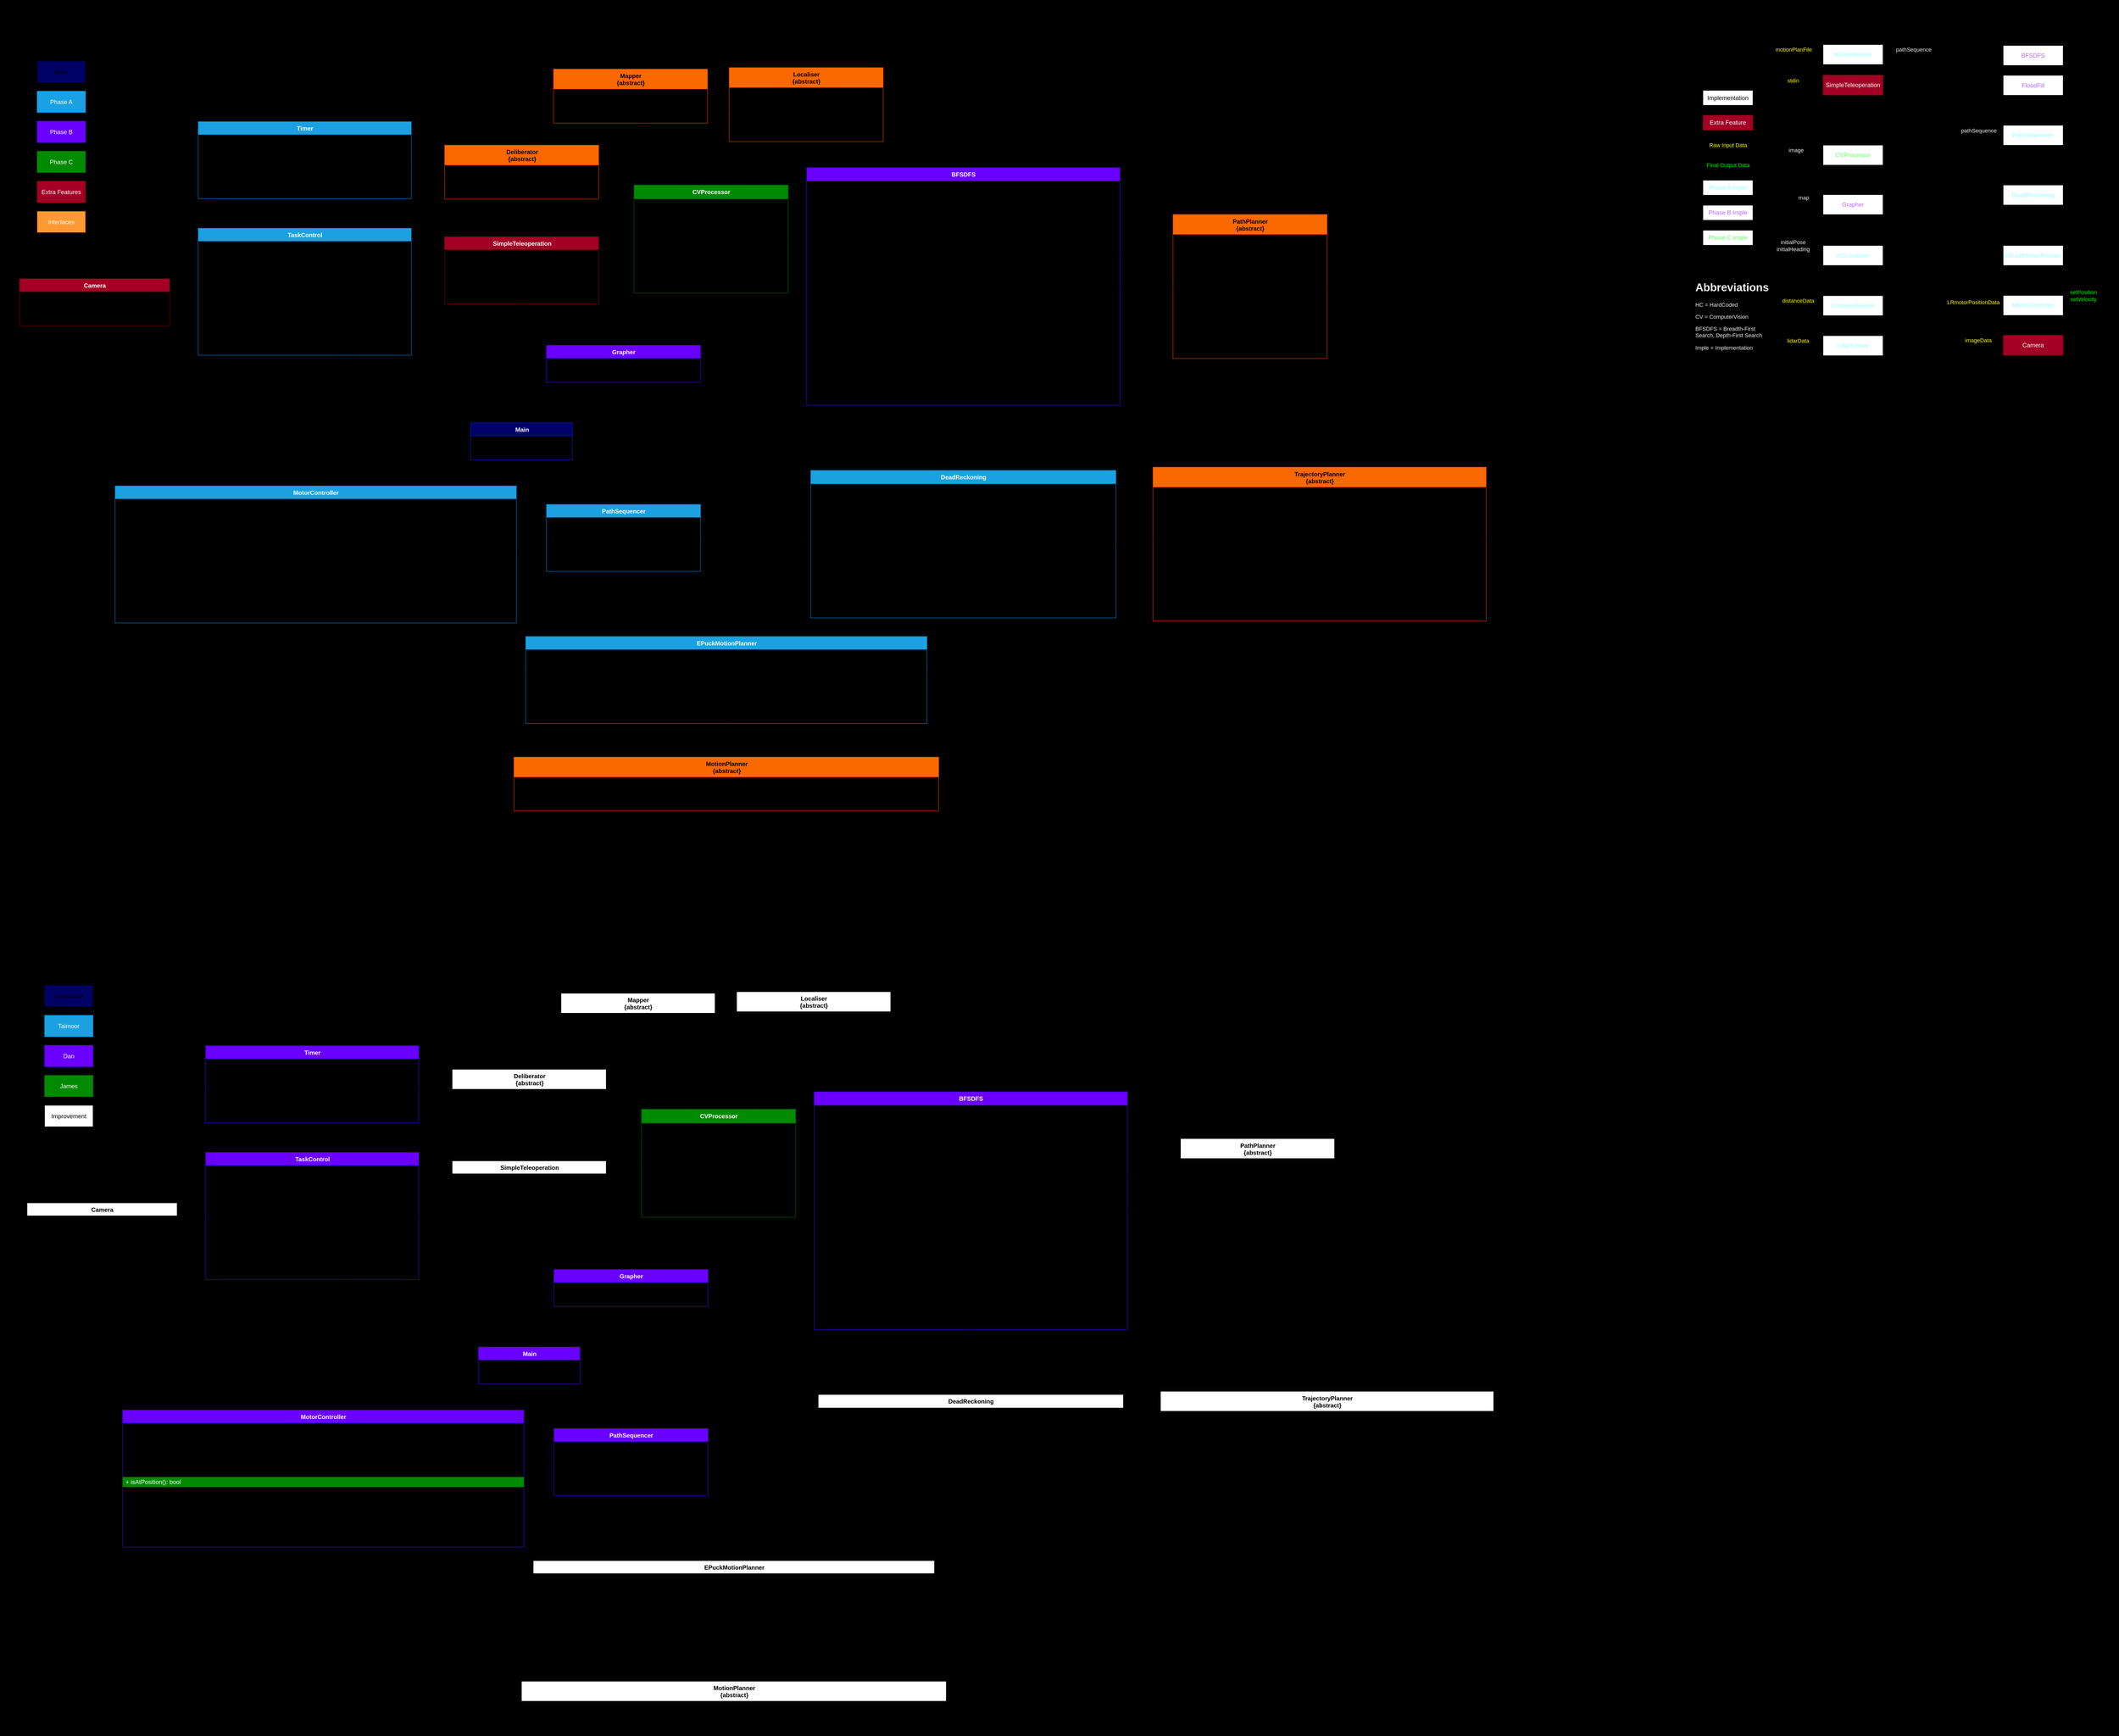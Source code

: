 <mxfile>
    <diagram id="C91cKKwiNIsFAHS6rGZc" name="Page-1">
        <mxGraphModel dx="7412" dy="2106" grid="0" gridSize="10" guides="1" tooltips="1" connect="1" arrows="1" fold="1" page="0" pageScale="1" pageWidth="850" pageHeight="1100" background="#000000" math="0" shadow="0">
            <root>
                <mxCell id="0"/>
                <mxCell id="1" parent="0"/>
                <mxCell id="359" value="MotionPlanner" style="rounded=0;whiteSpace=wrap;html=1;dashed=1;fillColor=none;labelPosition=center;verticalLabelPosition=top;align=center;verticalAlign=bottom;fontStyle=2" parent="1" vertex="1">
                    <mxGeometry x="640" y="520.63" width="160" height="80" as="geometry"/>
                </mxCell>
                <mxCell id="201" value="Deliberator" style="rounded=0;whiteSpace=wrap;html=1;dashed=1;fillColor=none;labelPosition=center;verticalLabelPosition=top;align=center;verticalAlign=bottom;fontStyle=2" parent="1" vertex="1">
                    <mxGeometry x="280" y="120" width="160" height="140" as="geometry"/>
                </mxCell>
                <mxCell id="161" value="Localiser" style="rounded=0;whiteSpace=wrap;html=1;dashed=1;fillColor=none;labelPosition=center;verticalLabelPosition=top;align=center;verticalAlign=bottom;fontStyle=2" parent="1" vertex="1">
                    <mxGeometry x="280" y="520.63" width="160" height="80.46" as="geometry"/>
                </mxCell>
                <mxCell id="149" value="&lt;font color=&quot;#99ffff&quot;&gt;HCLocaliser&lt;/font&gt;" style="rounded=0;whiteSpace=wrap;html=1;" parent="1" vertex="1">
                    <mxGeometry x="300" y="540.63" width="120" height="40" as="geometry"/>
                </mxCell>
                <mxCell id="158" value="UML Diagram (Phase Heatmap)" style="text;html=1;align=center;verticalAlign=middle;resizable=0;points=[];autosize=1;strokeColor=none;fontSize=24;fontStyle=1" parent="1" vertex="1">
                    <mxGeometry x="-3287" y="102.0" width="365" height="33" as="geometry"/>
                </mxCell>
                <mxCell id="162" value="PathPlanner" style="rounded=0;whiteSpace=wrap;html=1;dashed=1;fillColor=none;labelPosition=center;verticalLabelPosition=top;align=center;verticalAlign=bottom;fontStyle=2" parent="1" vertex="1">
                    <mxGeometry x="640" y="120.51" width="160" height="139.49" as="geometry"/>
                </mxCell>
                <mxCell id="163" value="BFSDFS" style="rounded=0;whiteSpace=wrap;html=1;fontColor=#B266FF;" parent="1" vertex="1">
                    <mxGeometry x="660" y="140.85" width="120" height="40" as="geometry"/>
                </mxCell>
                <mxCell id="164" value="FloodFill" style="rounded=0;whiteSpace=wrap;html=1;fontColor=#B266FF;" parent="1" vertex="1">
                    <mxGeometry x="660" y="200.51" width="120" height="40" as="geometry"/>
                </mxCell>
                <mxCell id="174" value="CVProcessor" style="rounded=0;whiteSpace=wrap;html=1;fontColor=#66FF66;" parent="1" vertex="1">
                    <mxGeometry x="300" y="340.05" width="120" height="40" as="geometry"/>
                </mxCell>
                <mxCell id="175" value="TrajectoryPlanner" style="rounded=0;whiteSpace=wrap;html=1;dashed=1;fillColor=none;labelPosition=center;verticalLabelPosition=top;align=center;verticalAlign=bottom;fontStyle=2" parent="1" vertex="1">
                    <mxGeometry x="640" y="399.78" width="160" height="80.43" as="geometry"/>
                </mxCell>
                <mxCell id="176" value="DeadReckoning" style="rounded=0;whiteSpace=wrap;html=1;fontColor=#99FFFF;" parent="1" vertex="1">
                    <mxGeometry x="660" y="419.78" width="120" height="40" as="geometry"/>
                </mxCell>
                <mxCell id="178" value="SimpleTeleoperation" style="rounded=0;whiteSpace=wrap;html=1;fillColor=#a20025;strokeColor=#6F0000;fontColor=#ffffff;" parent="1" vertex="1">
                    <mxGeometry x="300" y="200.08" width="120" height="40" as="geometry"/>
                </mxCell>
                <mxCell id="184" value="&lt;font&gt;Grapher&lt;/font&gt;" style="rounded=0;whiteSpace=wrap;html=1;fontColor=#B266FF;" parent="1" vertex="1">
                    <mxGeometry x="300" y="438.96" width="120" height="40" as="geometry"/>
                </mxCell>
                <mxCell id="214" style="edgeStyle=orthogonalEdgeStyle;rounded=0;orthogonalLoop=1;jettySize=auto;html=1;fontSize=11;startArrow=classic;startFill=1;endArrow=none;endFill=0;" parent="1" edge="1">
                    <mxGeometry relative="1" as="geometry">
                        <mxPoint x="220" y="459.47" as="targetPoint"/>
                        <mxPoint x="300" y="459.47" as="sourcePoint"/>
                    </mxGeometry>
                </mxCell>
                <mxCell id="254" value="map" style="edgeLabel;html=1;align=center;verticalAlign=middle;resizable=0;points=[];fontSize=11;labelBackgroundColor=none;fontColor=#F0F0F0;" parent="214" vertex="1" connectable="0">
                    <mxGeometry x="0.291" relative="1" as="geometry">
                        <mxPoint x="12" y="-15" as="offset"/>
                    </mxGeometry>
                </mxCell>
                <mxCell id="215" style="edgeStyle=orthogonalEdgeStyle;rounded=0;orthogonalLoop=1;jettySize=auto;html=1;fontSize=11;" parent="1" edge="1">
                    <mxGeometry relative="1" as="geometry">
                        <mxPoint x="500" y="459.47" as="targetPoint"/>
                        <mxPoint x="420" y="459.47" as="sourcePoint"/>
                    </mxGeometry>
                </mxCell>
                <mxCell id="245" value="graph" style="edgeLabel;html=1;align=center;verticalAlign=middle;resizable=0;points=[];fontSize=11;labelBackgroundColor=none;" parent="215" vertex="1" connectable="0">
                    <mxGeometry x="-0.316" y="1" relative="1" as="geometry">
                        <mxPoint x="13" y="-14" as="offset"/>
                    </mxGeometry>
                </mxCell>
                <mxCell id="216" style="edgeStyle=orthogonalEdgeStyle;rounded=0;orthogonalLoop=1;jettySize=auto;html=1;fontSize=11;startArrow=classic;startFill=1;endArrow=none;endFill=0;" parent="1" edge="1">
                    <mxGeometry relative="1" as="geometry">
                        <mxPoint x="220" y="359.82" as="targetPoint"/>
                        <mxPoint x="300" y="359.82" as="sourcePoint"/>
                    </mxGeometry>
                </mxCell>
                <mxCell id="257" value="image" style="edgeLabel;html=1;align=center;verticalAlign=middle;resizable=0;points=[];fontSize=11;labelBackgroundColor=none;fontColor=#F0F0F0;" parent="216" vertex="1" connectable="0">
                    <mxGeometry x="0.241" y="-2" relative="1" as="geometry">
                        <mxPoint x="-5" y="-8" as="offset"/>
                    </mxGeometry>
                </mxCell>
                <mxCell id="217" style="edgeStyle=orthogonalEdgeStyle;rounded=0;orthogonalLoop=1;jettySize=auto;html=1;fontSize=11;" parent="1" edge="1">
                    <mxGeometry relative="1" as="geometry">
                        <mxPoint x="520" y="560.13" as="targetPoint"/>
                        <mxPoint x="440" y="560.13" as="sourcePoint"/>
                    </mxGeometry>
                </mxCell>
                <mxCell id="234" value="currentPose&lt;br&gt;currentHeading" style="edgeLabel;html=1;align=center;verticalAlign=middle;resizable=0;points=[];fontSize=11;labelBackgroundColor=none;" parent="217" vertex="1" connectable="0">
                    <mxGeometry x="0.235" y="3" relative="1" as="geometry">
                        <mxPoint x="1" y="-17" as="offset"/>
                    </mxGeometry>
                </mxCell>
                <mxCell id="219" style="edgeStyle=orthogonalEdgeStyle;rounded=0;orthogonalLoop=1;jettySize=auto;html=1;fontSize=11;" parent="1" edge="1">
                    <mxGeometry relative="1" as="geometry">
                        <mxPoint x="880" y="190.09" as="targetPoint"/>
                        <mxPoint x="800" y="190.09" as="sourcePoint"/>
                    </mxGeometry>
                </mxCell>
                <mxCell id="229" value="pathSequence" style="edgeLabel;html=1;align=center;verticalAlign=middle;resizable=0;points=[];fontSize=11;labelBackgroundColor=none;" parent="219" vertex="1" connectable="0">
                    <mxGeometry x="0.204" y="2" relative="1" as="geometry">
                        <mxPoint x="-8" y="-9" as="offset"/>
                    </mxGeometry>
                </mxCell>
                <mxCell id="220" style="edgeStyle=orthogonalEdgeStyle;rounded=0;orthogonalLoop=1;jettySize=auto;html=1;fontSize=11;startArrow=classic;startFill=1;endArrow=none;endFill=0;" parent="1" edge="1">
                    <mxGeometry relative="1" as="geometry">
                        <mxPoint x="560" y="440.76" as="targetPoint"/>
                        <mxPoint x="640" y="440.76" as="sourcePoint"/>
                    </mxGeometry>
                </mxCell>
                <mxCell id="227" value="motion" style="edgeLabel;html=1;align=center;verticalAlign=middle;resizable=0;points=[];fontSize=11;labelBackgroundColor=none;" parent="220" vertex="1" connectable="0">
                    <mxGeometry x="0.315" relative="1" as="geometry">
                        <mxPoint x="3" y="-14" as="offset"/>
                    </mxGeometry>
                </mxCell>
                <mxCell id="221" style="edgeStyle=orthogonalEdgeStyle;rounded=0;orthogonalLoop=1;jettySize=auto;html=1;fontSize=11;labelBackgroundColor=none;" parent="1" edge="1">
                    <mxGeometry relative="1" as="geometry">
                        <mxPoint x="880" y="440.76" as="targetPoint"/>
                        <mxPoint x="800" y="440.76" as="sourcePoint"/>
                    </mxGeometry>
                </mxCell>
                <mxCell id="226" value="angle&lt;br&gt;distance&lt;br&gt;linearVelocity&lt;br&gt;angularVelocity" style="edgeLabel;html=1;align=center;verticalAlign=middle;resizable=0;points=[];fontSize=11;labelBackgroundColor=none;" parent="221" vertex="1" connectable="0">
                    <mxGeometry x="0.328" y="3" relative="1" as="geometry">
                        <mxPoint x="-13" y="-30" as="offset"/>
                    </mxGeometry>
                </mxCell>
                <mxCell id="223" style="edgeStyle=orthogonalEdgeStyle;rounded=0;orthogonalLoop=1;jettySize=auto;html=1;fontSize=11;" parent="1" edge="1">
                    <mxGeometry relative="1" as="geometry">
                        <mxPoint x="880" y="559.99" as="targetPoint"/>
                        <mxPoint x="800" y="559.99" as="sourcePoint"/>
                        <Array as="points">
                            <mxPoint x="830" y="560.42"/>
                            <mxPoint x="830" y="560.42"/>
                        </Array>
                    </mxGeometry>
                </mxCell>
                <mxCell id="231" value="LRmotorPosition&lt;br&gt;LRmotorVelocity" style="edgeLabel;html=1;align=center;verticalAlign=middle;resizable=0;points=[];fontSize=11;labelBackgroundColor=none;" parent="223" vertex="1" connectable="0">
                    <mxGeometry x="-0.282" y="-2" relative="1" as="geometry">
                        <mxPoint x="21" y="-22" as="offset"/>
                    </mxGeometry>
                </mxCell>
                <mxCell id="235" style="edgeStyle=orthogonalEdgeStyle;rounded=0;orthogonalLoop=1;jettySize=auto;html=1;fontSize=11;startArrow=classic;startFill=1;endArrow=none;endFill=0;" parent="1" edge="1">
                    <mxGeometry relative="1" as="geometry">
                        <mxPoint x="220" y="560.29" as="targetPoint"/>
                        <mxPoint x="300" y="560.29" as="sourcePoint"/>
                    </mxGeometry>
                </mxCell>
                <mxCell id="258" value="&lt;span style=&quot;&quot;&gt;initialPose&lt;br&gt;initialHeading&lt;br&gt;&lt;/span&gt;" style="edgeLabel;html=1;align=center;verticalAlign=middle;resizable=0;points=[];fontSize=11;labelBackgroundColor=none;fontColor=#F0F0F0;" parent="235" vertex="1" connectable="0">
                    <mxGeometry x="0.194" y="-1" relative="1" as="geometry">
                        <mxPoint x="-12" y="-19" as="offset"/>
                    </mxGeometry>
                </mxCell>
                <mxCell id="247" value="RSA Blocks" style="text;html=1;align=center;verticalAlign=middle;resizable=0;points=[];autosize=1;strokeColor=none;fontSize=24;fontStyle=1" parent="1" vertex="1">
                    <mxGeometry x="40" y="50" width="150" height="30" as="geometry"/>
                </mxCell>
                <mxCell id="259" style="edgeStyle=orthogonalEdgeStyle;rounded=0;orthogonalLoop=1;jettySize=auto;html=1;fontSize=11;startArrow=classic;startFill=1;endArrow=none;endFill=0;" parent="1" edge="1">
                    <mxGeometry relative="1" as="geometry">
                        <mxPoint x="560" y="189.84" as="targetPoint"/>
                        <mxPoint x="640" y="189.84" as="sourcePoint"/>
                    </mxGeometry>
                </mxCell>
                <mxCell id="260" value="graph&lt;br&gt;initialPose&lt;br&gt;initialHeading&lt;br&gt;destination" style="edgeLabel;html=1;align=center;verticalAlign=middle;resizable=0;points=[];fontSize=11;labelBackgroundColor=none;" parent="259" vertex="1" connectable="0">
                    <mxGeometry x="-0.249" y="-3" relative="1" as="geometry">
                        <mxPoint x="-30" y="-26" as="offset"/>
                    </mxGeometry>
                </mxCell>
                <mxCell id="261" style="edgeStyle=orthogonalEdgeStyle;rounded=0;orthogonalLoop=1;jettySize=auto;html=1;fontSize=11;startArrow=classic;startFill=1;endArrow=none;endFill=0;" parent="1" edge="1">
                    <mxGeometry relative="1" as="geometry">
                        <mxPoint x="220" y="219.32" as="targetPoint"/>
                        <mxPoint x="300" y="219.32" as="sourcePoint"/>
                    </mxGeometry>
                </mxCell>
                <mxCell id="262" value="stdin" style="edgeLabel;html=1;align=center;verticalAlign=middle;resizable=0;points=[];fontSize=11;labelBackgroundColor=none;fontColor=#FFFF00;" parent="261" vertex="1" connectable="0">
                    <mxGeometry x="-0.249" y="-3" relative="1" as="geometry">
                        <mxPoint x="-30" y="-6" as="offset"/>
                    </mxGeometry>
                </mxCell>
                <mxCell id="263" value="MotorController" style="rounded=0;whiteSpace=wrap;html=1;fontColor=#99FFFF;" parent="1" vertex="1">
                    <mxGeometry x="660" y="640.42" width="120" height="40" as="geometry"/>
                </mxCell>
                <mxCell id="264" style="edgeStyle=orthogonalEdgeStyle;rounded=0;orthogonalLoop=1;jettySize=auto;html=1;fontSize=11;startArrow=classic;startFill=1;endArrow=none;endFill=0;" parent="1" edge="1">
                    <mxGeometry relative="1" as="geometry">
                        <mxPoint x="580" y="660.42" as="targetPoint"/>
                        <mxPoint x="660" y="660.42" as="sourcePoint"/>
                    </mxGeometry>
                </mxCell>
                <mxCell id="265" value="LRmotorPosition&lt;br&gt;LRmotorVelocity&lt;br&gt;&lt;span style=&quot;color: rgb(255 , 255 , 0)&quot;&gt;LRmotorPositionData&lt;/span&gt;" style="edgeLabel;html=1;align=center;verticalAlign=middle;resizable=0;points=[];fontSize=11;labelBackgroundColor=none;" parent="264" vertex="1" connectable="0">
                    <mxGeometry x="0.196" relative="1" as="geometry">
                        <mxPoint x="-12" y="-20" as="offset"/>
                    </mxGeometry>
                </mxCell>
                <mxCell id="266" style="edgeStyle=orthogonalEdgeStyle;rounded=0;orthogonalLoop=1;jettySize=auto;html=1;fontSize=11;" parent="1" edge="1">
                    <mxGeometry relative="1" as="geometry">
                        <mxPoint x="860" y="660.42" as="targetPoint"/>
                        <mxPoint x="780" y="660.42" as="sourcePoint"/>
                    </mxGeometry>
                </mxCell>
                <mxCell id="267" value="setPosition&lt;br&gt;setVelocity" style="edgeLabel;html=1;align=center;verticalAlign=middle;resizable=0;points=[];fontSize=11;labelBackgroundColor=none;fontColor=#00FF00;" parent="266" vertex="1" connectable="0">
                    <mxGeometry x="-0.282" y="-2" relative="1" as="geometry">
                        <mxPoint x="11" y="-22" as="offset"/>
                    </mxGeometry>
                </mxCell>
                <mxCell id="273" value="DistanceSensor" style="rounded=0;html=1;whiteSpace=wrap;fontColor=#99FFFF;" parent="1" vertex="1">
                    <mxGeometry x="300" y="640.88" width="120" height="40" as="geometry"/>
                </mxCell>
                <mxCell id="274" style="edgeStyle=orthogonalEdgeStyle;rounded=0;orthogonalLoop=1;jettySize=auto;html=1;fontSize=11;startArrow=classic;startFill=1;endArrow=none;endFill=0;" parent="1" edge="1">
                    <mxGeometry relative="1" as="geometry">
                        <mxPoint x="220" y="660.54" as="targetPoint"/>
                        <mxPoint x="300" y="660.54" as="sourcePoint"/>
                    </mxGeometry>
                </mxCell>
                <mxCell id="275" value="distanceData" style="edgeLabel;html=1;align=center;verticalAlign=middle;resizable=0;points=[];fontSize=11;labelBackgroundColor=none;fontColor=#FFFF00;" parent="274" vertex="1" connectable="0">
                    <mxGeometry x="0.196" relative="1" as="geometry">
                        <mxPoint x="-2" y="-10" as="offset"/>
                    </mxGeometry>
                </mxCell>
                <mxCell id="276" style="edgeStyle=orthogonalEdgeStyle;rounded=0;orthogonalLoop=1;jettySize=auto;html=1;fontSize=11;" parent="1" edge="1">
                    <mxGeometry relative="1" as="geometry">
                        <mxPoint x="500" y="660.54" as="targetPoint"/>
                        <mxPoint x="420" y="660.54" as="sourcePoint"/>
                    </mxGeometry>
                </mxCell>
                <mxCell id="277" value="obstacles" style="edgeLabel;html=1;align=center;verticalAlign=middle;resizable=0;points=[];fontSize=11;labelBackgroundColor=none;" parent="276" vertex="1" connectable="0">
                    <mxGeometry x="-0.282" y="-2" relative="1" as="geometry">
                        <mxPoint x="11" y="-11" as="offset"/>
                    </mxGeometry>
                </mxCell>
                <mxCell id="278" value="LidarSensor" style="rounded=0;html=1;whiteSpace=wrap;fontColor=#99FFFF;" parent="1" vertex="1">
                    <mxGeometry x="300" y="720.88" width="120" height="40" as="geometry"/>
                </mxCell>
                <mxCell id="279" style="edgeStyle=orthogonalEdgeStyle;rounded=0;orthogonalLoop=1;jettySize=auto;html=1;fontSize=11;startArrow=classic;startFill=1;endArrow=none;endFill=0;" parent="1" edge="1">
                    <mxGeometry relative="1" as="geometry">
                        <mxPoint x="220" y="740.54" as="targetPoint"/>
                        <mxPoint x="300" y="740.54" as="sourcePoint"/>
                    </mxGeometry>
                </mxCell>
                <mxCell id="280" value="lidarData" style="edgeLabel;html=1;align=center;verticalAlign=middle;resizable=0;points=[];fontSize=11;labelBackgroundColor=none;fontColor=#FFFF00;" parent="279" vertex="1" connectable="0">
                    <mxGeometry x="0.196" relative="1" as="geometry">
                        <mxPoint x="-2" y="-10" as="offset"/>
                    </mxGeometry>
                </mxCell>
                <mxCell id="281" style="edgeStyle=orthogonalEdgeStyle;rounded=0;orthogonalLoop=1;jettySize=auto;html=1;fontSize=11;" parent="1" edge="1">
                    <mxGeometry relative="1" as="geometry">
                        <mxPoint x="500" y="740.54" as="targetPoint"/>
                        <mxPoint x="420" y="740.54" as="sourcePoint"/>
                    </mxGeometry>
                </mxCell>
                <mxCell id="282" value="obstacles" style="edgeLabel;html=1;align=center;verticalAlign=middle;resizable=0;points=[];fontSize=11;labelBackgroundColor=none;" parent="281" vertex="1" connectable="0">
                    <mxGeometry x="-0.282" y="-2" relative="1" as="geometry">
                        <mxPoint x="11" y="-12" as="offset"/>
                    </mxGeometry>
                </mxCell>
                <mxCell id="298" value="&lt;h1&gt;Abbreviations&lt;/h1&gt;&lt;p&gt;HC = HardCoded&lt;/p&gt;&lt;p&gt;CV = ComputerVision&lt;/p&gt;&lt;p&gt;BFSDFS = Breadth-First Search, Depth-First Search&lt;/p&gt;&lt;p&gt;Imple = Implementation&lt;/p&gt;" style="text;html=1;strokeColor=none;fillColor=none;spacing=5;spacingTop=-20;whiteSpace=wrap;overflow=hidden;rounded=0;labelBackgroundColor=none;fontSize=11;fontColor=#F0F0F0;" parent="1" vertex="1">
                    <mxGeometry x="40" y="607" width="154" height="160" as="geometry"/>
                </mxCell>
                <mxCell id="303" value="" style="group;fontStyle=2" parent="1" vertex="1" connectable="0">
                    <mxGeometry x="40" y="120.51" width="140" height="439.49" as="geometry"/>
                </mxCell>
                <mxCell id="249" value="Legend" style="rounded=0;whiteSpace=wrap;html=1;labelBackgroundColor=none;fontSize=11;fillColor=none;labelPosition=center;verticalLabelPosition=top;align=center;verticalAlign=bottom;" parent="303" vertex="1">
                    <mxGeometry width="140" height="439.49" as="geometry"/>
                </mxCell>
                <mxCell id="250" value="Interface" style="rounded=0;whiteSpace=wrap;html=1;dashed=1;fillColor=none;" parent="303" vertex="1">
                    <mxGeometry x="20" y="60.0" width="100" height="30" as="geometry"/>
                </mxCell>
                <mxCell id="251" value="Implementation" style="rounded=0;whiteSpace=wrap;html=1;" parent="303" vertex="1">
                    <mxGeometry x="20" y="110.0" width="100" height="30" as="geometry"/>
                </mxCell>
                <mxCell id="252" value="" style="endArrow=classic;html=1;" parent="303" edge="1">
                    <mxGeometry width="50" height="50" as="geometry">
                        <mxPoint x="20" y="30.0" as="sourcePoint"/>
                        <mxPoint x="120" y="30.0" as="targetPoint"/>
                    </mxGeometry>
                </mxCell>
                <mxCell id="253" value="&lt;font style=&quot;font-size: 12px&quot;&gt;Information Flow&lt;/font&gt;" style="edgeLabel;html=1;align=center;verticalAlign=middle;resizable=0;points=[];labelBackgroundColor=none;" parent="252" vertex="1" connectable="0">
                    <mxGeometry x="0.267" y="1" relative="1" as="geometry">
                        <mxPoint x="-13" y="-9" as="offset"/>
                    </mxGeometry>
                </mxCell>
                <mxCell id="256" value="Extra Feature" style="rounded=0;whiteSpace=wrap;html=1;fillColor=#a20025;strokeColor=#6F0000;fontColor=#ffffff;" parent="303" vertex="1">
                    <mxGeometry x="20" y="159.66" width="100" height="30" as="geometry"/>
                </mxCell>
                <mxCell id="289" value="Raw Input Data" style="text;html=1;align=center;verticalAlign=middle;resizable=0;points=[];autosize=1;strokeColor=none;fontSize=11;fontColor=#FFFF00;" parent="303" vertex="1">
                    <mxGeometry x="25" y="209.23" width="90" height="20" as="geometry"/>
                </mxCell>
                <mxCell id="297" value="Final Output Data" style="text;html=1;align=center;verticalAlign=middle;resizable=0;points=[];autosize=1;strokeColor=none;fontSize=11;fontColor=#00FF00;" parent="303" vertex="1">
                    <mxGeometry x="20" y="249.06" width="100" height="20" as="geometry"/>
                </mxCell>
                <mxCell id="299" value="&lt;font color=&quot;#99ffff&quot;&gt;Phase A Imple&lt;/font&gt;" style="rounded=0;whiteSpace=wrap;html=1;" parent="303" vertex="1">
                    <mxGeometry x="20" y="289.66" width="100" height="30" as="geometry"/>
                </mxCell>
                <mxCell id="300" value="&lt;font&gt;Phase B Imple&lt;/font&gt;" style="rounded=0;whiteSpace=wrap;html=1;fontColor=#B266FF;" parent="303" vertex="1">
                    <mxGeometry x="20" y="339.66" width="100" height="30" as="geometry"/>
                </mxCell>
                <mxCell id="301" value="&lt;font&gt;Phase C Imple&lt;/font&gt;" style="rounded=0;whiteSpace=wrap;html=1;fontColor=#66FF66;" parent="303" vertex="1">
                    <mxGeometry x="20" y="389.66" width="100" height="30" as="geometry"/>
                </mxCell>
                <mxCell id="340" style="edgeStyle=orthogonalEdgeStyle;rounded=0;orthogonalLoop=1;jettySize=auto;html=1;fontSize=11;" parent="1" edge="1">
                    <mxGeometry relative="1" as="geometry">
                        <mxPoint x="500" y="220.83" as="targetPoint"/>
                        <mxPoint x="420" y="220.83" as="sourcePoint"/>
                    </mxGeometry>
                </mxCell>
                <mxCell id="341" value="motion" style="edgeLabel;html=1;align=center;verticalAlign=middle;resizable=0;points=[];fontSize=11;labelBackgroundColor=none;" parent="340" vertex="1" connectable="0">
                    <mxGeometry x="-0.231" y="3" relative="1" as="geometry">
                        <mxPoint x="29" y="-7" as="offset"/>
                    </mxGeometry>
                </mxCell>
                <mxCell id="346" value="&lt;font color=&quot;#99ffff&quot;&gt;HCDeliberator&lt;/font&gt;" style="rounded=0;whiteSpace=wrap;html=1;" parent="1" vertex="1">
                    <mxGeometry x="300" y="139.06" width="120" height="40" as="geometry"/>
                </mxCell>
                <mxCell id="347" style="edgeStyle=orthogonalEdgeStyle;rounded=0;orthogonalLoop=1;jettySize=auto;html=1;fontSize=11;startArrow=classic;startFill=1;endArrow=none;endFill=0;" parent="1" edge="1">
                    <mxGeometry relative="1" as="geometry">
                        <mxPoint x="580" y="320.03" as="targetPoint"/>
                        <mxPoint x="660" y="320.03" as="sourcePoint"/>
                    </mxGeometry>
                </mxCell>
                <mxCell id="348" value="pathSequence" style="edgeLabel;html=1;align=center;verticalAlign=middle;resizable=0;points=[];fontSize=11;labelBackgroundColor=none;fontColor=#F0F0F0;" parent="347" vertex="1" connectable="0">
                    <mxGeometry x="0.291" relative="1" as="geometry">
                        <mxPoint x="2" y="-9" as="offset"/>
                    </mxGeometry>
                </mxCell>
                <mxCell id="354" value="EPuckMotionPlanner" style="rounded=0;whiteSpace=wrap;html=1;fontColor=#99FFFF;" parent="1" vertex="1">
                    <mxGeometry x="660" y="540.63" width="120" height="40" as="geometry"/>
                </mxCell>
                <mxCell id="355" style="edgeStyle=orthogonalEdgeStyle;rounded=0;orthogonalLoop=1;jettySize=auto;html=1;fontSize=11;startArrow=classic;startFill=1;endArrow=none;endFill=0;" parent="1" edge="1">
                    <mxGeometry relative="1" as="geometry">
                        <mxPoint x="560" y="560.29" as="targetPoint"/>
                        <mxPoint x="640" y="560.29" as="sourcePoint"/>
                    </mxGeometry>
                </mxCell>
                <mxCell id="356" value="angle&lt;br&gt;distance&lt;br&gt;linearVelocity&lt;br&gt;angularVelocity" style="edgeLabel;html=1;align=center;verticalAlign=middle;resizable=0;points=[];fontSize=11;labelBackgroundColor=none;" parent="355" vertex="1" connectable="0">
                    <mxGeometry x="0.196" relative="1" as="geometry">
                        <mxPoint x="-2" y="-30" as="offset"/>
                    </mxGeometry>
                </mxCell>
                <mxCell id="368" value="&lt;font color=&quot;#99ffff&quot;&gt;PathSequencer&lt;/font&gt;" style="rounded=0;whiteSpace=wrap;html=1;" parent="1" vertex="1">
                    <mxGeometry x="660" y="300.37" width="120" height="40" as="geometry"/>
                </mxCell>
                <mxCell id="369" style="edgeStyle=orthogonalEdgeStyle;rounded=0;orthogonalLoop=1;jettySize=auto;html=1;fontSize=11;startArrow=classic;startFill=1;endArrow=none;endFill=0;" parent="1" edge="1">
                    <mxGeometry relative="1" as="geometry">
                        <mxPoint x="220" y="158.72" as="targetPoint"/>
                        <mxPoint x="300" y="158.72" as="sourcePoint"/>
                    </mxGeometry>
                </mxCell>
                <mxCell id="370" value="motionPlanFile" style="edgeLabel;html=1;align=center;verticalAlign=middle;resizable=0;points=[];fontSize=11;labelBackgroundColor=none;fontColor=#FFFF00;" parent="369" vertex="1" connectable="0">
                    <mxGeometry x="0.291" relative="1" as="geometry">
                        <mxPoint x="-8" y="-10" as="offset"/>
                    </mxGeometry>
                </mxCell>
                <mxCell id="371" style="edgeStyle=orthogonalEdgeStyle;rounded=0;orthogonalLoop=1;jettySize=auto;html=1;fontSize=11;startArrow=classic;startFill=1;endArrow=none;endFill=0;" parent="1" edge="1">
                    <mxGeometry relative="1" as="geometry">
                        <mxPoint x="420" y="159.23" as="targetPoint"/>
                        <mxPoint x="500" y="159.23" as="sourcePoint"/>
                    </mxGeometry>
                </mxCell>
                <mxCell id="372" value="pathSequence" style="edgeLabel;html=1;align=center;verticalAlign=middle;resizable=0;points=[];fontSize=11;labelBackgroundColor=none;fontColor=#F0F0F0;" parent="371" vertex="1" connectable="0">
                    <mxGeometry x="0.291" relative="1" as="geometry">
                        <mxPoint x="32" y="-10" as="offset"/>
                    </mxGeometry>
                </mxCell>
                <mxCell id="373" style="edgeStyle=orthogonalEdgeStyle;rounded=0;orthogonalLoop=1;jettySize=auto;html=1;fontSize=11;startArrow=classic;startFill=1;endArrow=none;endFill=0;" parent="1" edge="1">
                    <mxGeometry relative="1" as="geometry">
                        <mxPoint x="780" y="320.18" as="targetPoint"/>
                        <mxPoint x="860" y="320.18" as="sourcePoint"/>
                    </mxGeometry>
                </mxCell>
                <mxCell id="374" value="motion" style="edgeLabel;html=1;align=center;verticalAlign=middle;resizable=0;points=[];fontSize=11;labelBackgroundColor=none;" parent="373" vertex="1" connectable="0">
                    <mxGeometry x="0.315" relative="1" as="geometry">
                        <mxPoint x="12" y="-10" as="offset"/>
                    </mxGeometry>
                </mxCell>
                <mxCell id="418" style="edgeStyle=orthogonalEdgeStyle;rounded=0;orthogonalLoop=1;jettySize=auto;html=1;fontSize=11;" parent="1" edge="1">
                    <mxGeometry relative="1" as="geometry">
                        <mxPoint x="520" y="359.39" as="targetPoint"/>
                        <mxPoint x="440" y="359.39" as="sourcePoint"/>
                    </mxGeometry>
                </mxCell>
                <mxCell id="419" value="currentPose&lt;br&gt;currentHeading&lt;br&gt;destination&lt;br&gt;map" style="edgeLabel;html=1;align=center;verticalAlign=middle;resizable=0;points=[];fontSize=11;labelBackgroundColor=none;" parent="418" vertex="1" connectable="0">
                    <mxGeometry x="0.235" y="3" relative="1" as="geometry">
                        <mxPoint x="1" y="-27" as="offset"/>
                    </mxGeometry>
                </mxCell>
                <mxCell id="420" value="Deliberator, Localiser, Mapper" style="rounded=0;whiteSpace=wrap;html=1;dashed=1;fillColor=none;labelPosition=center;verticalLabelPosition=top;align=center;verticalAlign=bottom;fontStyle=2" parent="1" vertex="1">
                    <mxGeometry x="280" y="319.82" width="160" height="80.46" as="geometry"/>
                </mxCell>
                <mxCell id="450" value="Camera" style="rounded=0;html=1;whiteSpace=wrap;fontColor=#ffffff;fillColor=#a20025;strokeColor=#6F0000;" parent="1" vertex="1">
                    <mxGeometry x="660" y="720.0" width="120" height="40" as="geometry"/>
                </mxCell>
                <mxCell id="451" style="edgeStyle=orthogonalEdgeStyle;rounded=0;orthogonalLoop=1;jettySize=auto;html=1;fontSize=11;startArrow=classic;startFill=1;endArrow=none;endFill=0;" parent="1" edge="1">
                    <mxGeometry relative="1" as="geometry">
                        <mxPoint x="580" y="739.66" as="targetPoint"/>
                        <mxPoint x="660" y="739.66" as="sourcePoint"/>
                    </mxGeometry>
                </mxCell>
                <mxCell id="452" value="imageData" style="edgeLabel;html=1;align=center;verticalAlign=middle;resizable=0;points=[];fontSize=11;labelBackgroundColor=none;fontColor=#FFFF00;" parent="451" vertex="1" connectable="0">
                    <mxGeometry x="0.196" relative="1" as="geometry">
                        <mxPoint x="-2" y="-10" as="offset"/>
                    </mxGeometry>
                </mxCell>
                <mxCell id="453" style="edgeStyle=orthogonalEdgeStyle;rounded=0;orthogonalLoop=1;jettySize=auto;html=1;fontSize=11;" parent="1" edge="1">
                    <mxGeometry relative="1" as="geometry">
                        <mxPoint x="860" y="739.66" as="targetPoint"/>
                        <mxPoint x="780" y="739.66" as="sourcePoint"/>
                    </mxGeometry>
                </mxCell>
                <mxCell id="454" value="image" style="edgeLabel;html=1;align=center;verticalAlign=middle;resizable=0;points=[];fontSize=11;labelBackgroundColor=none;" parent="453" vertex="1" connectable="0">
                    <mxGeometry x="-0.282" y="-2" relative="1" as="geometry">
                        <mxPoint x="11" y="-12" as="offset"/>
                    </mxGeometry>
                </mxCell>
                <mxCell id="464" value="&lt;b&gt;Deliberator&lt;br&gt;{abstract}&lt;br&gt;&lt;/b&gt;" style="swimlane;fontStyle=0;align=center;verticalAlign=top;childLayout=stackLayout;horizontal=1;startSize=40;horizontalStack=0;resizeParent=1;resizeParentMax=0;resizeLast=0;collapsible=0;marginBottom=0;html=1;fillColor=#fa6800;strokeColor=#C73500;fontColor=#000000;" vertex="1" parent="1">
                    <mxGeometry x="-2454.5" y="340.05" width="308" height="108" as="geometry"/>
                </mxCell>
                <mxCell id="466" value="# delib_: DeliberatedType" style="text;html=1;strokeColor=none;fillColor=none;align=left;verticalAlign=middle;spacingLeft=4;spacingRight=4;overflow=hidden;rotatable=0;points=[[0,0.5],[1,0.5]];portConstraint=eastwest;" vertex="1" parent="464">
                    <mxGeometry y="40" width="308" height="20" as="geometry"/>
                </mxCell>
                <mxCell id="469" value="" style="line;strokeWidth=1;fillColor=none;align=left;verticalAlign=middle;spacingTop=-1;spacingLeft=3;spacingRight=3;rotatable=0;labelPosition=right;points=[];portConstraint=eastwest;" vertex="1" parent="464">
                    <mxGeometry y="60" width="308" height="8" as="geometry"/>
                </mxCell>
                <mxCell id="471" value="+ getDeliberatedValue(): DeliberatedType" style="text;html=1;strokeColor=none;fillColor=none;align=left;verticalAlign=middle;spacingLeft=4;spacingRight=4;overflow=hidden;rotatable=0;points=[[0,0.5],[1,0.5]];portConstraint=eastwest;" vertex="1" parent="464">
                    <mxGeometry y="68" width="308" height="20" as="geometry"/>
                </mxCell>
                <mxCell id="473" value="- print(os: std::ostream&amp;amp;): void {abstract}" style="text;html=1;strokeColor=none;fillColor=none;align=left;verticalAlign=middle;spacingLeft=4;spacingRight=4;overflow=hidden;rotatable=0;points=[[0,0.5],[1,0.5]];portConstraint=eastwest;" vertex="1" parent="464">
                    <mxGeometry y="88" width="308" height="20" as="geometry"/>
                </mxCell>
                <mxCell id="481" value="&lt;b&gt;SimpleTeleoperation&lt;br&gt;&lt;/b&gt;" style="swimlane;fontStyle=0;align=center;verticalAlign=top;childLayout=stackLayout;horizontal=1;startSize=26;horizontalStack=0;resizeParent=1;resizeParentMax=0;resizeLast=0;collapsible=0;marginBottom=0;html=1;fillColor=#a20025;strokeColor=#6F0000;fontColor=#ffffff;" vertex="1" parent="1">
                    <mxGeometry x="-2454.5" y="523" width="308" height="134" as="geometry"/>
                </mxCell>
                <mxCell id="489" value="- keyboard_: std::unique_ptr&amp;lt;webots::Keyboard&amp;gt;" style="text;html=1;strokeColor=none;fillColor=none;align=left;verticalAlign=middle;spacingLeft=4;spacingRight=4;overflow=hidden;rotatable=0;points=[[0,0.5],[1,0.5]];portConstraint=eastwest;" vertex="1" parent="481">
                    <mxGeometry y="26" width="308" height="20" as="geometry"/>
                </mxCell>
                <mxCell id="482" value="- delib_: DeliberatedType" style="text;html=1;strokeColor=none;fillColor=none;align=left;verticalAlign=middle;spacingLeft=4;spacingRight=4;overflow=hidden;rotatable=0;points=[[0,0.5],[1,0.5]];portConstraint=eastwest;" vertex="1" parent="481">
                    <mxGeometry y="46" width="308" height="20" as="geometry"/>
                </mxCell>
                <mxCell id="483" value="" style="line;strokeWidth=1;fillColor=none;align=left;verticalAlign=middle;spacingTop=-1;spacingLeft=3;spacingRight=3;rotatable=0;labelPosition=right;points=[];portConstraint=eastwest;" vertex="1" parent="481">
                    <mxGeometry y="66" width="308" height="8" as="geometry"/>
                </mxCell>
                <mxCell id="485" value="+ readInput(): char" style="text;html=1;strokeColor=none;fillColor=none;align=left;verticalAlign=middle;spacingLeft=4;spacingRight=4;overflow=hidden;rotatable=0;points=[[0,0.5],[1,0.5]];portConstraint=eastwest;" vertex="1" parent="481">
                    <mxGeometry y="74" width="308" height="20" as="geometry"/>
                </mxCell>
                <mxCell id="486" value="+ getDeliberatedValue(): DeliberatedType" style="text;html=1;strokeColor=none;fillColor=none;align=left;verticalAlign=middle;spacingLeft=4;spacingRight=4;overflow=hidden;rotatable=0;points=[[0,0.5],[1,0.5]];portConstraint=eastwest;" vertex="1" parent="481">
                    <mxGeometry y="94" width="308" height="20" as="geometry"/>
                </mxCell>
                <mxCell id="487" value="- print(os: std::ostream&amp;amp;): void" style="text;html=1;strokeColor=none;fillColor=none;align=left;verticalAlign=middle;spacingLeft=4;spacingRight=4;overflow=hidden;rotatable=0;points=[[0,0.5],[1,0.5]];portConstraint=eastwest;" vertex="1" parent="481">
                    <mxGeometry y="114" width="308" height="20" as="geometry"/>
                </mxCell>
                <mxCell id="490" value="&lt;b&gt;Localiser&lt;br&gt;{abstract}&lt;br&gt;&lt;/b&gt;" style="swimlane;fontStyle=0;align=center;verticalAlign=top;childLayout=stackLayout;horizontal=1;startSize=40;horizontalStack=0;resizeParent=1;resizeParentMax=0;resizeLast=0;collapsible=0;marginBottom=0;html=1;fillColor=#fa6800;strokeColor=#C73500;fontColor=#000000;" vertex="1" parent="1">
                    <mxGeometry x="-1886" y="185.0" width="308" height="148" as="geometry"/>
                </mxCell>
                <mxCell id="501" value="# currentHeading_: HeadingType" style="text;html=1;strokeColor=none;fillColor=none;align=left;verticalAlign=middle;spacingLeft=4;spacingRight=4;overflow=hidden;rotatable=0;points=[[0,0.5],[1,0.5]];portConstraint=eastwest;" vertex="1" parent="490">
                    <mxGeometry y="40" width="308" height="20" as="geometry"/>
                </mxCell>
                <mxCell id="491" value="# currentPose_: PoseType" style="text;html=1;strokeColor=none;fillColor=none;align=left;verticalAlign=middle;spacingLeft=4;spacingRight=4;overflow=hidden;rotatable=0;points=[[0,0.5],[1,0.5]];portConstraint=eastwest;" vertex="1" parent="490">
                    <mxGeometry y="60" width="308" height="20" as="geometry"/>
                </mxCell>
                <mxCell id="492" value="" style="line;strokeWidth=1;fillColor=none;align=left;verticalAlign=middle;spacingTop=-1;spacingLeft=3;spacingRight=3;rotatable=0;labelPosition=right;points=[];portConstraint=eastwest;" vertex="1" parent="490">
                    <mxGeometry y="80" width="308" height="8" as="geometry"/>
                </mxCell>
                <mxCell id="493" value="+ getCurrentPose(): PoseType" style="text;html=1;strokeColor=none;fillColor=none;align=left;verticalAlign=middle;spacingLeft=4;spacingRight=4;overflow=hidden;rotatable=0;points=[[0,0.5],[1,0.5]];portConstraint=eastwest;" vertex="1" parent="490">
                    <mxGeometry y="88" width="308" height="20" as="geometry"/>
                </mxCell>
                <mxCell id="495" value="+ getCurrentHeading(): HeadingType" style="text;html=1;strokeColor=none;fillColor=none;align=left;verticalAlign=middle;spacingLeft=4;spacingRight=4;overflow=hidden;rotatable=0;points=[[0,0.5],[1,0.5]];portConstraint=eastwest;" vertex="1" parent="490">
                    <mxGeometry y="108" width="308" height="20" as="geometry"/>
                </mxCell>
                <mxCell id="494" value="- print(os: std::ostream&amp;amp;): void {abstract}" style="text;html=1;strokeColor=none;fillColor=none;align=left;verticalAlign=middle;spacingLeft=4;spacingRight=4;overflow=hidden;rotatable=0;points=[[0,0.5],[1,0.5]];portConstraint=eastwest;" vertex="1" parent="490">
                    <mxGeometry y="128" width="308" height="20" as="geometry"/>
                </mxCell>
                <mxCell id="502" value="&lt;b&gt;CVProcessor&lt;br&gt;&lt;/b&gt;" style="swimlane;fontStyle=0;align=center;verticalAlign=top;childLayout=stackLayout;horizontal=1;startSize=28;horizontalStack=0;resizeParent=1;resizeParentMax=0;resizeLast=0;collapsible=0;marginBottom=0;html=1;fillColor=#008a00;strokeColor=#005700;fontColor=#ffffff;" vertex="1" parent="1">
                    <mxGeometry x="-2076" y="419.78" width="308" height="216" as="geometry"/>
                </mxCell>
                <mxCell id="519" value="- map_: MapType" style="text;html=1;strokeColor=none;fillColor=none;align=left;verticalAlign=middle;spacingLeft=4;spacingRight=4;overflow=hidden;rotatable=0;points=[[0,0.5],[1,0.5]];portConstraint=eastwest;" vertex="1" parent="502">
                    <mxGeometry y="28" width="308" height="20" as="geometry"/>
                </mxCell>
                <mxCell id="511" value="- delib_: DeliberatedType" style="text;html=1;strokeColor=none;fillColor=none;align=left;verticalAlign=middle;spacingLeft=4;spacingRight=4;overflow=hidden;rotatable=0;points=[[0,0.5],[1,0.5]];portConstraint=eastwest;" vertex="1" parent="502">
                    <mxGeometry y="48" width="308" height="20" as="geometry"/>
                </mxCell>
                <mxCell id="503" value="- currentHeading_: HeadingType" style="text;html=1;strokeColor=none;fillColor=none;align=left;verticalAlign=middle;spacingLeft=4;spacingRight=4;overflow=hidden;rotatable=0;points=[[0,0.5],[1,0.5]];portConstraint=eastwest;" vertex="1" parent="502">
                    <mxGeometry y="68" width="308" height="20" as="geometry"/>
                </mxCell>
                <mxCell id="504" value="- currentPose_: PoseType" style="text;html=1;strokeColor=none;fillColor=none;align=left;verticalAlign=middle;spacingLeft=4;spacingRight=4;overflow=hidden;rotatable=0;points=[[0,0.5],[1,0.5]];portConstraint=eastwest;" vertex="1" parent="502">
                    <mxGeometry y="88" width="308" height="20" as="geometry"/>
                </mxCell>
                <mxCell id="505" value="" style="line;strokeWidth=1;fillColor=none;align=left;verticalAlign=middle;spacingTop=-1;spacingLeft=3;spacingRight=3;rotatable=0;labelPosition=right;points=[];portConstraint=eastwest;" vertex="1" parent="502">
                    <mxGeometry y="108" width="308" height="8" as="geometry"/>
                </mxCell>
                <mxCell id="520" value="+ getMap(): MapType" style="text;html=1;strokeColor=none;fillColor=none;align=left;verticalAlign=middle;spacingLeft=4;spacingRight=4;overflow=hidden;rotatable=0;points=[[0,0.5],[1,0.5]];portConstraint=eastwest;" vertex="1" parent="502">
                    <mxGeometry y="116" width="308" height="20" as="geometry"/>
                </mxCell>
                <mxCell id="506" value="+ getCurrentPose(): PoseType" style="text;html=1;strokeColor=none;fillColor=none;align=left;verticalAlign=middle;spacingLeft=4;spacingRight=4;overflow=hidden;rotatable=0;points=[[0,0.5],[1,0.5]];portConstraint=eastwest;" vertex="1" parent="502">
                    <mxGeometry y="136" width="308" height="20" as="geometry"/>
                </mxCell>
                <mxCell id="507" value="+ getCurrentHeading(): HeadingType" style="text;html=1;strokeColor=none;fillColor=none;align=left;verticalAlign=middle;spacingLeft=4;spacingRight=4;overflow=hidden;rotatable=0;points=[[0,0.5],[1,0.5]];portConstraint=eastwest;" vertex="1" parent="502">
                    <mxGeometry y="156" width="308" height="20" as="geometry"/>
                </mxCell>
                <mxCell id="510" value="+ getDeliberatedValue(): DeliberatedType" style="text;html=1;strokeColor=none;fillColor=none;align=left;verticalAlign=middle;spacingLeft=4;spacingRight=4;overflow=hidden;rotatable=0;points=[[0,0.5],[1,0.5]];portConstraint=eastwest;" vertex="1" parent="502">
                    <mxGeometry y="176" width="308" height="20" as="geometry"/>
                </mxCell>
                <mxCell id="508" value="- print(os: std::ostream&amp;amp;): void" style="text;html=1;strokeColor=none;fillColor=none;align=left;verticalAlign=middle;spacingLeft=4;spacingRight=4;overflow=hidden;rotatable=0;points=[[0,0.5],[1,0.5]];portConstraint=eastwest;" vertex="1" parent="502">
                    <mxGeometry y="196" width="308" height="20" as="geometry"/>
                </mxCell>
                <mxCell id="512" value="&lt;b&gt;Mapper&lt;br&gt;{abstract}&lt;br&gt;&lt;/b&gt;" style="swimlane;fontStyle=0;align=center;verticalAlign=top;childLayout=stackLayout;horizontal=1;startSize=40;horizontalStack=0;resizeParent=1;resizeParentMax=0;resizeLast=0;collapsible=0;marginBottom=0;html=1;fillColor=#fa6800;strokeColor=#C73500;fontColor=#000000;" vertex="1" parent="1">
                    <mxGeometry x="-2237" y="188" width="308" height="108" as="geometry"/>
                </mxCell>
                <mxCell id="514" value="# map_: MapType" style="text;html=1;strokeColor=none;fillColor=none;align=left;verticalAlign=middle;spacingLeft=4;spacingRight=4;overflow=hidden;rotatable=0;points=[[0,0.5],[1,0.5]];portConstraint=eastwest;" vertex="1" parent="512">
                    <mxGeometry y="40" width="308" height="20" as="geometry"/>
                </mxCell>
                <mxCell id="515" value="" style="line;strokeWidth=1;fillColor=none;align=left;verticalAlign=middle;spacingTop=-1;spacingLeft=3;spacingRight=3;rotatable=0;labelPosition=right;points=[];portConstraint=eastwest;" vertex="1" parent="512">
                    <mxGeometry y="60" width="308" height="8" as="geometry"/>
                </mxCell>
                <mxCell id="517" value="+ getMap(): MapType" style="text;html=1;strokeColor=none;fillColor=none;align=left;verticalAlign=middle;spacingLeft=4;spacingRight=4;overflow=hidden;rotatable=0;points=[[0,0.5],[1,0.5]];portConstraint=eastwest;" vertex="1" parent="512">
                    <mxGeometry y="68" width="308" height="20" as="geometry"/>
                </mxCell>
                <mxCell id="518" value="- print(os: std::ostream&amp;amp;): void {abstract}" style="text;html=1;strokeColor=none;fillColor=none;align=left;verticalAlign=middle;spacingLeft=4;spacingRight=4;overflow=hidden;rotatable=0;points=[[0,0.5],[1,0.5]];portConstraint=eastwest;" vertex="1" parent="512">
                    <mxGeometry y="88" width="308" height="20" as="geometry"/>
                </mxCell>
                <mxCell id="521" value="&lt;b&gt;Grapher&lt;br&gt;&lt;/b&gt;" style="swimlane;fontStyle=0;align=center;verticalAlign=top;childLayout=stackLayout;horizontal=1;startSize=26;horizontalStack=0;resizeParent=1;resizeParentMax=0;resizeLast=0;collapsible=0;marginBottom=0;html=1;fillColor=#6a00ff;strokeColor=#3700CC;fontColor=#ffffff;" vertex="1" parent="1">
                    <mxGeometry x="-2251" y="740" width="308" height="74" as="geometry"/>
                </mxCell>
                <mxCell id="522" value="&amp;nbsp;" style="text;html=1;strokeColor=none;fillColor=none;align=left;verticalAlign=middle;spacingLeft=4;spacingRight=4;overflow=hidden;rotatable=0;points=[[0,0.5],[1,0.5]];portConstraint=eastwest;" vertex="1" parent="521">
                    <mxGeometry y="26" width="308" height="20" as="geometry"/>
                </mxCell>
                <mxCell id="524" value="" style="line;strokeWidth=1;fillColor=none;align=left;verticalAlign=middle;spacingTop=-1;spacingLeft=3;spacingRight=3;rotatable=0;labelPosition=right;points=[];portConstraint=eastwest;" vertex="1" parent="521">
                    <mxGeometry y="46" width="308" height="8" as="geometry"/>
                </mxCell>
                <mxCell id="525" value="+ buildGraph(map: MapType): GraphType" style="text;html=1;strokeColor=none;fillColor=none;align=left;verticalAlign=middle;spacingLeft=4;spacingRight=4;overflow=hidden;rotatable=0;points=[[0,0.5],[1,0.5]];portConstraint=eastwest;" vertex="1" parent="521">
                    <mxGeometry y="54" width="308" height="20" as="geometry"/>
                </mxCell>
                <mxCell id="532" value="&lt;b&gt;PathPlanner&lt;br&gt;{abstract}&lt;br&gt;&lt;/b&gt;" style="swimlane;fontStyle=0;align=center;verticalAlign=top;childLayout=stackLayout;horizontal=1;startSize=40;horizontalStack=0;resizeParent=1;resizeParentMax=0;resizeLast=0;collapsible=0;marginBottom=0;html=1;fillColor=#fa6800;strokeColor=#C73500;fontColor=#000000;" vertex="1" parent="1">
                    <mxGeometry x="-999" y="478.5" width="308" height="288" as="geometry"/>
                </mxCell>
                <mxCell id="533" value="# graph_: GraphType" style="text;html=1;strokeColor=none;fillColor=none;align=left;verticalAlign=middle;spacingLeft=4;spacingRight=4;overflow=hidden;rotatable=0;points=[[0,0.5],[1,0.5]];portConstraint=eastwest;" vertex="1" parent="532">
                    <mxGeometry y="40" width="308" height="20" as="geometry"/>
                </mxCell>
                <mxCell id="543" value="# destination_: PoseType" style="text;html=1;strokeColor=none;fillColor=none;align=left;verticalAlign=middle;spacingLeft=4;spacingRight=4;overflow=hidden;rotatable=0;points=[[0,0.5],[1,0.5]];portConstraint=eastwest;" vertex="1" parent="532">
                    <mxGeometry y="60" width="308" height="20" as="geometry"/>
                </mxCell>
                <mxCell id="544" value="# initialPose_: PoseType" style="text;html=1;strokeColor=none;fillColor=none;align=left;verticalAlign=middle;spacingLeft=4;spacingRight=4;overflow=hidden;rotatable=0;points=[[0,0.5],[1,0.5]];portConstraint=eastwest;" vertex="1" parent="532">
                    <mxGeometry y="80" width="308" height="20" as="geometry"/>
                </mxCell>
                <mxCell id="545" value="# initialHeading_: HeadingType" style="text;html=1;strokeColor=none;fillColor=none;align=left;verticalAlign=middle;spacingLeft=4;spacingRight=4;overflow=hidden;rotatable=0;points=[[0,0.5],[1,0.5]];portConstraint=eastwest;" vertex="1" parent="532">
                    <mxGeometry y="100" width="308" height="20" as="geometry"/>
                </mxCell>
                <mxCell id="546" value="# path_: PathType" style="text;html=1;strokeColor=none;fillColor=none;align=left;verticalAlign=middle;spacingLeft=4;spacingRight=4;overflow=hidden;rotatable=0;points=[[0,0.5],[1,0.5]];portConstraint=eastwest;" vertex="1" parent="532">
                    <mxGeometry y="120" width="308" height="20" as="geometry"/>
                </mxCell>
                <mxCell id="534" value="" style="line;strokeWidth=1;fillColor=none;align=left;verticalAlign=middle;spacingTop=-1;spacingLeft=3;spacingRight=3;rotatable=0;labelPosition=right;points=[];portConstraint=eastwest;" vertex="1" parent="532">
                    <mxGeometry y="140" width="308" height="8" as="geometry"/>
                </mxCell>
                <mxCell id="535" value="+ getGraph(): GraphType" style="text;html=1;strokeColor=none;fillColor=none;align=left;verticalAlign=middle;spacingLeft=4;spacingRight=4;overflow=hidden;rotatable=0;points=[[0,0.5],[1,0.5]];portConstraint=eastwest;" vertex="1" parent="532">
                    <mxGeometry y="148" width="308" height="20" as="geometry"/>
                </mxCell>
                <mxCell id="537" value="+ getDestination(): PoseType" style="text;html=1;strokeColor=none;fillColor=none;align=left;verticalAlign=middle;spacingLeft=4;spacingRight=4;overflow=hidden;rotatable=0;points=[[0,0.5],[1,0.5]];portConstraint=eastwest;" vertex="1" parent="532">
                    <mxGeometry y="168" width="308" height="20" as="geometry"/>
                </mxCell>
                <mxCell id="538" value="+ getInitialPose(): PoseType" style="text;html=1;strokeColor=none;fillColor=none;align=left;verticalAlign=middle;spacingLeft=4;spacingRight=4;overflow=hidden;rotatable=0;points=[[0,0.5],[1,0.5]];portConstraint=eastwest;" vertex="1" parent="532">
                    <mxGeometry y="188" width="308" height="20" as="geometry"/>
                </mxCell>
                <mxCell id="539" value="+ getInitialHeading(): HeadingType" style="text;html=1;strokeColor=none;fillColor=none;align=left;verticalAlign=middle;spacingLeft=4;spacingRight=4;overflow=hidden;rotatable=0;points=[[0,0.5],[1,0.5]];portConstraint=eastwest;" vertex="1" parent="532">
                    <mxGeometry y="208" width="308" height="20" as="geometry"/>
                </mxCell>
                <mxCell id="540" value="+ getPath(): PathType" style="text;html=1;strokeColor=none;fillColor=none;align=left;verticalAlign=middle;spacingLeft=4;spacingRight=4;overflow=hidden;rotatable=0;points=[[0,0.5],[1,0.5]];portConstraint=eastwest;" vertex="1" parent="532">
                    <mxGeometry y="228" width="308" height="20" as="geometry"/>
                </mxCell>
                <mxCell id="541" value="- update(): void {abstract}" style="text;html=1;strokeColor=none;fillColor=none;align=left;verticalAlign=middle;spacingLeft=4;spacingRight=4;overflow=hidden;rotatable=0;points=[[0,0.5],[1,0.5]];portConstraint=eastwest;" vertex="1" parent="532">
                    <mxGeometry y="248" width="308" height="20" as="geometry"/>
                </mxCell>
                <mxCell id="536" value="- print(os: std::ostream&amp;amp;): void {abstract}" style="text;html=1;strokeColor=none;fillColor=none;align=left;verticalAlign=middle;spacingLeft=4;spacingRight=4;overflow=hidden;rotatable=0;points=[[0,0.5],[1,0.5]];portConstraint=eastwest;" vertex="1" parent="532">
                    <mxGeometry y="268" width="308" height="20" as="geometry"/>
                </mxCell>
                <mxCell id="547" value="&lt;b&gt;BFSDFS&lt;br&gt;&lt;/b&gt;" style="swimlane;fontStyle=0;align=center;verticalAlign=top;childLayout=stackLayout;horizontal=1;startSize=27;horizontalStack=0;resizeParent=1;resizeParentMax=0;resizeLast=0;collapsible=0;marginBottom=0;html=1;fillColor=#6a00ff;strokeColor=#3700CC;fontColor=#ffffff;" vertex="1" parent="1">
                    <mxGeometry x="-1731" y="385" width="626" height="475" as="geometry"/>
                </mxCell>
                <mxCell id="548" value="- graph_: GraphType" style="text;html=1;strokeColor=none;fillColor=none;align=left;verticalAlign=middle;spacingLeft=4;spacingRight=4;overflow=hidden;rotatable=0;points=[[0,0.5],[1,0.5]];portConstraint=eastwest;" vertex="1" parent="547">
                    <mxGeometry y="27" width="626" height="20" as="geometry"/>
                </mxCell>
                <mxCell id="549" value="- destination_: PoseType" style="text;html=1;strokeColor=none;fillColor=none;align=left;verticalAlign=middle;spacingLeft=4;spacingRight=4;overflow=hidden;rotatable=0;points=[[0,0.5],[1,0.5]];portConstraint=eastwest;" vertex="1" parent="547">
                    <mxGeometry y="47" width="626" height="20" as="geometry"/>
                </mxCell>
                <mxCell id="550" value="- initialPose_: PoseType" style="text;html=1;strokeColor=none;fillColor=none;align=left;verticalAlign=middle;spacingLeft=4;spacingRight=4;overflow=hidden;rotatable=0;points=[[0,0.5],[1,0.5]];portConstraint=eastwest;" vertex="1" parent="547">
                    <mxGeometry y="67" width="626" height="20" as="geometry"/>
                </mxCell>
                <mxCell id="551" value="- initialHeading_: HeadingType" style="text;html=1;strokeColor=none;fillColor=none;align=left;verticalAlign=middle;spacingLeft=4;spacingRight=4;overflow=hidden;rotatable=0;points=[[0,0.5],[1,0.5]];portConstraint=eastwest;" vertex="1" parent="547">
                    <mxGeometry y="87" width="626" height="20" as="geometry"/>
                </mxCell>
                <mxCell id="552" value="- path_: PathType" style="text;html=1;strokeColor=none;fillColor=none;align=left;verticalAlign=middle;spacingLeft=4;spacingRight=4;overflow=hidden;rotatable=0;points=[[0,0.5],[1,0.5]];portConstraint=eastwest;" vertex="1" parent="547">
                    <mxGeometry y="107" width="626" height="20" as="geometry"/>
                </mxCell>
                <mxCell id="561" value="- paths_: std::vector&amp;lt;std::pair&amp;lt;std::vector&amp;lt;PoseType&amp;gt;, std::string&amp;gt;" style="text;html=1;strokeColor=none;fillColor=none;align=left;verticalAlign=middle;spacingLeft=4;spacingRight=4;overflow=hidden;rotatable=0;points=[[0,0.5],[1,0.5]];portConstraint=eastwest;" vertex="1" parent="547">
                    <mxGeometry y="127" width="626" height="20" as="geometry"/>
                </mxCell>
                <mxCell id="562" value="- leastTurnsPath_: std::vector&amp;lt;std::pair&amp;lt;std::vector&amp;lt;PoseType&amp;gt;, std::string&amp;gt;::iterator" style="text;html=1;strokeColor=none;fillColor=none;align=left;verticalAlign=middle;spacingLeft=4;spacingRight=4;overflow=hidden;rotatable=0;points=[[0,0.5],[1,0.5]];portConstraint=eastwest;" vertex="1" parent="547">
                    <mxGeometry y="147" width="626" height="20" as="geometry"/>
                </mxCell>
                <mxCell id="553" value="" style="line;strokeWidth=1;fillColor=none;align=left;verticalAlign=middle;spacingTop=-1;spacingLeft=3;spacingRight=3;rotatable=0;labelPosition=right;points=[];portConstraint=eastwest;" vertex="1" parent="547">
                    <mxGeometry y="167" width="626" height="8" as="geometry"/>
                </mxCell>
                <mxCell id="554" value="+ getGraph(): GraphType" style="text;html=1;strokeColor=none;fillColor=none;align=left;verticalAlign=middle;spacingLeft=4;spacingRight=4;overflow=hidden;rotatable=0;points=[[0,0.5],[1,0.5]];portConstraint=eastwest;" vertex="1" parent="547">
                    <mxGeometry y="175" width="626" height="20" as="geometry"/>
                </mxCell>
                <mxCell id="555" value="+ getDestination(): PoseType" style="text;html=1;strokeColor=none;fillColor=none;align=left;verticalAlign=middle;spacingLeft=4;spacingRight=4;overflow=hidden;rotatable=0;points=[[0,0.5],[1,0.5]];portConstraint=eastwest;" vertex="1" parent="547">
                    <mxGeometry y="195" width="626" height="20" as="geometry"/>
                </mxCell>
                <mxCell id="556" value="+ getInitialPose(): PoseType" style="text;html=1;strokeColor=none;fillColor=none;align=left;verticalAlign=middle;spacingLeft=4;spacingRight=4;overflow=hidden;rotatable=0;points=[[0,0.5],[1,0.5]];portConstraint=eastwest;" vertex="1" parent="547">
                    <mxGeometry y="215" width="626" height="20" as="geometry"/>
                </mxCell>
                <mxCell id="557" value="+ getInitialHeading(): HeadingType" style="text;html=1;strokeColor=none;fillColor=none;align=left;verticalAlign=middle;spacingLeft=4;spacingRight=4;overflow=hidden;rotatable=0;points=[[0,0.5],[1,0.5]];portConstraint=eastwest;" vertex="1" parent="547">
                    <mxGeometry y="235" width="626" height="20" as="geometry"/>
                </mxCell>
                <mxCell id="558" value="+ getPath(): PathType" style="text;html=1;strokeColor=none;fillColor=none;align=left;verticalAlign=middle;spacingLeft=4;spacingRight=4;overflow=hidden;rotatable=0;points=[[0,0.5],[1,0.5]];portConstraint=eastwest;" vertex="1" parent="547">
                    <mxGeometry y="255" width="626" height="20" as="geometry"/>
                </mxCell>
                <mxCell id="559" value="+ update(): void" style="text;html=1;strokeColor=none;fillColor=none;align=left;verticalAlign=middle;spacingLeft=4;spacingRight=4;overflow=hidden;rotatable=0;points=[[0,0.5],[1,0.5]];portConstraint=eastwest;" vertex="1" parent="547">
                    <mxGeometry y="275" width="626" height="20" as="geometry"/>
                </mxCell>
                <mxCell id="563" value="+ update(graph: GraphType, destination: PoseType, currentPose: PoseType, currentHeading: HeadingType): void" style="text;html=1;strokeColor=none;fillColor=none;align=left;verticalAlign=middle;spacingLeft=4;spacingRight=4;overflow=hidden;rotatable=0;points=[[0,0.5],[1,0.5]];portConstraint=eastwest;" vertex="1" parent="547">
                    <mxGeometry y="295" width="626" height="20" as="geometry"/>
                </mxCell>
                <mxCell id="564" value="+ update(destination: PoseType, currentPose: PoseType, currentHeading: HeadingType): void" style="text;html=1;strokeColor=none;fillColor=none;align=left;verticalAlign=middle;spacingLeft=4;spacingRight=4;overflow=hidden;rotatable=0;points=[[0,0.5],[1,0.5]];portConstraint=eastwest;" vertex="1" parent="547">
                    <mxGeometry y="315" width="626" height="20" as="geometry"/>
                </mxCell>
                <mxCell id="565" value="+ update(graph: GraphType): void" style="text;html=1;strokeColor=none;fillColor=none;align=left;verticalAlign=middle;spacingLeft=4;spacingRight=4;overflow=hidden;rotatable=0;points=[[0,0.5],[1,0.5]];portConstraint=eastwest;" vertex="1" parent="547">
                    <mxGeometry y="335" width="626" height="20" as="geometry"/>
                </mxCell>
                <mxCell id="566" value="- buildDirectedGraph(): void" style="text;html=1;strokeColor=none;fillColor=none;align=left;verticalAlign=middle;spacingLeft=4;spacingRight=4;overflow=hidden;rotatable=0;points=[[0,0.5],[1,0.5]];portConstraint=eastwest;" vertex="1" parent="547">
                    <mxGeometry y="355" width="626" height="20" as="geometry"/>
                </mxCell>
                <mxCell id="567" value="- searchPaths(): void" style="text;html=1;strokeColor=none;fillColor=none;align=left;verticalAlign=middle;spacingLeft=4;spacingRight=4;overflow=hidden;rotatable=0;points=[[0,0.5],[1,0.5]];portConstraint=eastwest;" vertex="1" parent="547">
                    <mxGeometry y="375" width="626" height="20" as="geometry"/>
                </mxCell>
                <mxCell id="568" value="- searchLeastTurnsPath(): void" style="text;html=1;strokeColor=none;fillColor=none;align=left;verticalAlign=middle;spacingLeft=4;spacingRight=4;overflow=hidden;rotatable=0;points=[[0,0.5],[1,0.5]];portConstraint=eastwest;" vertex="1" parent="547">
                    <mxGeometry y="395" width="626" height="20" as="geometry"/>
                </mxCell>
                <mxCell id="569" value="- getHeadingIndex(a: PoseType, b: PoseType): int" style="text;html=1;strokeColor=none;fillColor=none;align=left;verticalAlign=middle;spacingLeft=4;spacingRight=4;overflow=hidden;rotatable=0;points=[[0,0.5],[1,0.5]];portConstraint=eastwest;" vertex="1" parent="547">
                    <mxGeometry y="415" width="626" height="20" as="geometry"/>
                </mxCell>
                <mxCell id="570" value="- getAction(a: int, b: int): std::string" style="text;html=1;strokeColor=none;fillColor=none;align=left;verticalAlign=middle;spacingLeft=4;spacingRight=4;overflow=hidden;rotatable=0;points=[[0,0.5],[1,0.5]];portConstraint=eastwest;" vertex="1" parent="547">
                    <mxGeometry y="435" width="626" height="20" as="geometry"/>
                </mxCell>
                <mxCell id="560" value="- print(os: std::ostream&amp;amp;): void {abstract}" style="text;html=1;strokeColor=none;fillColor=none;align=left;verticalAlign=middle;spacingLeft=4;spacingRight=4;overflow=hidden;rotatable=0;points=[[0,0.5],[1,0.5]];portConstraint=eastwest;" vertex="1" parent="547">
                    <mxGeometry y="455" width="626" height="20" as="geometry"/>
                </mxCell>
                <mxCell id="571" value="&lt;b&gt;PathSequencer&lt;br&gt;&lt;/b&gt;" style="swimlane;fontStyle=0;align=center;verticalAlign=top;childLayout=stackLayout;horizontal=1;startSize=26;horizontalStack=0;resizeParent=1;resizeParentMax=0;resizeLast=0;collapsible=0;marginBottom=0;html=1;fillColor=#1ba1e2;strokeColor=#006EAF;fontColor=#ffffff;" vertex="1" parent="1">
                    <mxGeometry x="-2251" y="1058" width="308" height="134" as="geometry"/>
                </mxCell>
                <mxCell id="572" value="- path_: PathType" style="text;html=1;strokeColor=none;fillColor=none;align=left;verticalAlign=middle;spacingLeft=4;spacingRight=4;overflow=hidden;rotatable=0;points=[[0,0.5],[1,0.5]];portConstraint=eastwest;" vertex="1" parent="571">
                    <mxGeometry y="26" width="308" height="20" as="geometry"/>
                </mxCell>
                <mxCell id="575" value="- pathIndex_: int" style="text;html=1;strokeColor=none;fillColor=none;align=left;verticalAlign=middle;spacingLeft=4;spacingRight=4;overflow=hidden;rotatable=0;points=[[0,0.5],[1,0.5]];portConstraint=eastwest;" vertex="1" parent="571">
                    <mxGeometry y="46" width="308" height="20" as="geometry"/>
                </mxCell>
                <mxCell id="573" value="" style="line;strokeWidth=1;fillColor=none;align=left;verticalAlign=middle;spacingTop=-1;spacingLeft=3;spacingRight=3;rotatable=0;labelPosition=right;points=[];portConstraint=eastwest;" vertex="1" parent="571">
                    <mxGeometry y="66" width="308" height="8" as="geometry"/>
                </mxCell>
                <mxCell id="576" value="+ updatePath(path: PathType const&amp;amp;): void" style="text;html=1;strokeColor=none;fillColor=none;align=left;verticalAlign=middle;spacingLeft=4;spacingRight=4;overflow=hidden;rotatable=0;points=[[0,0.5],[1,0.5]];portConstraint=eastwest;" vertex="1" parent="571">
                    <mxGeometry y="74" width="308" height="20" as="geometry"/>
                </mxCell>
                <mxCell id="577" value="+ nextMotion(): MotionType" style="text;html=1;strokeColor=none;fillColor=none;align=left;verticalAlign=middle;spacingLeft=4;spacingRight=4;overflow=hidden;rotatable=0;points=[[0,0.5],[1,0.5]];portConstraint=eastwest;" vertex="1" parent="571">
                    <mxGeometry y="94" width="308" height="20" as="geometry"/>
                </mxCell>
                <mxCell id="574" value="- print(os: std::ostream&amp;amp;): void" style="text;html=1;strokeColor=none;fillColor=none;align=left;verticalAlign=middle;spacingLeft=4;spacingRight=4;overflow=hidden;rotatable=0;points=[[0,0.5],[1,0.5]];portConstraint=eastwest;" vertex="1" parent="571">
                    <mxGeometry y="114" width="308" height="20" as="geometry"/>
                </mxCell>
                <mxCell id="578" value="&lt;b&gt;DeadReckoning&lt;br&gt;&lt;/b&gt;" style="swimlane;fontStyle=0;align=center;verticalAlign=top;childLayout=stackLayout;horizontal=1;startSize=27;horizontalStack=0;resizeParent=1;resizeParentMax=0;resizeLast=0;collapsible=0;marginBottom=0;html=1;fillColor=#1ba1e2;strokeColor=#006EAF;fontColor=#ffffff;" vertex="1" parent="1">
                    <mxGeometry x="-1723" y="990" width="610" height="295" as="geometry"/>
                </mxCell>
                <mxCell id="579" value="- motion_: MotionType" style="text;html=1;strokeColor=none;fillColor=none;align=left;verticalAlign=middle;spacingLeft=4;spacingRight=4;overflow=hidden;rotatable=0;points=[[0,0.5],[1,0.5]];portConstraint=eastwest;" vertex="1" parent="578">
                    <mxGeometry y="27" width="610" height="20" as="geometry"/>
                </mxCell>
                <mxCell id="590" value="- angle_: AngleType" style="text;html=1;strokeColor=none;fillColor=none;align=left;verticalAlign=middle;spacingLeft=4;spacingRight=4;overflow=hidden;rotatable=0;points=[[0,0.5],[1,0.5]];portConstraint=eastwest;" vertex="1" parent="578">
                    <mxGeometry y="47" width="610" height="20" as="geometry"/>
                </mxCell>
                <mxCell id="591" value="- distance_: DistanceType" style="text;html=1;strokeColor=none;fillColor=none;align=left;verticalAlign=middle;spacingLeft=4;spacingRight=4;overflow=hidden;rotatable=0;points=[[0,0.5],[1,0.5]];portConstraint=eastwest;" vertex="1" parent="578">
                    <mxGeometry y="67" width="610" height="20" as="geometry"/>
                </mxCell>
                <mxCell id="592" value="- linearVelocity_: LinearVelocityType" style="text;html=1;strokeColor=none;fillColor=none;align=left;verticalAlign=middle;spacingLeft=4;spacingRight=4;overflow=hidden;rotatable=0;points=[[0,0.5],[1,0.5]];portConstraint=eastwest;" vertex="1" parent="578">
                    <mxGeometry y="87" width="610" height="20" as="geometry"/>
                </mxCell>
                <mxCell id="593" value="- angularVelocity_: AngularVelocityType" style="text;html=1;strokeColor=none;fillColor=none;align=left;verticalAlign=middle;spacingLeft=4;spacingRight=4;overflow=hidden;rotatable=0;points=[[0,0.5],[1,0.5]];portConstraint=eastwest;" vertex="1" parent="578">
                    <mxGeometry y="107" width="610" height="20" as="geometry"/>
                </mxCell>
                <mxCell id="580" value="" style="line;strokeWidth=1;fillColor=none;align=left;verticalAlign=middle;spacingTop=-1;spacingLeft=3;spacingRight=3;rotatable=0;labelPosition=right;points=[];portConstraint=eastwest;" vertex="1" parent="578">
                    <mxGeometry y="127" width="610" height="8" as="geometry"/>
                </mxCell>
                <mxCell id="581" value="+ updateMotion(motion: MotionType): void" style="text;html=1;strokeColor=none;fillColor=none;align=left;verticalAlign=middle;spacingLeft=4;spacingRight=4;overflow=hidden;rotatable=0;points=[[0,0.5],[1,0.5]];portConstraint=eastwest;" vertex="1" parent="578">
                    <mxGeometry y="135" width="610" height="20" as="geometry"/>
                </mxCell>
                <mxCell id="583" value="+ getCurrentMotion(): MotionType" style="text;html=1;strokeColor=none;fillColor=none;align=left;verticalAlign=middle;spacingLeft=4;spacingRight=4;overflow=hidden;rotatable=0;points=[[0,0.5],[1,0.5]];portConstraint=eastwest;" vertex="1" parent="578">
                    <mxGeometry y="155" width="610" height="20" as="geometry"/>
                </mxCell>
                <mxCell id="584" value="+ getAngle(): AngleType" style="text;html=1;strokeColor=none;fillColor=none;align=left;verticalAlign=middle;spacingLeft=4;spacingRight=4;overflow=hidden;rotatable=0;points=[[0,0.5],[1,0.5]];portConstraint=eastwest;" vertex="1" parent="578">
                    <mxGeometry y="175" width="610" height="20" as="geometry"/>
                </mxCell>
                <mxCell id="585" value="+ getDistance(): DistanceType" style="text;html=1;strokeColor=none;fillColor=none;align=left;verticalAlign=middle;spacingLeft=4;spacingRight=4;overflow=hidden;rotatable=0;points=[[0,0.5],[1,0.5]];portConstraint=eastwest;" vertex="1" parent="578">
                    <mxGeometry y="195" width="610" height="20" as="geometry"/>
                </mxCell>
                <mxCell id="586" value="+ getLinearVelocity(): LinearVelocityType" style="text;html=1;strokeColor=none;fillColor=none;align=left;verticalAlign=middle;spacingLeft=4;spacingRight=4;overflow=hidden;rotatable=0;points=[[0,0.5],[1,0.5]];portConstraint=eastwest;" vertex="1" parent="578">
                    <mxGeometry y="215" width="610" height="20" as="geometry"/>
                </mxCell>
                <mxCell id="587" value="+ getAngularVelocity(): AngularVelocityType" style="text;html=1;strokeColor=none;fillColor=none;align=left;verticalAlign=middle;spacingLeft=4;spacingRight=4;overflow=hidden;rotatable=0;points=[[0,0.5],[1,0.5]];portConstraint=eastwest;" vertex="1" parent="578">
                    <mxGeometry y="235" width="610" height="20" as="geometry"/>
                </mxCell>
                <mxCell id="589" value="+ computeTrajectory(linearSpeed: LinearVelocityType const&amp;amp;, angularSpeed: AngularVelocityType const&amp;amp;): void" style="text;html=1;strokeColor=none;fillColor=none;align=left;verticalAlign=middle;spacingLeft=4;spacingRight=4;overflow=hidden;rotatable=0;points=[[0,0.5],[1,0.5]];portConstraint=eastwest;" vertex="1" parent="578">
                    <mxGeometry y="255" width="610" height="20" as="geometry"/>
                </mxCell>
                <mxCell id="582" value="- print(os: std::ostream&amp;amp;): void" style="text;html=1;strokeColor=none;fillColor=none;align=left;verticalAlign=middle;spacingLeft=4;spacingRight=4;overflow=hidden;rotatable=0;points=[[0,0.5],[1,0.5]];portConstraint=eastwest;" vertex="1" parent="578">
                    <mxGeometry y="275" width="610" height="20" as="geometry"/>
                </mxCell>
                <mxCell id="595" value="&lt;b&gt;TrajectoryPlanner&lt;br&gt;{abstract}&lt;br&gt;&lt;/b&gt;" style="swimlane;fontStyle=0;align=center;verticalAlign=top;childLayout=stackLayout;horizontal=1;startSize=40;horizontalStack=0;resizeParent=1;resizeParentMax=0;resizeLast=0;collapsible=0;marginBottom=0;html=1;fillColor=#fa6800;strokeColor=#C73500;fontColor=#000000;" vertex="1" parent="1">
                    <mxGeometry x="-1039" y="983.5" width="666" height="308" as="geometry"/>
                </mxCell>
                <mxCell id="596" value="# motion_: MotionType" style="text;html=1;strokeColor=none;fillColor=none;align=left;verticalAlign=middle;spacingLeft=4;spacingRight=4;overflow=hidden;rotatable=0;points=[[0,0.5],[1,0.5]];portConstraint=eastwest;" vertex="1" parent="595">
                    <mxGeometry y="40" width="666" height="20" as="geometry"/>
                </mxCell>
                <mxCell id="597" value="# angle_: AngleType" style="text;html=1;strokeColor=none;fillColor=none;align=left;verticalAlign=middle;spacingLeft=4;spacingRight=4;overflow=hidden;rotatable=0;points=[[0,0.5],[1,0.5]];portConstraint=eastwest;" vertex="1" parent="595">
                    <mxGeometry y="60" width="666" height="20" as="geometry"/>
                </mxCell>
                <mxCell id="598" value="# distance_: DistanceType" style="text;html=1;strokeColor=none;fillColor=none;align=left;verticalAlign=middle;spacingLeft=4;spacingRight=4;overflow=hidden;rotatable=0;points=[[0,0.5],[1,0.5]];portConstraint=eastwest;" vertex="1" parent="595">
                    <mxGeometry y="80" width="666" height="20" as="geometry"/>
                </mxCell>
                <mxCell id="599" value="# linearVelocity_: LinearVelocityType" style="text;html=1;strokeColor=none;fillColor=none;align=left;verticalAlign=middle;spacingLeft=4;spacingRight=4;overflow=hidden;rotatable=0;points=[[0,0.5],[1,0.5]];portConstraint=eastwest;" vertex="1" parent="595">
                    <mxGeometry y="100" width="666" height="20" as="geometry"/>
                </mxCell>
                <mxCell id="600" value="# angularVelocity_: AngularVelocityType" style="text;html=1;strokeColor=none;fillColor=none;align=left;verticalAlign=middle;spacingLeft=4;spacingRight=4;overflow=hidden;rotatable=0;points=[[0,0.5],[1,0.5]];portConstraint=eastwest;" vertex="1" parent="595">
                    <mxGeometry y="120" width="666" height="20" as="geometry"/>
                </mxCell>
                <mxCell id="601" value="" style="line;strokeWidth=1;fillColor=none;align=left;verticalAlign=middle;spacingTop=-1;spacingLeft=3;spacingRight=3;rotatable=0;labelPosition=right;points=[];portConstraint=eastwest;" vertex="1" parent="595">
                    <mxGeometry y="140" width="666" height="8" as="geometry"/>
                </mxCell>
                <mxCell id="602" value="+ updateMotion(motion: MotionType): void" style="text;html=1;strokeColor=none;fillColor=none;align=left;verticalAlign=middle;spacingLeft=4;spacingRight=4;overflow=hidden;rotatable=0;points=[[0,0.5],[1,0.5]];portConstraint=eastwest;" vertex="1" parent="595">
                    <mxGeometry y="148" width="666" height="20" as="geometry"/>
                </mxCell>
                <mxCell id="603" value="+ getCurrentMotion(): MotionType" style="text;html=1;strokeColor=none;fillColor=none;align=left;verticalAlign=middle;spacingLeft=4;spacingRight=4;overflow=hidden;rotatable=0;points=[[0,0.5],[1,0.5]];portConstraint=eastwest;" vertex="1" parent="595">
                    <mxGeometry y="168" width="666" height="20" as="geometry"/>
                </mxCell>
                <mxCell id="604" value="+ getAngle(): AngleType" style="text;html=1;strokeColor=none;fillColor=none;align=left;verticalAlign=middle;spacingLeft=4;spacingRight=4;overflow=hidden;rotatable=0;points=[[0,0.5],[1,0.5]];portConstraint=eastwest;" vertex="1" parent="595">
                    <mxGeometry y="188" width="666" height="20" as="geometry"/>
                </mxCell>
                <mxCell id="605" value="+ getDistance(): DistanceType" style="text;html=1;strokeColor=none;fillColor=none;align=left;verticalAlign=middle;spacingLeft=4;spacingRight=4;overflow=hidden;rotatable=0;points=[[0,0.5],[1,0.5]];portConstraint=eastwest;" vertex="1" parent="595">
                    <mxGeometry y="208" width="666" height="20" as="geometry"/>
                </mxCell>
                <mxCell id="606" value="+ getLinearVelocity(): LinearVelocityType" style="text;html=1;strokeColor=none;fillColor=none;align=left;verticalAlign=middle;spacingLeft=4;spacingRight=4;overflow=hidden;rotatable=0;points=[[0,0.5],[1,0.5]];portConstraint=eastwest;" vertex="1" parent="595">
                    <mxGeometry y="228" width="666" height="20" as="geometry"/>
                </mxCell>
                <mxCell id="607" value="+ getAngularVelocity(): AngularVelocityType" style="text;html=1;strokeColor=none;fillColor=none;align=left;verticalAlign=middle;spacingLeft=4;spacingRight=4;overflow=hidden;rotatable=0;points=[[0,0.5],[1,0.5]];portConstraint=eastwest;" vertex="1" parent="595">
                    <mxGeometry y="248" width="666" height="20" as="geometry"/>
                </mxCell>
                <mxCell id="608" value="- computeTrajectory(linearSpeed: LinearVelocityType const&amp;amp;, angularSpeed: AngularVelocityType const&amp;amp;): void {abstract}" style="text;html=1;strokeColor=none;fillColor=none;align=left;verticalAlign=middle;spacingLeft=4;spacingRight=4;overflow=hidden;rotatable=0;points=[[0,0.5],[1,0.5]];portConstraint=eastwest;" vertex="1" parent="595">
                    <mxGeometry y="268" width="666" height="20" as="geometry"/>
                </mxCell>
                <mxCell id="609" value="- print(os: std::ostream&amp;amp;): void {abstract}" style="text;html=1;strokeColor=none;fillColor=none;align=left;verticalAlign=middle;spacingLeft=4;spacingRight=4;overflow=hidden;rotatable=0;points=[[0,0.5],[1,0.5]];portConstraint=eastwest;" vertex="1" parent="595">
                    <mxGeometry y="288" width="666" height="20" as="geometry"/>
                </mxCell>
                <mxCell id="610" value="&lt;b&gt;MotionPlanner&lt;br&gt;{abstract}&lt;br&gt;&lt;/b&gt;" style="swimlane;fontStyle=0;align=center;verticalAlign=top;childLayout=stackLayout;horizontal=1;startSize=40;horizontalStack=0;resizeParent=1;resizeParentMax=0;resizeLast=0;collapsible=0;marginBottom=0;html=1;fillColor=#fa6800;strokeColor=#C73500;fontColor=#000000;" vertex="1" parent="1">
                    <mxGeometry x="-2316" y="1563" width="849" height="108" as="geometry"/>
                </mxCell>
                <mxCell id="615" value="&amp;nbsp;" style="text;html=1;strokeColor=none;fillColor=none;align=left;verticalAlign=middle;spacingLeft=4;spacingRight=4;overflow=hidden;rotatable=0;points=[[0,0.5],[1,0.5]];portConstraint=eastwest;" vertex="1" parent="610">
                    <mxGeometry y="40" width="849" height="20" as="geometry"/>
                </mxCell>
                <mxCell id="616" value="" style="line;strokeWidth=1;fillColor=none;align=left;verticalAlign=middle;spacingTop=-1;spacingLeft=3;spacingRight=3;rotatable=0;labelPosition=right;points=[];portConstraint=eastwest;" vertex="1" parent="610">
                    <mxGeometry y="60" width="849" height="8" as="geometry"/>
                </mxCell>
                <mxCell id="622" value="- computeMotorSetpoints(angle: AngleType, distance: DistanceType, linearVelocity: LinearVelocityType, angularVelocity: AngularVelocityType): void {abstract}" style="text;html=1;strokeColor=none;fillColor=none;align=left;verticalAlign=middle;spacingLeft=4;spacingRight=4;overflow=hidden;rotatable=0;points=[[0,0.5],[1,0.5]];portConstraint=eastwest;" vertex="1" parent="610">
                    <mxGeometry y="68" width="849" height="20" as="geometry"/>
                </mxCell>
                <mxCell id="623" value="- print(os: std::ostream&amp;amp;): void {abstract}" style="text;html=1;strokeColor=none;fillColor=none;align=left;verticalAlign=middle;spacingLeft=4;spacingRight=4;overflow=hidden;rotatable=0;points=[[0,0.5],[1,0.5]];portConstraint=eastwest;" vertex="1" parent="610">
                    <mxGeometry y="88" width="849" height="20" as="geometry"/>
                </mxCell>
                <mxCell id="624" value="&lt;b&gt;MotorController&lt;br&gt;&lt;/b&gt;" style="swimlane;fontStyle=0;align=center;verticalAlign=top;childLayout=stackLayout;horizontal=1;startSize=26;horizontalStack=0;resizeParent=1;resizeParentMax=0;resizeLast=0;collapsible=0;marginBottom=0;html=1;fillColor=#1ba1e2;strokeColor=#006EAF;fontColor=#ffffff;" vertex="1" parent="1">
                    <mxGeometry x="-3113" y="1021" width="802" height="274" as="geometry"/>
                </mxCell>
                <mxCell id="625" value="- &amp;lt;&amp;lt;static&amp;gt;&amp;gt; atPositionSensitivity_: double const" style="text;html=1;strokeColor=none;fillColor=none;align=left;verticalAlign=middle;spacingLeft=4;spacingRight=4;overflow=hidden;rotatable=0;points=[[0,0.5],[1,0.5]];portConstraint=eastwest;" vertex="1" parent="624">
                    <mxGeometry y="26" width="802" height="20" as="geometry"/>
                </mxCell>
                <mxCell id="629" value="- leftMotor_: std::unique_ptr&amp;lt;webots::Motor&amp;gt;" style="text;html=1;strokeColor=none;fillColor=none;align=left;verticalAlign=middle;spacingLeft=4;spacingRight=4;overflow=hidden;rotatable=0;points=[[0,0.5],[1,0.5]];portConstraint=eastwest;" vertex="1" parent="624">
                    <mxGeometry y="46" width="802" height="20" as="geometry"/>
                </mxCell>
                <mxCell id="642" value="- rightMotor_: std::unique_ptr&amp;lt;webots::Motor&amp;gt;" style="text;html=1;strokeColor=none;fillColor=none;align=left;verticalAlign=middle;spacingLeft=4;spacingRight=4;overflow=hidden;rotatable=0;points=[[0,0.5],[1,0.5]];portConstraint=eastwest;" vertex="1" parent="624">
                    <mxGeometry y="66" width="802" height="20" as="geometry"/>
                </mxCell>
                <mxCell id="643" value="- leftPositionSensor_: std::unique_ptr&amp;lt;webots::PositionSensor&amp;gt;" style="text;html=1;strokeColor=none;fillColor=none;align=left;verticalAlign=middle;spacingLeft=4;spacingRight=4;overflow=hidden;rotatable=0;points=[[0,0.5],[1,0.5]];portConstraint=eastwest;" vertex="1" parent="624">
                    <mxGeometry y="86" width="802" height="20" as="geometry"/>
                </mxCell>
                <mxCell id="644" value="- rightPositionSensor_: std::unique_ptr&amp;lt;webots::PositionSensor&amp;gt;" style="text;html=1;strokeColor=none;fillColor=none;align=left;verticalAlign=middle;spacingLeft=4;spacingRight=4;overflow=hidden;rotatable=0;points=[[0,0.5],[1,0.5]];portConstraint=eastwest;" vertex="1" parent="624">
                    <mxGeometry y="106" width="802" height="20" as="geometry"/>
                </mxCell>
                <mxCell id="626" value="" style="line;strokeWidth=1;fillColor=none;align=left;verticalAlign=middle;spacingTop=-1;spacingLeft=3;spacingRight=3;rotatable=0;labelPosition=right;points=[];portConstraint=eastwest;" vertex="1" parent="624">
                    <mxGeometry y="126" width="802" height="8" as="geometry"/>
                </mxCell>
                <mxCell id="627" value="+ isAtPosition(): bool" style="text;html=1;strokeColor=none;fillColor=none;align=left;verticalAlign=middle;spacingLeft=4;spacingRight=4;overflow=hidden;rotatable=0;points=[[0,0.5],[1,0.5]];portConstraint=eastwest;" vertex="1" parent="624">
                    <mxGeometry y="134" width="802" height="20" as="geometry"/>
                </mxCell>
                <mxCell id="632" value="+ getMotorPositions(): std::pair&amp;lt;double, double&amp;gt;" style="text;html=1;strokeColor=none;fillColor=none;align=left;verticalAlign=middle;spacingLeft=4;spacingRight=4;overflow=hidden;rotatable=0;points=[[0,0.5],[1,0.5]];portConstraint=eastwest;" vertex="1" parent="624">
                    <mxGeometry y="154" width="802" height="20" as="geometry"/>
                </mxCell>
                <mxCell id="631" value="+ setGain(leftMotorPID: std::tuple&amp;lt;double, double, double&amp;gt;, rightMotorPID:std::tuple&amp;lt;double, double, double&amp;gt;): void" style="text;html=1;strokeColor=none;fillColor=none;align=left;verticalAlign=middle;spacingLeft=4;spacingRight=4;overflow=hidden;rotatable=0;points=[[0,0.5],[1,0.5]];portConstraint=eastwest;" vertex="1" parent="624">
                    <mxGeometry y="174" width="802" height="20" as="geometry"/>
                </mxCell>
                <mxCell id="645" value="+ setPosition(motorPositions: std::pair&amp;lt;double, double&amp;gt;): void" style="text;html=1;strokeColor=none;fillColor=none;align=left;verticalAlign=middle;spacingLeft=4;spacingRight=4;overflow=hidden;rotatable=0;points=[[0,0.5],[1,0.5]];portConstraint=eastwest;" vertex="1" parent="624">
                    <mxGeometry y="194" width="802" height="20" as="geometry"/>
                </mxCell>
                <mxCell id="646" value="+ setPosition(leftMotorPosition: double const&amp;amp;, rightMotorPosition: double const&amp;amp;): void" style="text;html=1;strokeColor=none;fillColor=none;align=left;verticalAlign=middle;spacingLeft=4;spacingRight=4;overflow=hidden;rotatable=0;points=[[0,0.5],[1,0.5]];portConstraint=eastwest;" vertex="1" parent="624">
                    <mxGeometry y="214" width="802" height="20" as="geometry"/>
                </mxCell>
                <mxCell id="647" value="+ setVelocity(motorVelocities: std::pair&amp;lt;double, double&amp;gt;): void" style="text;html=1;strokeColor=none;fillColor=none;align=left;verticalAlign=middle;spacingLeft=4;spacingRight=4;overflow=hidden;rotatable=0;points=[[0,0.5],[1,0.5]];portConstraint=eastwest;" vertex="1" parent="624">
                    <mxGeometry y="234" width="802" height="20" as="geometry"/>
                </mxCell>
                <mxCell id="648" value="+ setVelocity(leftMotorVelocity: double const&amp;amp;, rightMotorVelocity: double const&amp;amp;): void" style="text;html=1;strokeColor=none;fillColor=none;align=left;verticalAlign=middle;spacingLeft=4;spacingRight=4;overflow=hidden;rotatable=0;points=[[0,0.5],[1,0.5]];portConstraint=eastwest;" vertex="1" parent="624">
                    <mxGeometry y="254" width="802" height="20" as="geometry"/>
                </mxCell>
                <mxCell id="633" value="&lt;b&gt;EPuckMotionPlanner&lt;br&gt;&lt;/b&gt;" style="swimlane;fontStyle=0;align=center;verticalAlign=top;childLayout=stackLayout;horizontal=1;startSize=26;horizontalStack=0;resizeParent=1;resizeParentMax=0;resizeLast=0;collapsible=0;marginBottom=0;html=1;fillColor=#1ba1e2;strokeColor=#006EAF;fontColor=#ffffff;" vertex="1" parent="1">
                    <mxGeometry x="-2292.5" y="1322" width="802" height="174" as="geometry"/>
                </mxCell>
                <mxCell id="634" value="- motorPositions_: std::pair&amp;lt;double, double&amp;gt;" style="text;html=1;strokeColor=none;fillColor=none;align=left;verticalAlign=middle;spacingLeft=4;spacingRight=4;overflow=hidden;rotatable=0;points=[[0,0.5],[1,0.5]];portConstraint=eastwest;" vertex="1" parent="633">
                    <mxGeometry y="26" width="802" height="20" as="geometry"/>
                </mxCell>
                <mxCell id="635" value="- motorVelocities_: std::pair&amp;lt;double, double&amp;gt;" style="text;html=1;strokeColor=none;fillColor=none;align=left;verticalAlign=middle;spacingLeft=4;spacingRight=4;overflow=hidden;rotatable=0;points=[[0,0.5],[1,0.5]];portConstraint=eastwest;" vertex="1" parent="633">
                    <mxGeometry y="46" width="802" height="20" as="geometry"/>
                </mxCell>
                <mxCell id="636" value="" style="line;strokeWidth=1;fillColor=none;align=left;verticalAlign=middle;spacingTop=-1;spacingLeft=3;spacingRight=3;rotatable=0;labelPosition=right;points=[];portConstraint=eastwest;" vertex="1" parent="633">
                    <mxGeometry y="66" width="802" height="8" as="geometry"/>
                </mxCell>
                <mxCell id="637" value="+ computeMotorSetpoints(angle: AngleType, distance: DistanceType, linearVelocity: LinearVelocityType, angularVelocity: AngularVelocityType): void" style="text;html=1;strokeColor=none;fillColor=none;align=left;verticalAlign=middle;spacingLeft=4;spacingRight=4;overflow=hidden;rotatable=0;points=[[0,0.5],[1,0.5]];portConstraint=eastwest;" vertex="1" parent="633">
                    <mxGeometry y="74" width="802" height="20" as="geometry"/>
                </mxCell>
                <mxCell id="638" value="+ getMotorPositions(): std::pair&amp;lt;double, double&amp;gt;" style="text;html=1;strokeColor=none;fillColor=none;align=left;verticalAlign=middle;spacingLeft=4;spacingRight=4;overflow=hidden;rotatable=0;points=[[0,0.5],[1,0.5]];portConstraint=eastwest;" vertex="1" parent="633">
                    <mxGeometry y="94" width="802" height="20" as="geometry"/>
                </mxCell>
                <mxCell id="639" value="+ getMotorVelocities(): std::pair&amp;lt;double, double&amp;gt;" style="text;html=1;strokeColor=none;fillColor=none;align=left;verticalAlign=middle;spacingLeft=4;spacingRight=4;overflow=hidden;rotatable=0;points=[[0,0.5],[1,0.5]];portConstraint=eastwest;" vertex="1" parent="633">
                    <mxGeometry y="114" width="802" height="20" as="geometry"/>
                </mxCell>
                <mxCell id="640" value="- contribution(a: double const, b: double const): std::pair&amp;lt;double, double&amp;gt;" style="text;html=1;strokeColor=none;fillColor=none;align=left;verticalAlign=middle;spacingLeft=4;spacingRight=4;overflow=hidden;rotatable=0;points=[[0,0.5],[1,0.5]];portConstraint=eastwest;" vertex="1" parent="633">
                    <mxGeometry y="134" width="802" height="20" as="geometry"/>
                </mxCell>
                <mxCell id="641" value="- print(os: std::ostream&amp;amp;): void" style="text;html=1;strokeColor=none;fillColor=none;align=left;verticalAlign=middle;spacingLeft=4;spacingRight=4;overflow=hidden;rotatable=0;points=[[0,0.5],[1,0.5]];portConstraint=eastwest;" vertex="1" parent="633">
                    <mxGeometry y="154" width="802" height="20" as="geometry"/>
                </mxCell>
                <mxCell id="649" value="&lt;b&gt;Camera&lt;br&gt;&lt;/b&gt;" style="swimlane;fontStyle=0;align=center;verticalAlign=top;childLayout=stackLayout;horizontal=1;startSize=26;horizontalStack=0;resizeParent=1;resizeParentMax=0;resizeLast=0;collapsible=0;marginBottom=0;html=1;fillColor=#a20025;strokeColor=#6F0000;fontColor=#ffffff;" vertex="1" parent="1">
                    <mxGeometry x="-3304" y="607" width="300" height="94" as="geometry"/>
                </mxCell>
                <mxCell id="651" value="- robot_: webots::Robot const&amp;amp;" style="text;html=1;strokeColor=none;fillColor=none;align=left;verticalAlign=middle;spacingLeft=4;spacingRight=4;overflow=hidden;rotatable=0;points=[[0,0.5],[1,0.5]];portConstraint=eastwest;" vertex="1" parent="649">
                    <mxGeometry y="26" width="300" height="20" as="geometry"/>
                </mxCell>
                <mxCell id="650" value="- camera_: std::unique_ptr&amp;lt;webots::Camera&amp;gt;" style="text;html=1;strokeColor=none;fillColor=none;align=left;verticalAlign=middle;spacingLeft=4;spacingRight=4;overflow=hidden;rotatable=0;points=[[0,0.5],[1,0.5]];portConstraint=eastwest;" vertex="1" parent="649">
                    <mxGeometry y="46" width="300" height="20" as="geometry"/>
                </mxCell>
                <mxCell id="652" value="" style="line;strokeWidth=1;fillColor=none;align=left;verticalAlign=middle;spacingTop=-1;spacingLeft=3;spacingRight=3;rotatable=0;labelPosition=right;points=[];portConstraint=eastwest;" vertex="1" parent="649">
                    <mxGeometry y="66" width="300" height="8" as="geometry"/>
                </mxCell>
                <mxCell id="653" value="+ snap(outputFile: std::string const&amp;amp;, quality: int): void" style="text;html=1;strokeColor=none;fillColor=none;align=left;verticalAlign=middle;spacingLeft=4;spacingRight=4;overflow=hidden;rotatable=0;points=[[0,0.5],[1,0.5]];portConstraint=eastwest;" vertex="1" parent="649">
                    <mxGeometry y="74" width="300" height="20" as="geometry"/>
                </mxCell>
                <mxCell id="657" value="" style="endArrow=block;endFill=0;endSize=12;html=1;" edge="1" parent="1" source="481" target="464">
                    <mxGeometry width="160" relative="1" as="geometry">
                        <mxPoint x="-2500" y="300.37" as="sourcePoint"/>
                        <mxPoint x="-2340" y="300.37" as="targetPoint"/>
                    </mxGeometry>
                </mxCell>
                <mxCell id="658" value="" style="endArrow=block;endFill=0;endSize=12;html=1;" edge="1" parent="1" source="502" target="490">
                    <mxGeometry width="160" relative="1" as="geometry">
                        <mxPoint x="-2250" y="366.37" as="sourcePoint"/>
                        <mxPoint x="-2250" y="274.37" as="targetPoint"/>
                    </mxGeometry>
                </mxCell>
                <mxCell id="659" value="" style="endArrow=block;endFill=0;endSize=12;html=1;" edge="1" parent="1" source="502" target="512">
                    <mxGeometry width="160" relative="1" as="geometry">
                        <mxPoint x="-1844.138" y="540.63" as="sourcePoint"/>
                        <mxPoint x="-1952" y="333.12" as="targetPoint"/>
                    </mxGeometry>
                </mxCell>
                <mxCell id="660" value="" style="endArrow=block;endFill=0;endSize=12;html=1;" edge="1" parent="1" source="502" target="464">
                    <mxGeometry width="160" relative="1" as="geometry">
                        <mxPoint x="-2259.138" y="560.0" as="sourcePoint"/>
                        <mxPoint x="-2367" y="352.49" as="targetPoint"/>
                    </mxGeometry>
                </mxCell>
                <mxCell id="662" value="" style="endArrow=block;endFill=0;endSize=12;html=1;" edge="1" parent="1" source="547" target="532">
                    <mxGeometry width="160" relative="1" as="geometry">
                        <mxPoint x="-2072.002" y="767" as="sourcePoint"/>
                        <mxPoint x="-1237" y="54" as="targetPoint"/>
                    </mxGeometry>
                </mxCell>
                <mxCell id="671" value="&lt;b&gt;TaskControl&lt;br&gt;&lt;/b&gt;" style="swimlane;fontStyle=0;align=center;verticalAlign=top;childLayout=stackLayout;horizontal=1;startSize=26;horizontalStack=0;resizeParent=1;resizeParentMax=0;resizeLast=0;collapsible=0;marginBottom=0;html=1;fillColor=#1ba1e2;strokeColor=#006EAF;fontColor=#ffffff;" vertex="1" parent="1">
                    <mxGeometry x="-2947" y="506" width="426" height="254" as="geometry"/>
                </mxCell>
                <mxCell id="672" value="- step_: unsigned int" style="text;html=1;strokeColor=none;fillColor=none;align=left;verticalAlign=middle;spacingLeft=4;spacingRight=4;overflow=hidden;rotatable=0;points=[[0,0.5],[1,0.5]];portConstraint=eastwest;" vertex="1" parent="671">
                    <mxGeometry y="26" width="426" height="20" as="geometry"/>
                </mxCell>
                <mxCell id="673" value="- numLocks_: unsigned int" style="text;html=1;strokeColor=none;fillColor=none;align=left;verticalAlign=middle;spacingLeft=4;spacingRight=4;overflow=hidden;rotatable=0;points=[[0,0.5],[1,0.5]];portConstraint=eastwest;" vertex="1" parent="671">
                    <mxGeometry y="46" width="426" height="20" as="geometry"/>
                </mxCell>
                <mxCell id="676" value="- numTimers_: unsigned int" style="text;html=1;strokeColor=none;fillColor=none;align=left;verticalAlign=middle;spacingLeft=4;spacingRight=4;overflow=hidden;rotatable=0;points=[[0,0.5],[1,0.5]];portConstraint=eastwest;" vertex="1" parent="671">
                    <mxGeometry y="66" width="426" height="20" as="geometry"/>
                </mxCell>
                <mxCell id="677" value="- locks_: std::vector&amp;lt;bool&amp;gt;" style="text;html=1;strokeColor=none;fillColor=none;align=left;verticalAlign=middle;spacingLeft=4;spacingRight=4;overflow=hidden;rotatable=0;points=[[0,0.5],[1,0.5]];portConstraint=eastwest;" vertex="1" parent="671">
                    <mxGeometry y="86" width="426" height="20" as="geometry"/>
                </mxCell>
                <mxCell id="678" value="- timers_: std::vector&amp;lt;Timer&amp;gt;" style="text;html=1;strokeColor=none;fillColor=none;align=left;verticalAlign=middle;spacingLeft=4;spacingRight=4;overflow=hidden;rotatable=0;points=[[0,0.5],[1,0.5]];portConstraint=eastwest;" vertex="1" parent="671">
                    <mxGeometry y="106" width="426" height="20" as="geometry"/>
                </mxCell>
                <mxCell id="674" value="" style="line;strokeWidth=1;fillColor=none;align=left;verticalAlign=middle;spacingTop=-1;spacingLeft=3;spacingRight=3;rotatable=0;labelPosition=right;points=[];portConstraint=eastwest;" vertex="1" parent="671">
                    <mxGeometry y="126" width="426" height="8" as="geometry"/>
                </mxCell>
                <mxCell id="675" value="+ acquireLock(lock: int): void" style="text;html=1;strokeColor=none;fillColor=none;align=left;verticalAlign=middle;spacingLeft=4;spacingRight=4;overflow=hidden;rotatable=0;points=[[0,0.5],[1,0.5]];portConstraint=eastwest;" vertex="1" parent="671">
                    <mxGeometry y="134" width="426" height="20" as="geometry"/>
                </mxCell>
                <mxCell id="679" value="+ releaseLock(lock: int): void" style="text;html=1;strokeColor=none;fillColor=none;align=left;verticalAlign=middle;spacingLeft=4;spacingRight=4;overflow=hidden;rotatable=0;points=[[0,0.5],[1,0.5]];portConstraint=eastwest;" vertex="1" parent="671">
                    <mxGeometry y="154" width="426" height="20" as="geometry"/>
                </mxCell>
                <mxCell id="680" value="+ isLockBusy(lock: int): bool" style="text;html=1;strokeColor=none;fillColor=none;align=left;verticalAlign=middle;spacingLeft=4;spacingRight=4;overflow=hidden;rotatable=0;points=[[0,0.5],[1,0.5]];portConstraint=eastwest;" vertex="1" parent="671">
                    <mxGeometry y="174" width="426" height="20" as="geometry"/>
                </mxCell>
                <mxCell id="681" value="+ time(timer: int, duration: double): void" style="text;html=1;strokeColor=none;fillColor=none;align=left;verticalAlign=middle;spacingLeft=4;spacingRight=4;overflow=hidden;rotatable=0;points=[[0,0.5],[1,0.5]];portConstraint=eastwest;" vertex="1" parent="671">
                    <mxGeometry y="194" width="426" height="20" as="geometry"/>
                </mxCell>
                <mxCell id="682" value="+ expired(timer: int): bool" style="text;html=1;strokeColor=none;fillColor=none;align=left;verticalAlign=middle;spacingLeft=4;spacingRight=4;overflow=hidden;rotatable=0;points=[[0,0.5],[1,0.5]];portConstraint=eastwest;" vertex="1" parent="671">
                    <mxGeometry y="214" width="426" height="20" as="geometry"/>
                </mxCell>
                <mxCell id="683" value="+ wait(timer: int, duration: double): void" style="text;html=1;strokeColor=none;fillColor=none;align=left;verticalAlign=middle;spacingLeft=4;spacingRight=4;overflow=hidden;rotatable=0;points=[[0,0.5],[1,0.5]];portConstraint=eastwest;" vertex="1" parent="671">
                    <mxGeometry y="234" width="426" height="20" as="geometry"/>
                </mxCell>
                <mxCell id="684" value="&lt;b&gt;Main&lt;br&gt;&lt;/b&gt;" style="swimlane;fontStyle=0;align=center;verticalAlign=top;childLayout=stackLayout;horizontal=1;startSize=26;horizontalStack=0;resizeParent=1;resizeParentMax=0;resizeLast=0;collapsible=0;marginBottom=0;html=1;strokeColor=#001DBC;fontColor=#ffffff;fillColor=#000066;" vertex="1" parent="1">
                    <mxGeometry x="-2402" y="895" width="203" height="74" as="geometry"/>
                </mxCell>
                <mxCell id="686" value="&amp;nbsp;" style="text;html=1;strokeColor=none;fillColor=none;align=left;verticalAlign=middle;spacingLeft=4;spacingRight=4;overflow=hidden;rotatable=0;points=[[0,0.5],[1,0.5]];portConstraint=eastwest;" vertex="1" parent="684">
                    <mxGeometry y="26" width="203" height="20" as="geometry"/>
                </mxCell>
                <mxCell id="687" value="" style="line;strokeWidth=1;fillColor=none;align=left;verticalAlign=middle;spacingTop=-1;spacingLeft=3;spacingRight=3;rotatable=0;labelPosition=right;points=[];portConstraint=eastwest;" vertex="1" parent="684">
                    <mxGeometry y="46" width="203" height="8" as="geometry"/>
                </mxCell>
                <mxCell id="688" value="- main(argc: int, argv: char**): int" style="text;html=1;strokeColor=none;fillColor=none;align=left;verticalAlign=middle;spacingLeft=4;spacingRight=4;overflow=hidden;rotatable=0;points=[[0,0.5],[1,0.5]];portConstraint=eastwest;" vertex="1" parent="684">
                    <mxGeometry y="54" width="203" height="20" as="geometry"/>
                </mxCell>
                <mxCell id="690" value="Uses" style="endArrow=open;endFill=0;html=1;edgeStyle=orthogonalEdgeStyle;align=left;verticalAlign=top;startSize=7;labelBackgroundColor=none;" edge="1" parent="1" source="684" target="481">
                    <mxGeometry x="0.866" relative="1" as="geometry">
                        <mxPoint x="-2729" y="898" as="sourcePoint"/>
                        <mxPoint x="-2569" y="898" as="targetPoint"/>
                        <mxPoint as="offset"/>
                    </mxGeometry>
                </mxCell>
                <mxCell id="692" value="Uses" style="endArrow=open;endFill=0;html=1;edgeStyle=orthogonalEdgeStyle;align=left;verticalAlign=top;startSize=7;labelBackgroundColor=none;" edge="1" parent="1" source="684" target="502">
                    <mxGeometry x="0.921" relative="1" as="geometry">
                        <mxPoint x="-1890" y="1022" as="sourcePoint"/>
                        <mxPoint x="-2094" y="739" as="targetPoint"/>
                        <mxPoint as="offset"/>
                        <Array as="points">
                            <mxPoint x="-1900" y="932"/>
                        </Array>
                    </mxGeometry>
                </mxCell>
                <mxCell id="693" value="Uses" style="endArrow=open;endFill=0;html=1;edgeStyle=orthogonalEdgeStyle;align=left;verticalAlign=top;startSize=7;labelBackgroundColor=none;" edge="1" parent="1" source="684" target="547">
                    <mxGeometry x="0.963" relative="1" as="geometry">
                        <mxPoint x="-2078" y="919" as="sourcePoint"/>
                        <mxPoint x="-2025.5" y="714" as="targetPoint"/>
                        <mxPoint as="offset"/>
                    </mxGeometry>
                </mxCell>
                <mxCell id="694" value="Uses" style="endArrow=open;endFill=0;html=1;edgeStyle=orthogonalEdgeStyle;align=left;verticalAlign=top;startSize=7;labelBackgroundColor=none;" edge="1" parent="1" source="684" target="578">
                    <mxGeometry x="0.909" relative="1" as="geometry">
                        <mxPoint x="-2206" y="1074.3" as="sourcePoint"/>
                        <mxPoint x="-1736" y="860" as="targetPoint"/>
                        <mxPoint as="offset"/>
                    </mxGeometry>
                </mxCell>
                <mxCell id="695" value="" style="endArrow=block;endFill=0;endSize=12;html=1;" edge="1" parent="1" source="578" target="595">
                    <mxGeometry width="160" relative="1" as="geometry">
                        <mxPoint x="-1080" y="773.997" as="sourcePoint"/>
                        <mxPoint x="-966" y="774.487" as="targetPoint"/>
                    </mxGeometry>
                </mxCell>
                <mxCell id="696" value="" style="endArrow=block;endFill=0;endSize=12;html=1;" edge="1" parent="1" source="633" target="610">
                    <mxGeometry width="160" relative="1" as="geometry">
                        <mxPoint x="-1406.5" y="1636.0" as="sourcePoint"/>
                        <mxPoint x="-1308.5" y="1636.466" as="targetPoint"/>
                    </mxGeometry>
                </mxCell>
                <mxCell id="697" value="Uses" style="endArrow=open;endFill=0;html=1;edgeStyle=orthogonalEdgeStyle;align=left;verticalAlign=top;startSize=7;labelBackgroundColor=none;" edge="1" parent="1" source="684" target="633">
                    <mxGeometry x="0.166" relative="1" as="geometry">
                        <mxPoint x="-2231" y="1264" as="sourcePoint"/>
                        <mxPoint x="-1050" y="1322" as="targetPoint"/>
                        <mxPoint y="1" as="offset"/>
                        <Array as="points">
                            <mxPoint x="-1896" y="932"/>
                        </Array>
                    </mxGeometry>
                </mxCell>
                <mxCell id="698" value="Uses" style="endArrow=open;endFill=0;html=1;edgeStyle=orthogonalEdgeStyle;align=left;verticalAlign=top;startSize=7;labelBackgroundColor=none;" edge="1" parent="1" source="684" target="521">
                    <mxGeometry x="0.866" relative="1" as="geometry">
                        <mxPoint x="-2658" y="1141" as="sourcePoint"/>
                        <mxPoint x="-2658" y="454" as="targetPoint"/>
                        <mxPoint as="offset"/>
                        <Array as="points">
                            <mxPoint x="-2097" y="932"/>
                        </Array>
                    </mxGeometry>
                </mxCell>
                <mxCell id="699" value="Uses" style="endArrow=open;endFill=0;html=1;edgeStyle=orthogonalEdgeStyle;align=left;verticalAlign=top;startSize=7;labelBackgroundColor=none;" edge="1" parent="1" source="684" target="571">
                    <mxGeometry x="0.746" relative="1" as="geometry">
                        <mxPoint x="-2153" y="1039" as="sourcePoint"/>
                        <mxPoint x="-2454.5" y="690" as="targetPoint"/>
                        <mxPoint as="offset"/>
                        <Array as="points">
                            <mxPoint x="-2097" y="932"/>
                        </Array>
                    </mxGeometry>
                </mxCell>
                <mxCell id="700" value="Uses" style="endArrow=open;endFill=0;html=1;edgeStyle=orthogonalEdgeStyle;align=left;verticalAlign=top;startSize=7;labelBackgroundColor=none;" edge="1" parent="1" source="684" target="649">
                    <mxGeometry x="0.866" relative="1" as="geometry">
                        <mxPoint x="-2152.5" y="1001.5" as="sourcePoint"/>
                        <mxPoint x="-2470" y="796.5" as="targetPoint"/>
                        <mxPoint as="offset"/>
                        <Array as="points">
                            <mxPoint x="-2506" y="932"/>
                            <mxPoint x="-2506" y="932"/>
                        </Array>
                    </mxGeometry>
                </mxCell>
                <mxCell id="701" value="Uses" style="endArrow=open;endFill=0;html=1;edgeStyle=orthogonalEdgeStyle;align=left;verticalAlign=top;startSize=7;labelBackgroundColor=none;" edge="1" parent="1" source="684" target="671">
                    <mxGeometry x="0.866" relative="1" as="geometry">
                        <mxPoint x="-2355" y="1043" as="sourcePoint"/>
                        <mxPoint x="-2496" y="1043" as="targetPoint"/>
                        <mxPoint as="offset"/>
                        <Array as="points">
                            <mxPoint x="-2664" y="932"/>
                        </Array>
                    </mxGeometry>
                </mxCell>
                <mxCell id="702" value="Uses" style="endArrow=open;endFill=0;html=1;edgeStyle=orthogonalEdgeStyle;align=left;verticalAlign=top;startSize=7;labelBackgroundColor=none;" edge="1" parent="1" source="684" target="624">
                    <mxGeometry x="0.743" relative="1" as="geometry">
                        <mxPoint x="-2290.5" y="979" as="sourcePoint"/>
                        <mxPoint x="-2546" y="1053" as="targetPoint"/>
                        <mxPoint as="offset"/>
                        <Array as="points">
                            <mxPoint x="-2712" y="932"/>
                        </Array>
                    </mxGeometry>
                </mxCell>
                <mxCell id="703" value="&lt;b&gt;Timer&lt;br&gt;&lt;/b&gt;" style="swimlane;fontStyle=0;align=center;verticalAlign=top;childLayout=stackLayout;horizontal=1;startSize=26;horizontalStack=0;resizeParent=1;resizeParentMax=0;resizeLast=0;collapsible=0;marginBottom=0;html=1;fillColor=#1ba1e2;strokeColor=#006EAF;fontColor=#ffffff;" vertex="1" parent="1">
                    <mxGeometry x="-2947" y="293.05" width="426" height="154" as="geometry"/>
                </mxCell>
                <mxCell id="704" value="- robot_: webots::Robot const&amp;amp;" style="text;html=1;strokeColor=none;fillColor=none;align=left;verticalAlign=middle;spacingLeft=4;spacingRight=4;overflow=hidden;rotatable=0;points=[[0,0.5],[1,0.5]];portConstraint=eastwest;" vertex="1" parent="703">
                    <mxGeometry y="26" width="426" height="20" as="geometry"/>
                </mxCell>
                <mxCell id="711" value="- ref_: double" style="text;html=1;strokeColor=none;fillColor=none;align=left;verticalAlign=middle;spacingLeft=4;spacingRight=4;overflow=hidden;rotatable=0;points=[[0,0.5],[1,0.5]];portConstraint=eastwest;" vertex="1" parent="703">
                    <mxGeometry y="46" width="426" height="20" as="geometry"/>
                </mxCell>
                <mxCell id="705" value="- exp_: double" style="text;html=1;strokeColor=none;fillColor=none;align=left;verticalAlign=middle;spacingLeft=4;spacingRight=4;overflow=hidden;rotatable=0;points=[[0,0.5],[1,0.5]];portConstraint=eastwest;" vertex="1" parent="703">
                    <mxGeometry y="66" width="426" height="20" as="geometry"/>
                </mxCell>
                <mxCell id="706" value="" style="line;strokeWidth=1;fillColor=none;align=left;verticalAlign=middle;spacingTop=-1;spacingLeft=3;spacingRight=3;rotatable=0;labelPosition=right;points=[];portConstraint=eastwest;" vertex="1" parent="703">
                    <mxGeometry y="86" width="426" height="8" as="geometry"/>
                </mxCell>
                <mxCell id="707" value="+ time(duration: double): void" style="text;html=1;strokeColor=none;fillColor=none;align=left;verticalAlign=middle;spacingLeft=4;spacingRight=4;overflow=hidden;rotatable=0;points=[[0,0.5],[1,0.5]];portConstraint=eastwest;" vertex="1" parent="703">
                    <mxGeometry y="94" width="426" height="20" as="geometry"/>
                </mxCell>
                <mxCell id="708" value="+ expired(): bool" style="text;html=1;strokeColor=none;fillColor=none;align=left;verticalAlign=middle;spacingLeft=4;spacingRight=4;overflow=hidden;rotatable=0;points=[[0,0.5],[1,0.5]];portConstraint=eastwest;" vertex="1" parent="703">
                    <mxGeometry y="114" width="426" height="20" as="geometry"/>
                </mxCell>
                <mxCell id="709" value="+ wait(duration: double): void" style="text;html=1;strokeColor=none;fillColor=none;align=left;verticalAlign=middle;spacingLeft=4;spacingRight=4;overflow=hidden;rotatable=0;points=[[0,0.5],[1,0.5]];portConstraint=eastwest;" vertex="1" parent="703">
                    <mxGeometry y="134" width="426" height="20" as="geometry"/>
                </mxCell>
                <mxCell id="712" value="" style="endArrow=open;startArrow=circlePlus;endFill=0;startFill=0;endSize=8;html=1;labelBackgroundColor=none;" edge="1" parent="1" source="703" target="671">
                    <mxGeometry width="160" relative="1" as="geometry">
                        <mxPoint x="-3160" y="484" as="sourcePoint"/>
                        <mxPoint x="-3000" y="484" as="targetPoint"/>
                    </mxGeometry>
                </mxCell>
                <mxCell id="713" value="Phase A" style="whiteSpace=wrap;html=1;fillColor=#1ba1e2;strokeColor=#006EAF;fontColor=#ffffff;" vertex="1" parent="1">
                    <mxGeometry x="-3269" y="232" width="97" height="43" as="geometry"/>
                </mxCell>
                <mxCell id="714" value="Main" style="whiteSpace=wrap;html=1;fillColor=#000066;" vertex="1" parent="1">
                    <mxGeometry x="-3269" y="172" width="97" height="43" as="geometry"/>
                </mxCell>
                <mxCell id="715" value="Phase B" style="whiteSpace=wrap;html=1;fillColor=#6a00ff;strokeColor=#3700CC;fontColor=#ffffff;" vertex="1" parent="1">
                    <mxGeometry x="-3269" y="292" width="97" height="43" as="geometry"/>
                </mxCell>
                <mxCell id="716" value="Phase C" style="whiteSpace=wrap;html=1;fillColor=#008a00;strokeColor=#005700;fontColor=#ffffff;" vertex="1" parent="1">
                    <mxGeometry x="-3269" y="352" width="97" height="43" as="geometry"/>
                </mxCell>
                <mxCell id="717" value="Extra Features" style="whiteSpace=wrap;html=1;fillColor=#a20025;strokeColor=#6F0000;fontColor=#ffffff;" vertex="1" parent="1">
                    <mxGeometry x="-3269" y="412" width="97" height="43" as="geometry"/>
                </mxCell>
                <mxCell id="718" value="Interfaces" style="whiteSpace=wrap;html=1;strokeColor=#6F0000;fontColor=#ffffff;fillColor=#FF9933;" vertex="1" parent="1">
                    <mxGeometry x="-3269" y="472" width="97" height="43" as="geometry"/>
                </mxCell>
                <mxCell id="915" value="UML Diagram (Solution Contribution Heatmap)" style="text;html=1;align=center;verticalAlign=middle;resizable=0;points=[];autosize=1;strokeColor=none;fontSize=24;fontStyle=1" vertex="1" parent="1">
                    <mxGeometry x="-3343" y="1949" width="541" height="33" as="geometry"/>
                </mxCell>
                <mxCell id="916" value="&lt;b&gt;Deliberator&lt;br&gt;{abstract}&lt;br&gt;&lt;/b&gt;" style="swimlane;fontStyle=0;align=center;verticalAlign=top;childLayout=stackLayout;horizontal=1;startSize=40;horizontalStack=0;resizeParent=1;resizeParentMax=0;resizeLast=0;collapsible=0;marginBottom=0;html=1;" vertex="1" parent="1">
                    <mxGeometry x="-2439.5" y="2187.05" width="308" height="108" as="geometry"/>
                </mxCell>
                <mxCell id="917" value="# delib_: DeliberatedType" style="text;html=1;strokeColor=none;fillColor=none;align=left;verticalAlign=middle;spacingLeft=4;spacingRight=4;overflow=hidden;rotatable=0;points=[[0,0.5],[1,0.5]];portConstraint=eastwest;" vertex="1" parent="916">
                    <mxGeometry y="40" width="308" height="20" as="geometry"/>
                </mxCell>
                <mxCell id="918" value="" style="line;strokeWidth=1;fillColor=none;align=left;verticalAlign=middle;spacingTop=-1;spacingLeft=3;spacingRight=3;rotatable=0;labelPosition=right;points=[];portConstraint=eastwest;" vertex="1" parent="916">
                    <mxGeometry y="60" width="308" height="8" as="geometry"/>
                </mxCell>
                <mxCell id="919" value="+ getDeliberatedValue(): DeliberatedType" style="text;html=1;strokeColor=none;fillColor=none;align=left;verticalAlign=middle;spacingLeft=4;spacingRight=4;overflow=hidden;rotatable=0;points=[[0,0.5],[1,0.5]];portConstraint=eastwest;" vertex="1" parent="916">
                    <mxGeometry y="68" width="308" height="20" as="geometry"/>
                </mxCell>
                <mxCell id="920" value="- print(os: std::ostream&amp;amp;): void {abstract}" style="text;html=1;strokeColor=none;fillColor=none;align=left;verticalAlign=middle;spacingLeft=4;spacingRight=4;overflow=hidden;rotatable=0;points=[[0,0.5],[1,0.5]];portConstraint=eastwest;" vertex="1" parent="916">
                    <mxGeometry y="88" width="308" height="20" as="geometry"/>
                </mxCell>
                <mxCell id="921" value="&lt;b&gt;SimpleTeleoperation&lt;br&gt;&lt;/b&gt;" style="swimlane;fontStyle=0;align=center;verticalAlign=top;childLayout=stackLayout;horizontal=1;startSize=26;horizontalStack=0;resizeParent=1;resizeParentMax=0;resizeLast=0;collapsible=0;marginBottom=0;html=1;" vertex="1" parent="1">
                    <mxGeometry x="-2439.5" y="2370" width="308" height="134" as="geometry"/>
                </mxCell>
                <mxCell id="922" value="- keyboard_: std::unique_ptr&amp;lt;webots::Keyboard&amp;gt;" style="text;html=1;strokeColor=none;fillColor=none;align=left;verticalAlign=middle;spacingLeft=4;spacingRight=4;overflow=hidden;rotatable=0;points=[[0,0.5],[1,0.5]];portConstraint=eastwest;" vertex="1" parent="921">
                    <mxGeometry y="26" width="308" height="20" as="geometry"/>
                </mxCell>
                <mxCell id="923" value="- delib_: DeliberatedType" style="text;html=1;strokeColor=none;fillColor=none;align=left;verticalAlign=middle;spacingLeft=4;spacingRight=4;overflow=hidden;rotatable=0;points=[[0,0.5],[1,0.5]];portConstraint=eastwest;" vertex="1" parent="921">
                    <mxGeometry y="46" width="308" height="20" as="geometry"/>
                </mxCell>
                <mxCell id="924" value="" style="line;strokeWidth=1;fillColor=none;align=left;verticalAlign=middle;spacingTop=-1;spacingLeft=3;spacingRight=3;rotatable=0;labelPosition=right;points=[];portConstraint=eastwest;" vertex="1" parent="921">
                    <mxGeometry y="66" width="308" height="8" as="geometry"/>
                </mxCell>
                <mxCell id="925" value="+ readInput(): char" style="text;html=1;strokeColor=none;fillColor=none;align=left;verticalAlign=middle;spacingLeft=4;spacingRight=4;overflow=hidden;rotatable=0;points=[[0,0.5],[1,0.5]];portConstraint=eastwest;" vertex="1" parent="921">
                    <mxGeometry y="74" width="308" height="20" as="geometry"/>
                </mxCell>
                <mxCell id="926" value="+ getDeliberatedValue(): DeliberatedType" style="text;html=1;strokeColor=none;fillColor=none;align=left;verticalAlign=middle;spacingLeft=4;spacingRight=4;overflow=hidden;rotatable=0;points=[[0,0.5],[1,0.5]];portConstraint=eastwest;" vertex="1" parent="921">
                    <mxGeometry y="94" width="308" height="20" as="geometry"/>
                </mxCell>
                <mxCell id="927" value="- print(os: std::ostream&amp;amp;): void" style="text;html=1;strokeColor=none;fillColor=none;align=left;verticalAlign=middle;spacingLeft=4;spacingRight=4;overflow=hidden;rotatable=0;points=[[0,0.5],[1,0.5]];portConstraint=eastwest;" vertex="1" parent="921">
                    <mxGeometry y="114" width="308" height="20" as="geometry"/>
                </mxCell>
                <mxCell id="928" value="&lt;b&gt;Localiser&lt;br&gt;{abstract}&lt;br&gt;&lt;/b&gt;" style="swimlane;fontStyle=0;align=center;verticalAlign=top;childLayout=stackLayout;horizontal=1;startSize=40;horizontalStack=0;resizeParent=1;resizeParentMax=0;resizeLast=0;collapsible=0;marginBottom=0;html=1;" vertex="1" parent="1">
                    <mxGeometry x="-1871" y="2032" width="308" height="148" as="geometry"/>
                </mxCell>
                <mxCell id="929" value="# currentHeading_: HeadingType" style="text;html=1;strokeColor=none;fillColor=none;align=left;verticalAlign=middle;spacingLeft=4;spacingRight=4;overflow=hidden;rotatable=0;points=[[0,0.5],[1,0.5]];portConstraint=eastwest;" vertex="1" parent="928">
                    <mxGeometry y="40" width="308" height="20" as="geometry"/>
                </mxCell>
                <mxCell id="930" value="# currentPose_: PoseType" style="text;html=1;strokeColor=none;fillColor=none;align=left;verticalAlign=middle;spacingLeft=4;spacingRight=4;overflow=hidden;rotatable=0;points=[[0,0.5],[1,0.5]];portConstraint=eastwest;" vertex="1" parent="928">
                    <mxGeometry y="60" width="308" height="20" as="geometry"/>
                </mxCell>
                <mxCell id="931" value="" style="line;strokeWidth=1;fillColor=none;align=left;verticalAlign=middle;spacingTop=-1;spacingLeft=3;spacingRight=3;rotatable=0;labelPosition=right;points=[];portConstraint=eastwest;" vertex="1" parent="928">
                    <mxGeometry y="80" width="308" height="8" as="geometry"/>
                </mxCell>
                <mxCell id="932" value="+ getCurrentPose(): PoseType" style="text;html=1;strokeColor=none;fillColor=none;align=left;verticalAlign=middle;spacingLeft=4;spacingRight=4;overflow=hidden;rotatable=0;points=[[0,0.5],[1,0.5]];portConstraint=eastwest;" vertex="1" parent="928">
                    <mxGeometry y="88" width="308" height="20" as="geometry"/>
                </mxCell>
                <mxCell id="933" value="+ getCurrentHeading(): HeadingType" style="text;html=1;strokeColor=none;fillColor=none;align=left;verticalAlign=middle;spacingLeft=4;spacingRight=4;overflow=hidden;rotatable=0;points=[[0,0.5],[1,0.5]];portConstraint=eastwest;" vertex="1" parent="928">
                    <mxGeometry y="108" width="308" height="20" as="geometry"/>
                </mxCell>
                <mxCell id="934" value="- print(os: std::ostream&amp;amp;): void {abstract}" style="text;html=1;strokeColor=none;fillColor=none;align=left;verticalAlign=middle;spacingLeft=4;spacingRight=4;overflow=hidden;rotatable=0;points=[[0,0.5],[1,0.5]];portConstraint=eastwest;" vertex="1" parent="928">
                    <mxGeometry y="128" width="308" height="20" as="geometry"/>
                </mxCell>
                <mxCell id="935" value="&lt;b&gt;CVProcessor&lt;br&gt;&lt;/b&gt;" style="swimlane;fontStyle=0;align=center;verticalAlign=top;childLayout=stackLayout;horizontal=1;startSize=28;horizontalStack=0;resizeParent=1;resizeParentMax=0;resizeLast=0;collapsible=0;marginBottom=0;html=1;fillColor=#008a00;strokeColor=#005700;fontColor=#ffffff;" vertex="1" parent="1">
                    <mxGeometry x="-2061" y="2266.78" width="308" height="216" as="geometry"/>
                </mxCell>
                <mxCell id="936" value="- map_: MapType" style="text;html=1;strokeColor=none;fillColor=none;align=left;verticalAlign=middle;spacingLeft=4;spacingRight=4;overflow=hidden;rotatable=0;points=[[0,0.5],[1,0.5]];portConstraint=eastwest;" vertex="1" parent="935">
                    <mxGeometry y="28" width="308" height="20" as="geometry"/>
                </mxCell>
                <mxCell id="937" value="- delib_: DeliberatedType" style="text;html=1;strokeColor=none;fillColor=none;align=left;verticalAlign=middle;spacingLeft=4;spacingRight=4;overflow=hidden;rotatable=0;points=[[0,0.5],[1,0.5]];portConstraint=eastwest;" vertex="1" parent="935">
                    <mxGeometry y="48" width="308" height="20" as="geometry"/>
                </mxCell>
                <mxCell id="938" value="- currentHeading_: HeadingType" style="text;html=1;strokeColor=none;fillColor=none;align=left;verticalAlign=middle;spacingLeft=4;spacingRight=4;overflow=hidden;rotatable=0;points=[[0,0.5],[1,0.5]];portConstraint=eastwest;" vertex="1" parent="935">
                    <mxGeometry y="68" width="308" height="20" as="geometry"/>
                </mxCell>
                <mxCell id="939" value="- currentPose_: PoseType" style="text;html=1;strokeColor=none;fillColor=none;align=left;verticalAlign=middle;spacingLeft=4;spacingRight=4;overflow=hidden;rotatable=0;points=[[0,0.5],[1,0.5]];portConstraint=eastwest;" vertex="1" parent="935">
                    <mxGeometry y="88" width="308" height="20" as="geometry"/>
                </mxCell>
                <mxCell id="940" value="" style="line;strokeWidth=1;fillColor=none;align=left;verticalAlign=middle;spacingTop=-1;spacingLeft=3;spacingRight=3;rotatable=0;labelPosition=right;points=[];portConstraint=eastwest;" vertex="1" parent="935">
                    <mxGeometry y="108" width="308" height="8" as="geometry"/>
                </mxCell>
                <mxCell id="941" value="+ getMap(): MapType" style="text;html=1;strokeColor=none;fillColor=none;align=left;verticalAlign=middle;spacingLeft=4;spacingRight=4;overflow=hidden;rotatable=0;points=[[0,0.5],[1,0.5]];portConstraint=eastwest;" vertex="1" parent="935">
                    <mxGeometry y="116" width="308" height="20" as="geometry"/>
                </mxCell>
                <mxCell id="942" value="+ getCurrentPose(): PoseType" style="text;html=1;strokeColor=none;fillColor=none;align=left;verticalAlign=middle;spacingLeft=4;spacingRight=4;overflow=hidden;rotatable=0;points=[[0,0.5],[1,0.5]];portConstraint=eastwest;" vertex="1" parent="935">
                    <mxGeometry y="136" width="308" height="20" as="geometry"/>
                </mxCell>
                <mxCell id="943" value="+ getCurrentHeading(): HeadingType" style="text;html=1;strokeColor=none;fillColor=none;align=left;verticalAlign=middle;spacingLeft=4;spacingRight=4;overflow=hidden;rotatable=0;points=[[0,0.5],[1,0.5]];portConstraint=eastwest;" vertex="1" parent="935">
                    <mxGeometry y="156" width="308" height="20" as="geometry"/>
                </mxCell>
                <mxCell id="944" value="+ getDeliberatedValue(): DeliberatedType" style="text;html=1;strokeColor=none;fillColor=none;align=left;verticalAlign=middle;spacingLeft=4;spacingRight=4;overflow=hidden;rotatable=0;points=[[0,0.5],[1,0.5]];portConstraint=eastwest;" vertex="1" parent="935">
                    <mxGeometry y="176" width="308" height="20" as="geometry"/>
                </mxCell>
                <mxCell id="945" value="- print(os: std::ostream&amp;amp;): void" style="text;html=1;strokeColor=none;fillColor=none;align=left;verticalAlign=middle;spacingLeft=4;spacingRight=4;overflow=hidden;rotatable=0;points=[[0,0.5],[1,0.5]];portConstraint=eastwest;" vertex="1" parent="935">
                    <mxGeometry y="196" width="308" height="20" as="geometry"/>
                </mxCell>
                <mxCell id="946" value="&lt;b&gt;Mapper&lt;br&gt;{abstract}&lt;br&gt;&lt;/b&gt;" style="swimlane;fontStyle=0;align=center;verticalAlign=top;childLayout=stackLayout;horizontal=1;startSize=40;horizontalStack=0;resizeParent=1;resizeParentMax=0;resizeLast=0;collapsible=0;marginBottom=0;html=1;" vertex="1" parent="1">
                    <mxGeometry x="-2222" y="2035" width="308" height="108" as="geometry"/>
                </mxCell>
                <mxCell id="947" value="# map_: MapType" style="text;html=1;strokeColor=none;fillColor=none;align=left;verticalAlign=middle;spacingLeft=4;spacingRight=4;overflow=hidden;rotatable=0;points=[[0,0.5],[1,0.5]];portConstraint=eastwest;" vertex="1" parent="946">
                    <mxGeometry y="40" width="308" height="20" as="geometry"/>
                </mxCell>
                <mxCell id="948" value="" style="line;strokeWidth=1;fillColor=none;align=left;verticalAlign=middle;spacingTop=-1;spacingLeft=3;spacingRight=3;rotatable=0;labelPosition=right;points=[];portConstraint=eastwest;" vertex="1" parent="946">
                    <mxGeometry y="60" width="308" height="8" as="geometry"/>
                </mxCell>
                <mxCell id="949" value="+ getMap(): MapType" style="text;html=1;strokeColor=none;fillColor=none;align=left;verticalAlign=middle;spacingLeft=4;spacingRight=4;overflow=hidden;rotatable=0;points=[[0,0.5],[1,0.5]];portConstraint=eastwest;" vertex="1" parent="946">
                    <mxGeometry y="68" width="308" height="20" as="geometry"/>
                </mxCell>
                <mxCell id="950" value="- print(os: std::ostream&amp;amp;): void {abstract}" style="text;html=1;strokeColor=none;fillColor=none;align=left;verticalAlign=middle;spacingLeft=4;spacingRight=4;overflow=hidden;rotatable=0;points=[[0,0.5],[1,0.5]];portConstraint=eastwest;" vertex="1" parent="946">
                    <mxGeometry y="88" width="308" height="20" as="geometry"/>
                </mxCell>
                <mxCell id="951" value="&lt;b&gt;Grapher&lt;br&gt;&lt;/b&gt;" style="swimlane;fontStyle=0;align=center;verticalAlign=top;childLayout=stackLayout;horizontal=1;startSize=26;horizontalStack=0;resizeParent=1;resizeParentMax=0;resizeLast=0;collapsible=0;marginBottom=0;html=1;fillColor=#6a00ff;strokeColor=#3700CC;fontColor=#ffffff;" vertex="1" parent="1">
                    <mxGeometry x="-2236" y="2587" width="308" height="74" as="geometry"/>
                </mxCell>
                <mxCell id="952" value="&amp;nbsp;" style="text;html=1;strokeColor=none;fillColor=none;align=left;verticalAlign=middle;spacingLeft=4;spacingRight=4;overflow=hidden;rotatable=0;points=[[0,0.5],[1,0.5]];portConstraint=eastwest;" vertex="1" parent="951">
                    <mxGeometry y="26" width="308" height="20" as="geometry"/>
                </mxCell>
                <mxCell id="953" value="" style="line;strokeWidth=1;fillColor=none;align=left;verticalAlign=middle;spacingTop=-1;spacingLeft=3;spacingRight=3;rotatable=0;labelPosition=right;points=[];portConstraint=eastwest;" vertex="1" parent="951">
                    <mxGeometry y="46" width="308" height="8" as="geometry"/>
                </mxCell>
                <mxCell id="954" value="+ buildGraph(map: MapType): GraphType" style="text;html=1;strokeColor=none;fillColor=none;align=left;verticalAlign=middle;spacingLeft=4;spacingRight=4;overflow=hidden;rotatable=0;points=[[0,0.5],[1,0.5]];portConstraint=eastwest;" vertex="1" parent="951">
                    <mxGeometry y="54" width="308" height="20" as="geometry"/>
                </mxCell>
                <mxCell id="955" value="&lt;b&gt;PathPlanner&lt;br&gt;{abstract}&lt;br&gt;&lt;/b&gt;" style="swimlane;fontStyle=0;align=center;verticalAlign=top;childLayout=stackLayout;horizontal=1;startSize=40;horizontalStack=0;resizeParent=1;resizeParentMax=0;resizeLast=0;collapsible=0;marginBottom=0;html=1;" vertex="1" parent="1">
                    <mxGeometry x="-984" y="2325.5" width="308" height="288" as="geometry"/>
                </mxCell>
                <mxCell id="956" value="# graph_: GraphType" style="text;html=1;strokeColor=none;fillColor=none;align=left;verticalAlign=middle;spacingLeft=4;spacingRight=4;overflow=hidden;rotatable=0;points=[[0,0.5],[1,0.5]];portConstraint=eastwest;" vertex="1" parent="955">
                    <mxGeometry y="40" width="308" height="20" as="geometry"/>
                </mxCell>
                <mxCell id="957" value="# destination_: PoseType" style="text;html=1;strokeColor=none;fillColor=none;align=left;verticalAlign=middle;spacingLeft=4;spacingRight=4;overflow=hidden;rotatable=0;points=[[0,0.5],[1,0.5]];portConstraint=eastwest;" vertex="1" parent="955">
                    <mxGeometry y="60" width="308" height="20" as="geometry"/>
                </mxCell>
                <mxCell id="958" value="# initialPose_: PoseType" style="text;html=1;strokeColor=none;fillColor=none;align=left;verticalAlign=middle;spacingLeft=4;spacingRight=4;overflow=hidden;rotatable=0;points=[[0,0.5],[1,0.5]];portConstraint=eastwest;" vertex="1" parent="955">
                    <mxGeometry y="80" width="308" height="20" as="geometry"/>
                </mxCell>
                <mxCell id="959" value="# initialHeading_: HeadingType" style="text;html=1;strokeColor=none;fillColor=none;align=left;verticalAlign=middle;spacingLeft=4;spacingRight=4;overflow=hidden;rotatable=0;points=[[0,0.5],[1,0.5]];portConstraint=eastwest;" vertex="1" parent="955">
                    <mxGeometry y="100" width="308" height="20" as="geometry"/>
                </mxCell>
                <mxCell id="960" value="# path_: PathType" style="text;html=1;strokeColor=none;fillColor=none;align=left;verticalAlign=middle;spacingLeft=4;spacingRight=4;overflow=hidden;rotatable=0;points=[[0,0.5],[1,0.5]];portConstraint=eastwest;" vertex="1" parent="955">
                    <mxGeometry y="120" width="308" height="20" as="geometry"/>
                </mxCell>
                <mxCell id="961" value="" style="line;strokeWidth=1;fillColor=none;align=left;verticalAlign=middle;spacingTop=-1;spacingLeft=3;spacingRight=3;rotatable=0;labelPosition=right;points=[];portConstraint=eastwest;" vertex="1" parent="955">
                    <mxGeometry y="140" width="308" height="8" as="geometry"/>
                </mxCell>
                <mxCell id="962" value="+ getGraph(): GraphType" style="text;html=1;strokeColor=none;fillColor=none;align=left;verticalAlign=middle;spacingLeft=4;spacingRight=4;overflow=hidden;rotatable=0;points=[[0,0.5],[1,0.5]];portConstraint=eastwest;" vertex="1" parent="955">
                    <mxGeometry y="148" width="308" height="20" as="geometry"/>
                </mxCell>
                <mxCell id="963" value="+ getDestination(): PoseType" style="text;html=1;strokeColor=none;fillColor=none;align=left;verticalAlign=middle;spacingLeft=4;spacingRight=4;overflow=hidden;rotatable=0;points=[[0,0.5],[1,0.5]];portConstraint=eastwest;" vertex="1" parent="955">
                    <mxGeometry y="168" width="308" height="20" as="geometry"/>
                </mxCell>
                <mxCell id="964" value="+ getInitialPose(): PoseType" style="text;html=1;strokeColor=none;fillColor=none;align=left;verticalAlign=middle;spacingLeft=4;spacingRight=4;overflow=hidden;rotatable=0;points=[[0,0.5],[1,0.5]];portConstraint=eastwest;" vertex="1" parent="955">
                    <mxGeometry y="188" width="308" height="20" as="geometry"/>
                </mxCell>
                <mxCell id="965" value="+ getInitialHeading(): HeadingType" style="text;html=1;strokeColor=none;fillColor=none;align=left;verticalAlign=middle;spacingLeft=4;spacingRight=4;overflow=hidden;rotatable=0;points=[[0,0.5],[1,0.5]];portConstraint=eastwest;" vertex="1" parent="955">
                    <mxGeometry y="208" width="308" height="20" as="geometry"/>
                </mxCell>
                <mxCell id="966" value="+ getPath(): PathType" style="text;html=1;strokeColor=none;fillColor=none;align=left;verticalAlign=middle;spacingLeft=4;spacingRight=4;overflow=hidden;rotatable=0;points=[[0,0.5],[1,0.5]];portConstraint=eastwest;" vertex="1" parent="955">
                    <mxGeometry y="228" width="308" height="20" as="geometry"/>
                </mxCell>
                <mxCell id="967" value="- update(): void {abstract}" style="text;html=1;strokeColor=none;fillColor=none;align=left;verticalAlign=middle;spacingLeft=4;spacingRight=4;overflow=hidden;rotatable=0;points=[[0,0.5],[1,0.5]];portConstraint=eastwest;" vertex="1" parent="955">
                    <mxGeometry y="248" width="308" height="20" as="geometry"/>
                </mxCell>
                <mxCell id="968" value="- print(os: std::ostream&amp;amp;): void {abstract}" style="text;html=1;strokeColor=none;fillColor=none;align=left;verticalAlign=middle;spacingLeft=4;spacingRight=4;overflow=hidden;rotatable=0;points=[[0,0.5],[1,0.5]];portConstraint=eastwest;" vertex="1" parent="955">
                    <mxGeometry y="268" width="308" height="20" as="geometry"/>
                </mxCell>
                <mxCell id="969" value="&lt;b&gt;BFSDFS&lt;br&gt;&lt;/b&gt;" style="swimlane;fontStyle=0;align=center;verticalAlign=top;childLayout=stackLayout;horizontal=1;startSize=27;horizontalStack=0;resizeParent=1;resizeParentMax=0;resizeLast=0;collapsible=0;marginBottom=0;html=1;fillColor=#6a00ff;strokeColor=#3700CC;fontColor=#ffffff;" vertex="1" parent="1">
                    <mxGeometry x="-1716" y="2232" width="626" height="475" as="geometry"/>
                </mxCell>
                <mxCell id="970" value="- graph_: GraphType" style="text;html=1;strokeColor=none;fillColor=none;align=left;verticalAlign=middle;spacingLeft=4;spacingRight=4;overflow=hidden;rotatable=0;points=[[0,0.5],[1,0.5]];portConstraint=eastwest;" vertex="1" parent="969">
                    <mxGeometry y="27" width="626" height="20" as="geometry"/>
                </mxCell>
                <mxCell id="971" value="- destination_: PoseType" style="text;html=1;strokeColor=none;fillColor=none;align=left;verticalAlign=middle;spacingLeft=4;spacingRight=4;overflow=hidden;rotatable=0;points=[[0,0.5],[1,0.5]];portConstraint=eastwest;" vertex="1" parent="969">
                    <mxGeometry y="47" width="626" height="20" as="geometry"/>
                </mxCell>
                <mxCell id="972" value="- initialPose_: PoseType" style="text;html=1;strokeColor=none;fillColor=none;align=left;verticalAlign=middle;spacingLeft=4;spacingRight=4;overflow=hidden;rotatable=0;points=[[0,0.5],[1,0.5]];portConstraint=eastwest;" vertex="1" parent="969">
                    <mxGeometry y="67" width="626" height="20" as="geometry"/>
                </mxCell>
                <mxCell id="973" value="- initialHeading_: HeadingType" style="text;html=1;strokeColor=none;fillColor=none;align=left;verticalAlign=middle;spacingLeft=4;spacingRight=4;overflow=hidden;rotatable=0;points=[[0,0.5],[1,0.5]];portConstraint=eastwest;" vertex="1" parent="969">
                    <mxGeometry y="87" width="626" height="20" as="geometry"/>
                </mxCell>
                <mxCell id="974" value="- path_: PathType" style="text;html=1;strokeColor=none;fillColor=none;align=left;verticalAlign=middle;spacingLeft=4;spacingRight=4;overflow=hidden;rotatable=0;points=[[0,0.5],[1,0.5]];portConstraint=eastwest;" vertex="1" parent="969">
                    <mxGeometry y="107" width="626" height="20" as="geometry"/>
                </mxCell>
                <mxCell id="975" value="- paths_: std::vector&amp;lt;std::pair&amp;lt;std::vector&amp;lt;PoseType&amp;gt;, std::string&amp;gt;" style="text;html=1;strokeColor=none;fillColor=none;align=left;verticalAlign=middle;spacingLeft=4;spacingRight=4;overflow=hidden;rotatable=0;points=[[0,0.5],[1,0.5]];portConstraint=eastwest;" vertex="1" parent="969">
                    <mxGeometry y="127" width="626" height="20" as="geometry"/>
                </mxCell>
                <mxCell id="976" value="- leastTurnsPath_: std::vector&amp;lt;std::pair&amp;lt;std::vector&amp;lt;PoseType&amp;gt;, std::string&amp;gt;::iterator" style="text;html=1;strokeColor=none;fillColor=none;align=left;verticalAlign=middle;spacingLeft=4;spacingRight=4;overflow=hidden;rotatable=0;points=[[0,0.5],[1,0.5]];portConstraint=eastwest;" vertex="1" parent="969">
                    <mxGeometry y="147" width="626" height="20" as="geometry"/>
                </mxCell>
                <mxCell id="977" value="" style="line;strokeWidth=1;fillColor=none;align=left;verticalAlign=middle;spacingTop=-1;spacingLeft=3;spacingRight=3;rotatable=0;labelPosition=right;points=[];portConstraint=eastwest;" vertex="1" parent="969">
                    <mxGeometry y="167" width="626" height="8" as="geometry"/>
                </mxCell>
                <mxCell id="978" value="+ getGraph(): GraphType" style="text;html=1;strokeColor=none;fillColor=none;align=left;verticalAlign=middle;spacingLeft=4;spacingRight=4;overflow=hidden;rotatable=0;points=[[0,0.5],[1,0.5]];portConstraint=eastwest;" vertex="1" parent="969">
                    <mxGeometry y="175" width="626" height="20" as="geometry"/>
                </mxCell>
                <mxCell id="979" value="+ getDestination(): PoseType" style="text;html=1;strokeColor=none;fillColor=none;align=left;verticalAlign=middle;spacingLeft=4;spacingRight=4;overflow=hidden;rotatable=0;points=[[0,0.5],[1,0.5]];portConstraint=eastwest;" vertex="1" parent="969">
                    <mxGeometry y="195" width="626" height="20" as="geometry"/>
                </mxCell>
                <mxCell id="980" value="+ getInitialPose(): PoseType" style="text;html=1;strokeColor=none;fillColor=none;align=left;verticalAlign=middle;spacingLeft=4;spacingRight=4;overflow=hidden;rotatable=0;points=[[0,0.5],[1,0.5]];portConstraint=eastwest;" vertex="1" parent="969">
                    <mxGeometry y="215" width="626" height="20" as="geometry"/>
                </mxCell>
                <mxCell id="981" value="+ getInitialHeading(): HeadingType" style="text;html=1;strokeColor=none;fillColor=none;align=left;verticalAlign=middle;spacingLeft=4;spacingRight=4;overflow=hidden;rotatable=0;points=[[0,0.5],[1,0.5]];portConstraint=eastwest;" vertex="1" parent="969">
                    <mxGeometry y="235" width="626" height="20" as="geometry"/>
                </mxCell>
                <mxCell id="982" value="+ getPath(): PathType" style="text;html=1;strokeColor=none;fillColor=none;align=left;verticalAlign=middle;spacingLeft=4;spacingRight=4;overflow=hidden;rotatable=0;points=[[0,0.5],[1,0.5]];portConstraint=eastwest;" vertex="1" parent="969">
                    <mxGeometry y="255" width="626" height="20" as="geometry"/>
                </mxCell>
                <mxCell id="983" value="+ update(): void" style="text;html=1;strokeColor=none;fillColor=none;align=left;verticalAlign=middle;spacingLeft=4;spacingRight=4;overflow=hidden;rotatable=0;points=[[0,0.5],[1,0.5]];portConstraint=eastwest;" vertex="1" parent="969">
                    <mxGeometry y="275" width="626" height="20" as="geometry"/>
                </mxCell>
                <mxCell id="984" value="+ update(graph: GraphType, destination: PoseType, currentPose: PoseType, currentHeading: HeadingType): void" style="text;html=1;strokeColor=none;fillColor=none;align=left;verticalAlign=middle;spacingLeft=4;spacingRight=4;overflow=hidden;rotatable=0;points=[[0,0.5],[1,0.5]];portConstraint=eastwest;" vertex="1" parent="969">
                    <mxGeometry y="295" width="626" height="20" as="geometry"/>
                </mxCell>
                <mxCell id="985" value="+ update(destination: PoseType, currentPose: PoseType, currentHeading: HeadingType): void" style="text;html=1;strokeColor=none;fillColor=none;align=left;verticalAlign=middle;spacingLeft=4;spacingRight=4;overflow=hidden;rotatable=0;points=[[0,0.5],[1,0.5]];portConstraint=eastwest;" vertex="1" parent="969">
                    <mxGeometry y="315" width="626" height="20" as="geometry"/>
                </mxCell>
                <mxCell id="986" value="+ update(graph: GraphType): void" style="text;html=1;strokeColor=none;fillColor=none;align=left;verticalAlign=middle;spacingLeft=4;spacingRight=4;overflow=hidden;rotatable=0;points=[[0,0.5],[1,0.5]];portConstraint=eastwest;" vertex="1" parent="969">
                    <mxGeometry y="335" width="626" height="20" as="geometry"/>
                </mxCell>
                <mxCell id="987" value="- buildDirectedGraph(): void" style="text;html=1;strokeColor=none;fillColor=none;align=left;verticalAlign=middle;spacingLeft=4;spacingRight=4;overflow=hidden;rotatable=0;points=[[0,0.5],[1,0.5]];portConstraint=eastwest;" vertex="1" parent="969">
                    <mxGeometry y="355" width="626" height="20" as="geometry"/>
                </mxCell>
                <mxCell id="988" value="- searchPaths(): void" style="text;html=1;strokeColor=none;fillColor=none;align=left;verticalAlign=middle;spacingLeft=4;spacingRight=4;overflow=hidden;rotatable=0;points=[[0,0.5],[1,0.5]];portConstraint=eastwest;" vertex="1" parent="969">
                    <mxGeometry y="375" width="626" height="20" as="geometry"/>
                </mxCell>
                <mxCell id="989" value="- searchLeastTurnsPath(): void" style="text;html=1;strokeColor=none;fillColor=none;align=left;verticalAlign=middle;spacingLeft=4;spacingRight=4;overflow=hidden;rotatable=0;points=[[0,0.5],[1,0.5]];portConstraint=eastwest;" vertex="1" parent="969">
                    <mxGeometry y="395" width="626" height="20" as="geometry"/>
                </mxCell>
                <mxCell id="990" value="- getHeadingIndex(a: PoseType, b: PoseType): int" style="text;html=1;strokeColor=none;fillColor=none;align=left;verticalAlign=middle;spacingLeft=4;spacingRight=4;overflow=hidden;rotatable=0;points=[[0,0.5],[1,0.5]];portConstraint=eastwest;" vertex="1" parent="969">
                    <mxGeometry y="415" width="626" height="20" as="geometry"/>
                </mxCell>
                <mxCell id="991" value="- getAction(a: int, b: int): std::string" style="text;html=1;strokeColor=none;fillColor=none;align=left;verticalAlign=middle;spacingLeft=4;spacingRight=4;overflow=hidden;rotatable=0;points=[[0,0.5],[1,0.5]];portConstraint=eastwest;" vertex="1" parent="969">
                    <mxGeometry y="435" width="626" height="20" as="geometry"/>
                </mxCell>
                <mxCell id="992" value="- print(os: std::ostream&amp;amp;): void {abstract}" style="text;html=1;strokeColor=none;fillColor=none;align=left;verticalAlign=middle;spacingLeft=4;spacingRight=4;overflow=hidden;rotatable=0;points=[[0,0.5],[1,0.5]];portConstraint=eastwest;" vertex="1" parent="969">
                    <mxGeometry y="455" width="626" height="20" as="geometry"/>
                </mxCell>
                <mxCell id="993" value="&lt;b&gt;PathSequencer&lt;br&gt;&lt;/b&gt;" style="swimlane;fontStyle=0;align=center;verticalAlign=top;childLayout=stackLayout;horizontal=1;startSize=26;horizontalStack=0;resizeParent=1;resizeParentMax=0;resizeLast=0;collapsible=0;marginBottom=0;html=1;fillColor=#6a00ff;strokeColor=#3700CC;fontColor=#ffffff;" vertex="1" parent="1">
                    <mxGeometry x="-2236" y="2905" width="308" height="134" as="geometry"/>
                </mxCell>
                <mxCell id="994" value="- path_: PathType" style="text;html=1;strokeColor=none;fillColor=none;align=left;verticalAlign=middle;spacingLeft=4;spacingRight=4;overflow=hidden;rotatable=0;points=[[0,0.5],[1,0.5]];portConstraint=eastwest;" vertex="1" parent="993">
                    <mxGeometry y="26" width="308" height="20" as="geometry"/>
                </mxCell>
                <mxCell id="995" value="- pathIndex_: int" style="text;html=1;strokeColor=none;fillColor=none;align=left;verticalAlign=middle;spacingLeft=4;spacingRight=4;overflow=hidden;rotatable=0;points=[[0,0.5],[1,0.5]];portConstraint=eastwest;" vertex="1" parent="993">
                    <mxGeometry y="46" width="308" height="20" as="geometry"/>
                </mxCell>
                <mxCell id="996" value="" style="line;strokeWidth=1;fillColor=none;align=left;verticalAlign=middle;spacingTop=-1;spacingLeft=3;spacingRight=3;rotatable=0;labelPosition=right;points=[];portConstraint=eastwest;" vertex="1" parent="993">
                    <mxGeometry y="66" width="308" height="8" as="geometry"/>
                </mxCell>
                <mxCell id="997" value="+ updatePath(path: PathType const&amp;amp;): void" style="text;html=1;strokeColor=none;fillColor=none;align=left;verticalAlign=middle;spacingLeft=4;spacingRight=4;overflow=hidden;rotatable=0;points=[[0,0.5],[1,0.5]];portConstraint=eastwest;" vertex="1" parent="993">
                    <mxGeometry y="74" width="308" height="20" as="geometry"/>
                </mxCell>
                <mxCell id="998" value="+ nextMotion(): MotionType" style="text;html=1;strokeColor=none;fillColor=none;align=left;verticalAlign=middle;spacingLeft=4;spacingRight=4;overflow=hidden;rotatable=0;points=[[0,0.5],[1,0.5]];portConstraint=eastwest;" vertex="1" parent="993">
                    <mxGeometry y="94" width="308" height="20" as="geometry"/>
                </mxCell>
                <mxCell id="999" value="- print(os: std::ostream&amp;amp;): void" style="text;html=1;strokeColor=none;fillColor=none;align=left;verticalAlign=middle;spacingLeft=4;spacingRight=4;overflow=hidden;rotatable=0;points=[[0,0.5],[1,0.5]];portConstraint=eastwest;" vertex="1" parent="993">
                    <mxGeometry y="114" width="308" height="20" as="geometry"/>
                </mxCell>
                <mxCell id="1000" value="&lt;b&gt;DeadReckoning&lt;br&gt;&lt;/b&gt;" style="swimlane;fontStyle=0;align=center;verticalAlign=top;childLayout=stackLayout;horizontal=1;startSize=27;horizontalStack=0;resizeParent=1;resizeParentMax=0;resizeLast=0;collapsible=0;marginBottom=0;html=1;" vertex="1" parent="1">
                    <mxGeometry x="-1708" y="2837" width="610" height="295" as="geometry"/>
                </mxCell>
                <mxCell id="1001" value="- motion_: MotionType" style="text;html=1;strokeColor=none;fillColor=none;align=left;verticalAlign=middle;spacingLeft=4;spacingRight=4;overflow=hidden;rotatable=0;points=[[0,0.5],[1,0.5]];portConstraint=eastwest;" vertex="1" parent="1000">
                    <mxGeometry y="27" width="610" height="20" as="geometry"/>
                </mxCell>
                <mxCell id="1002" value="- angle_: AngleType" style="text;html=1;strokeColor=none;fillColor=none;align=left;verticalAlign=middle;spacingLeft=4;spacingRight=4;overflow=hidden;rotatable=0;points=[[0,0.5],[1,0.5]];portConstraint=eastwest;" vertex="1" parent="1000">
                    <mxGeometry y="47" width="610" height="20" as="geometry"/>
                </mxCell>
                <mxCell id="1003" value="- distance_: DistanceType" style="text;html=1;strokeColor=none;fillColor=none;align=left;verticalAlign=middle;spacingLeft=4;spacingRight=4;overflow=hidden;rotatable=0;points=[[0,0.5],[1,0.5]];portConstraint=eastwest;" vertex="1" parent="1000">
                    <mxGeometry y="67" width="610" height="20" as="geometry"/>
                </mxCell>
                <mxCell id="1004" value="- linearVelocity_: LinearVelocityType" style="text;html=1;strokeColor=none;fillColor=none;align=left;verticalAlign=middle;spacingLeft=4;spacingRight=4;overflow=hidden;rotatable=0;points=[[0,0.5],[1,0.5]];portConstraint=eastwest;" vertex="1" parent="1000">
                    <mxGeometry y="87" width="610" height="20" as="geometry"/>
                </mxCell>
                <mxCell id="1005" value="- angularVelocity_: AngularVelocityType" style="text;html=1;strokeColor=none;fillColor=none;align=left;verticalAlign=middle;spacingLeft=4;spacingRight=4;overflow=hidden;rotatable=0;points=[[0,0.5],[1,0.5]];portConstraint=eastwest;" vertex="1" parent="1000">
                    <mxGeometry y="107" width="610" height="20" as="geometry"/>
                </mxCell>
                <mxCell id="1006" value="" style="line;strokeWidth=1;fillColor=none;align=left;verticalAlign=middle;spacingTop=-1;spacingLeft=3;spacingRight=3;rotatable=0;labelPosition=right;points=[];portConstraint=eastwest;" vertex="1" parent="1000">
                    <mxGeometry y="127" width="610" height="8" as="geometry"/>
                </mxCell>
                <mxCell id="1007" value="+ updateMotion(motion: MotionType): void" style="text;html=1;strokeColor=none;fillColor=none;align=left;verticalAlign=middle;spacingLeft=4;spacingRight=4;overflow=hidden;rotatable=0;points=[[0,0.5],[1,0.5]];portConstraint=eastwest;" vertex="1" parent="1000">
                    <mxGeometry y="135" width="610" height="20" as="geometry"/>
                </mxCell>
                <mxCell id="1008" value="+ getCurrentMotion(): MotionType" style="text;html=1;strokeColor=none;fillColor=none;align=left;verticalAlign=middle;spacingLeft=4;spacingRight=4;overflow=hidden;rotatable=0;points=[[0,0.5],[1,0.5]];portConstraint=eastwest;" vertex="1" parent="1000">
                    <mxGeometry y="155" width="610" height="20" as="geometry"/>
                </mxCell>
                <mxCell id="1009" value="+ getAngle(): AngleType" style="text;html=1;strokeColor=none;fillColor=none;align=left;verticalAlign=middle;spacingLeft=4;spacingRight=4;overflow=hidden;rotatable=0;points=[[0,0.5],[1,0.5]];portConstraint=eastwest;" vertex="1" parent="1000">
                    <mxGeometry y="175" width="610" height="20" as="geometry"/>
                </mxCell>
                <mxCell id="1010" value="+ getDistance(): DistanceType" style="text;html=1;strokeColor=none;fillColor=none;align=left;verticalAlign=middle;spacingLeft=4;spacingRight=4;overflow=hidden;rotatable=0;points=[[0,0.5],[1,0.5]];portConstraint=eastwest;" vertex="1" parent="1000">
                    <mxGeometry y="195" width="610" height="20" as="geometry"/>
                </mxCell>
                <mxCell id="1011" value="+ getLinearVelocity(): LinearVelocityType" style="text;html=1;strokeColor=none;fillColor=none;align=left;verticalAlign=middle;spacingLeft=4;spacingRight=4;overflow=hidden;rotatable=0;points=[[0,0.5],[1,0.5]];portConstraint=eastwest;" vertex="1" parent="1000">
                    <mxGeometry y="215" width="610" height="20" as="geometry"/>
                </mxCell>
                <mxCell id="1012" value="+ getAngularVelocity(): AngularVelocityType" style="text;html=1;strokeColor=none;fillColor=none;align=left;verticalAlign=middle;spacingLeft=4;spacingRight=4;overflow=hidden;rotatable=0;points=[[0,0.5],[1,0.5]];portConstraint=eastwest;" vertex="1" parent="1000">
                    <mxGeometry y="235" width="610" height="20" as="geometry"/>
                </mxCell>
                <mxCell id="1013" value="+ computeTrajectory(linearSpeed: LinearVelocityType const&amp;amp;, angularSpeed: AngularVelocityType const&amp;amp;): void" style="text;html=1;strokeColor=none;fillColor=none;align=left;verticalAlign=middle;spacingLeft=4;spacingRight=4;overflow=hidden;rotatable=0;points=[[0,0.5],[1,0.5]];portConstraint=eastwest;" vertex="1" parent="1000">
                    <mxGeometry y="255" width="610" height="20" as="geometry"/>
                </mxCell>
                <mxCell id="1014" value="- print(os: std::ostream&amp;amp;): void" style="text;html=1;strokeColor=none;fillColor=none;align=left;verticalAlign=middle;spacingLeft=4;spacingRight=4;overflow=hidden;rotatable=0;points=[[0,0.5],[1,0.5]];portConstraint=eastwest;" vertex="1" parent="1000">
                    <mxGeometry y="275" width="610" height="20" as="geometry"/>
                </mxCell>
                <mxCell id="1015" value="&lt;b&gt;TrajectoryPlanner&lt;br&gt;{abstract}&lt;br&gt;&lt;/b&gt;" style="swimlane;fontStyle=0;align=center;verticalAlign=top;childLayout=stackLayout;horizontal=1;startSize=40;horizontalStack=0;resizeParent=1;resizeParentMax=0;resizeLast=0;collapsible=0;marginBottom=0;html=1;" vertex="1" parent="1">
                    <mxGeometry x="-1024" y="2830.5" width="666" height="308" as="geometry"/>
                </mxCell>
                <mxCell id="1016" value="# motion_: MotionType" style="text;html=1;strokeColor=none;fillColor=none;align=left;verticalAlign=middle;spacingLeft=4;spacingRight=4;overflow=hidden;rotatable=0;points=[[0,0.5],[1,0.5]];portConstraint=eastwest;" vertex="1" parent="1015">
                    <mxGeometry y="40" width="666" height="20" as="geometry"/>
                </mxCell>
                <mxCell id="1017" value="# angle_: AngleType" style="text;html=1;strokeColor=none;fillColor=none;align=left;verticalAlign=middle;spacingLeft=4;spacingRight=4;overflow=hidden;rotatable=0;points=[[0,0.5],[1,0.5]];portConstraint=eastwest;" vertex="1" parent="1015">
                    <mxGeometry y="60" width="666" height="20" as="geometry"/>
                </mxCell>
                <mxCell id="1018" value="# distance_: DistanceType" style="text;html=1;strokeColor=none;fillColor=none;align=left;verticalAlign=middle;spacingLeft=4;spacingRight=4;overflow=hidden;rotatable=0;points=[[0,0.5],[1,0.5]];portConstraint=eastwest;" vertex="1" parent="1015">
                    <mxGeometry y="80" width="666" height="20" as="geometry"/>
                </mxCell>
                <mxCell id="1019" value="# linearVelocity_: LinearVelocityType" style="text;html=1;strokeColor=none;fillColor=none;align=left;verticalAlign=middle;spacingLeft=4;spacingRight=4;overflow=hidden;rotatable=0;points=[[0,0.5],[1,0.5]];portConstraint=eastwest;" vertex="1" parent="1015">
                    <mxGeometry y="100" width="666" height="20" as="geometry"/>
                </mxCell>
                <mxCell id="1020" value="# angularVelocity_: AngularVelocityType" style="text;html=1;strokeColor=none;fillColor=none;align=left;verticalAlign=middle;spacingLeft=4;spacingRight=4;overflow=hidden;rotatable=0;points=[[0,0.5],[1,0.5]];portConstraint=eastwest;" vertex="1" parent="1015">
                    <mxGeometry y="120" width="666" height="20" as="geometry"/>
                </mxCell>
                <mxCell id="1021" value="" style="line;strokeWidth=1;fillColor=none;align=left;verticalAlign=middle;spacingTop=-1;spacingLeft=3;spacingRight=3;rotatable=0;labelPosition=right;points=[];portConstraint=eastwest;" vertex="1" parent="1015">
                    <mxGeometry y="140" width="666" height="8" as="geometry"/>
                </mxCell>
                <mxCell id="1022" value="+ updateMotion(motion: MotionType): void" style="text;html=1;strokeColor=none;fillColor=none;align=left;verticalAlign=middle;spacingLeft=4;spacingRight=4;overflow=hidden;rotatable=0;points=[[0,0.5],[1,0.5]];portConstraint=eastwest;" vertex="1" parent="1015">
                    <mxGeometry y="148" width="666" height="20" as="geometry"/>
                </mxCell>
                <mxCell id="1023" value="+ getCurrentMotion(): MotionType" style="text;html=1;strokeColor=none;fillColor=none;align=left;verticalAlign=middle;spacingLeft=4;spacingRight=4;overflow=hidden;rotatable=0;points=[[0,0.5],[1,0.5]];portConstraint=eastwest;" vertex="1" parent="1015">
                    <mxGeometry y="168" width="666" height="20" as="geometry"/>
                </mxCell>
                <mxCell id="1024" value="+ getAngle(): AngleType" style="text;html=1;strokeColor=none;fillColor=none;align=left;verticalAlign=middle;spacingLeft=4;spacingRight=4;overflow=hidden;rotatable=0;points=[[0,0.5],[1,0.5]];portConstraint=eastwest;" vertex="1" parent="1015">
                    <mxGeometry y="188" width="666" height="20" as="geometry"/>
                </mxCell>
                <mxCell id="1025" value="+ getDistance(): DistanceType" style="text;html=1;strokeColor=none;fillColor=none;align=left;verticalAlign=middle;spacingLeft=4;spacingRight=4;overflow=hidden;rotatable=0;points=[[0,0.5],[1,0.5]];portConstraint=eastwest;" vertex="1" parent="1015">
                    <mxGeometry y="208" width="666" height="20" as="geometry"/>
                </mxCell>
                <mxCell id="1026" value="+ getLinearVelocity(): LinearVelocityType" style="text;html=1;strokeColor=none;fillColor=none;align=left;verticalAlign=middle;spacingLeft=4;spacingRight=4;overflow=hidden;rotatable=0;points=[[0,0.5],[1,0.5]];portConstraint=eastwest;" vertex="1" parent="1015">
                    <mxGeometry y="228" width="666" height="20" as="geometry"/>
                </mxCell>
                <mxCell id="1027" value="+ getAngularVelocity(): AngularVelocityType" style="text;html=1;strokeColor=none;fillColor=none;align=left;verticalAlign=middle;spacingLeft=4;spacingRight=4;overflow=hidden;rotatable=0;points=[[0,0.5],[1,0.5]];portConstraint=eastwest;" vertex="1" parent="1015">
                    <mxGeometry y="248" width="666" height="20" as="geometry"/>
                </mxCell>
                <mxCell id="1028" value="- computeTrajectory(linearSpeed: LinearVelocityType const&amp;amp;, angularSpeed: AngularVelocityType const&amp;amp;): void {abstract}" style="text;html=1;strokeColor=none;fillColor=none;align=left;verticalAlign=middle;spacingLeft=4;spacingRight=4;overflow=hidden;rotatable=0;points=[[0,0.5],[1,0.5]];portConstraint=eastwest;" vertex="1" parent="1015">
                    <mxGeometry y="268" width="666" height="20" as="geometry"/>
                </mxCell>
                <mxCell id="1029" value="- print(os: std::ostream&amp;amp;): void {abstract}" style="text;html=1;strokeColor=none;fillColor=none;align=left;verticalAlign=middle;spacingLeft=4;spacingRight=4;overflow=hidden;rotatable=0;points=[[0,0.5],[1,0.5]];portConstraint=eastwest;" vertex="1" parent="1015">
                    <mxGeometry y="288" width="666" height="20" as="geometry"/>
                </mxCell>
                <mxCell id="1030" value="&lt;b&gt;MotionPlanner&lt;br&gt;{abstract}&lt;br&gt;&lt;/b&gt;" style="swimlane;fontStyle=0;align=center;verticalAlign=top;childLayout=stackLayout;horizontal=1;startSize=40;horizontalStack=0;resizeParent=1;resizeParentMax=0;resizeLast=0;collapsible=0;marginBottom=0;html=1;" vertex="1" parent="1">
                    <mxGeometry x="-2301" y="3410" width="849" height="108" as="geometry"/>
                </mxCell>
                <mxCell id="1031" value="&amp;nbsp;" style="text;html=1;strokeColor=none;fillColor=none;align=left;verticalAlign=middle;spacingLeft=4;spacingRight=4;overflow=hidden;rotatable=0;points=[[0,0.5],[1,0.5]];portConstraint=eastwest;" vertex="1" parent="1030">
                    <mxGeometry y="40" width="849" height="20" as="geometry"/>
                </mxCell>
                <mxCell id="1032" value="" style="line;strokeWidth=1;fillColor=none;align=left;verticalAlign=middle;spacingTop=-1;spacingLeft=3;spacingRight=3;rotatable=0;labelPosition=right;points=[];portConstraint=eastwest;" vertex="1" parent="1030">
                    <mxGeometry y="60" width="849" height="8" as="geometry"/>
                </mxCell>
                <mxCell id="1033" value="- computeMotorSetpoints(angle: AngleType, distance: DistanceType, linearVelocity: LinearVelocityType, angularVelocity: AngularVelocityType): void {abstract}" style="text;html=1;strokeColor=none;fillColor=none;align=left;verticalAlign=middle;spacingLeft=4;spacingRight=4;overflow=hidden;rotatable=0;points=[[0,0.5],[1,0.5]];portConstraint=eastwest;" vertex="1" parent="1030">
                    <mxGeometry y="68" width="849" height="20" as="geometry"/>
                </mxCell>
                <mxCell id="1034" value="- print(os: std::ostream&amp;amp;): void {abstract}" style="text;html=1;strokeColor=none;fillColor=none;align=left;verticalAlign=middle;spacingLeft=4;spacingRight=4;overflow=hidden;rotatable=0;points=[[0,0.5],[1,0.5]];portConstraint=eastwest;" vertex="1" parent="1030">
                    <mxGeometry y="88" width="849" height="20" as="geometry"/>
                </mxCell>
                <mxCell id="1035" value="&lt;b&gt;MotorController&lt;br&gt;&lt;/b&gt;" style="swimlane;fontStyle=0;align=center;verticalAlign=top;childLayout=stackLayout;horizontal=1;startSize=26;horizontalStack=0;resizeParent=1;resizeParentMax=0;resizeLast=0;collapsible=0;marginBottom=0;html=1;fillColor=#6a00ff;strokeColor=#3700CC;fontColor=#ffffff;" vertex="1" parent="1">
                    <mxGeometry x="-3098" y="2868" width="802" height="274" as="geometry"/>
                </mxCell>
                <mxCell id="1036" value="- &amp;lt;&amp;lt;static&amp;gt;&amp;gt; atPositionSensitivity_: double const" style="text;html=1;strokeColor=none;fillColor=none;align=left;verticalAlign=middle;spacingLeft=4;spacingRight=4;overflow=hidden;rotatable=0;points=[[0,0.5],[1,0.5]];portConstraint=eastwest;" vertex="1" parent="1035">
                    <mxGeometry y="26" width="802" height="20" as="geometry"/>
                </mxCell>
                <mxCell id="1037" value="- leftMotor_: std::unique_ptr&amp;lt;webots::Motor&amp;gt;" style="text;html=1;strokeColor=none;fillColor=none;align=left;verticalAlign=middle;spacingLeft=4;spacingRight=4;overflow=hidden;rotatable=0;points=[[0,0.5],[1,0.5]];portConstraint=eastwest;" vertex="1" parent="1035">
                    <mxGeometry y="46" width="802" height="20" as="geometry"/>
                </mxCell>
                <mxCell id="1038" value="- rightMotor_: std::unique_ptr&amp;lt;webots::Motor&amp;gt;" style="text;html=1;strokeColor=none;fillColor=none;align=left;verticalAlign=middle;spacingLeft=4;spacingRight=4;overflow=hidden;rotatable=0;points=[[0,0.5],[1,0.5]];portConstraint=eastwest;" vertex="1" parent="1035">
                    <mxGeometry y="66" width="802" height="20" as="geometry"/>
                </mxCell>
                <mxCell id="1039" value="- leftPositionSensor_: std::unique_ptr&amp;lt;webots::PositionSensor&amp;gt;" style="text;html=1;strokeColor=none;fillColor=none;align=left;verticalAlign=middle;spacingLeft=4;spacingRight=4;overflow=hidden;rotatable=0;points=[[0,0.5],[1,0.5]];portConstraint=eastwest;" vertex="1" parent="1035">
                    <mxGeometry y="86" width="802" height="20" as="geometry"/>
                </mxCell>
                <mxCell id="1040" value="- rightPositionSensor_: std::unique_ptr&amp;lt;webots::PositionSensor&amp;gt;" style="text;html=1;strokeColor=none;fillColor=none;align=left;verticalAlign=middle;spacingLeft=4;spacingRight=4;overflow=hidden;rotatable=0;points=[[0,0.5],[1,0.5]];portConstraint=eastwest;" vertex="1" parent="1035">
                    <mxGeometry y="106" width="802" height="20" as="geometry"/>
                </mxCell>
                <mxCell id="1041" value="" style="line;strokeWidth=1;fillColor=none;align=left;verticalAlign=middle;spacingTop=-1;spacingLeft=3;spacingRight=3;rotatable=0;labelPosition=right;points=[];portConstraint=eastwest;" vertex="1" parent="1035">
                    <mxGeometry y="126" width="802" height="8" as="geometry"/>
                </mxCell>
                <mxCell id="1042" value="+ isAtPosition(): bool" style="text;html=1;strokeColor=#005700;fillColor=#008a00;align=left;verticalAlign=middle;spacingLeft=4;spacingRight=4;overflow=hidden;rotatable=0;points=[[0,0.5],[1,0.5]];portConstraint=eastwest;fontColor=#ffffff;" vertex="1" parent="1035">
                    <mxGeometry y="134" width="802" height="20" as="geometry"/>
                </mxCell>
                <mxCell id="1043" value="+ getMotorPositions(): std::pair&amp;lt;double, double&amp;gt;" style="text;html=1;strokeColor=none;fillColor=none;align=left;verticalAlign=middle;spacingLeft=4;spacingRight=4;overflow=hidden;rotatable=0;points=[[0,0.5],[1,0.5]];portConstraint=eastwest;" vertex="1" parent="1035">
                    <mxGeometry y="154" width="802" height="20" as="geometry"/>
                </mxCell>
                <mxCell id="1044" value="+ setGain(leftMotorPID: std::tuple&amp;lt;double, double, double&amp;gt;, rightMotorPID:std::tuple&amp;lt;double, double, double&amp;gt;): void" style="text;html=1;strokeColor=none;fillColor=none;align=left;verticalAlign=middle;spacingLeft=4;spacingRight=4;overflow=hidden;rotatable=0;points=[[0,0.5],[1,0.5]];portConstraint=eastwest;" vertex="1" parent="1035">
                    <mxGeometry y="174" width="802" height="20" as="geometry"/>
                </mxCell>
                <mxCell id="1045" value="+ setPosition(motorPositions: std::pair&amp;lt;double, double&amp;gt;): void" style="text;html=1;strokeColor=none;fillColor=none;align=left;verticalAlign=middle;spacingLeft=4;spacingRight=4;overflow=hidden;rotatable=0;points=[[0,0.5],[1,0.5]];portConstraint=eastwest;" vertex="1" parent="1035">
                    <mxGeometry y="194" width="802" height="20" as="geometry"/>
                </mxCell>
                <mxCell id="1046" value="+ setPosition(leftMotorPosition: double const&amp;amp;, rightMotorPosition: double const&amp;amp;): void" style="text;html=1;strokeColor=none;fillColor=none;align=left;verticalAlign=middle;spacingLeft=4;spacingRight=4;overflow=hidden;rotatable=0;points=[[0,0.5],[1,0.5]];portConstraint=eastwest;" vertex="1" parent="1035">
                    <mxGeometry y="214" width="802" height="20" as="geometry"/>
                </mxCell>
                <mxCell id="1047" value="+ setVelocity(motorVelocities: std::pair&amp;lt;double, double&amp;gt;): void" style="text;html=1;strokeColor=none;fillColor=none;align=left;verticalAlign=middle;spacingLeft=4;spacingRight=4;overflow=hidden;rotatable=0;points=[[0,0.5],[1,0.5]];portConstraint=eastwest;" vertex="1" parent="1035">
                    <mxGeometry y="234" width="802" height="20" as="geometry"/>
                </mxCell>
                <mxCell id="1048" value="+ setVelocity(leftMotorVelocity: double const&amp;amp;, rightMotorVelocity: double const&amp;amp;): void" style="text;html=1;strokeColor=none;fillColor=none;align=left;verticalAlign=middle;spacingLeft=4;spacingRight=4;overflow=hidden;rotatable=0;points=[[0,0.5],[1,0.5]];portConstraint=eastwest;" vertex="1" parent="1035">
                    <mxGeometry y="254" width="802" height="20" as="geometry"/>
                </mxCell>
                <mxCell id="1049" value="&lt;b&gt;EPuckMotionPlanner&lt;br&gt;&lt;/b&gt;" style="swimlane;fontStyle=0;align=center;verticalAlign=top;childLayout=stackLayout;horizontal=1;startSize=26;horizontalStack=0;resizeParent=1;resizeParentMax=0;resizeLast=0;collapsible=0;marginBottom=0;html=1;" vertex="1" parent="1">
                    <mxGeometry x="-2277.5" y="3169" width="802" height="174" as="geometry"/>
                </mxCell>
                <mxCell id="1050" value="- motorPositions_: std::pair&amp;lt;double, double&amp;gt;" style="text;html=1;strokeColor=none;fillColor=none;align=left;verticalAlign=middle;spacingLeft=4;spacingRight=4;overflow=hidden;rotatable=0;points=[[0,0.5],[1,0.5]];portConstraint=eastwest;" vertex="1" parent="1049">
                    <mxGeometry y="26" width="802" height="20" as="geometry"/>
                </mxCell>
                <mxCell id="1051" value="- motorVelocities_: std::pair&amp;lt;double, double&amp;gt;" style="text;html=1;strokeColor=none;fillColor=none;align=left;verticalAlign=middle;spacingLeft=4;spacingRight=4;overflow=hidden;rotatable=0;points=[[0,0.5],[1,0.5]];portConstraint=eastwest;" vertex="1" parent="1049">
                    <mxGeometry y="46" width="802" height="20" as="geometry"/>
                </mxCell>
                <mxCell id="1052" value="" style="line;strokeWidth=1;fillColor=none;align=left;verticalAlign=middle;spacingTop=-1;spacingLeft=3;spacingRight=3;rotatable=0;labelPosition=right;points=[];portConstraint=eastwest;" vertex="1" parent="1049">
                    <mxGeometry y="66" width="802" height="8" as="geometry"/>
                </mxCell>
                <mxCell id="1053" value="+ computeMotorSetpoints(angle: AngleType, distance: DistanceType, linearVelocity: LinearVelocityType, angularVelocity: AngularVelocityType): void" style="text;html=1;strokeColor=none;fillColor=none;align=left;verticalAlign=middle;spacingLeft=4;spacingRight=4;overflow=hidden;rotatable=0;points=[[0,0.5],[1,0.5]];portConstraint=eastwest;" vertex="1" parent="1049">
                    <mxGeometry y="74" width="802" height="20" as="geometry"/>
                </mxCell>
                <mxCell id="1054" value="+ getMotorPositions(): std::pair&amp;lt;double, double&amp;gt;" style="text;html=1;strokeColor=none;fillColor=none;align=left;verticalAlign=middle;spacingLeft=4;spacingRight=4;overflow=hidden;rotatable=0;points=[[0,0.5],[1,0.5]];portConstraint=eastwest;" vertex="1" parent="1049">
                    <mxGeometry y="94" width="802" height="20" as="geometry"/>
                </mxCell>
                <mxCell id="1055" value="+ getMotorVelocities(): std::pair&amp;lt;double, double&amp;gt;" style="text;html=1;strokeColor=none;fillColor=none;align=left;verticalAlign=middle;spacingLeft=4;spacingRight=4;overflow=hidden;rotatable=0;points=[[0,0.5],[1,0.5]];portConstraint=eastwest;" vertex="1" parent="1049">
                    <mxGeometry y="114" width="802" height="20" as="geometry"/>
                </mxCell>
                <mxCell id="1056" value="- contribution(a: double const, b: double const): std::pair&amp;lt;double, double&amp;gt;" style="text;html=1;strokeColor=none;fillColor=none;align=left;verticalAlign=middle;spacingLeft=4;spacingRight=4;overflow=hidden;rotatable=0;points=[[0,0.5],[1,0.5]];portConstraint=eastwest;" vertex="1" parent="1049">
                    <mxGeometry y="134" width="802" height="20" as="geometry"/>
                </mxCell>
                <mxCell id="1057" value="- print(os: std::ostream&amp;amp;): void" style="text;html=1;strokeColor=none;fillColor=none;align=left;verticalAlign=middle;spacingLeft=4;spacingRight=4;overflow=hidden;rotatable=0;points=[[0,0.5],[1,0.5]];portConstraint=eastwest;" vertex="1" parent="1049">
                    <mxGeometry y="154" width="802" height="20" as="geometry"/>
                </mxCell>
                <mxCell id="1058" value="&lt;b&gt;Camera&lt;br&gt;&lt;/b&gt;" style="swimlane;fontStyle=0;align=center;verticalAlign=top;childLayout=stackLayout;horizontal=1;startSize=26;horizontalStack=0;resizeParent=1;resizeParentMax=0;resizeLast=0;collapsible=0;marginBottom=0;html=1;" vertex="1" parent="1">
                    <mxGeometry x="-3289" y="2454" width="300" height="94" as="geometry"/>
                </mxCell>
                <mxCell id="1059" value="- robot_: webots::Robot const&amp;amp;" style="text;html=1;strokeColor=none;fillColor=none;align=left;verticalAlign=middle;spacingLeft=4;spacingRight=4;overflow=hidden;rotatable=0;points=[[0,0.5],[1,0.5]];portConstraint=eastwest;" vertex="1" parent="1058">
                    <mxGeometry y="26" width="300" height="20" as="geometry"/>
                </mxCell>
                <mxCell id="1060" value="- camera_: std::unique_ptr&amp;lt;webots::Camera&amp;gt;" style="text;html=1;strokeColor=none;fillColor=none;align=left;verticalAlign=middle;spacingLeft=4;spacingRight=4;overflow=hidden;rotatable=0;points=[[0,0.5],[1,0.5]];portConstraint=eastwest;" vertex="1" parent="1058">
                    <mxGeometry y="46" width="300" height="20" as="geometry"/>
                </mxCell>
                <mxCell id="1061" value="" style="line;strokeWidth=1;fillColor=none;align=left;verticalAlign=middle;spacingTop=-1;spacingLeft=3;spacingRight=3;rotatable=0;labelPosition=right;points=[];portConstraint=eastwest;" vertex="1" parent="1058">
                    <mxGeometry y="66" width="300" height="8" as="geometry"/>
                </mxCell>
                <mxCell id="1062" value="+ snap(outputFile: std::string const&amp;amp;, quality: int): void" style="text;html=1;strokeColor=none;fillColor=none;align=left;verticalAlign=middle;spacingLeft=4;spacingRight=4;overflow=hidden;rotatable=0;points=[[0,0.5],[1,0.5]];portConstraint=eastwest;" vertex="1" parent="1058">
                    <mxGeometry y="74" width="300" height="20" as="geometry"/>
                </mxCell>
                <mxCell id="1063" value="" style="endArrow=block;endFill=0;endSize=12;html=1;" edge="1" parent="1" source="921" target="916">
                    <mxGeometry width="160" relative="1" as="geometry">
                        <mxPoint x="-2485" y="2147.37" as="sourcePoint"/>
                        <mxPoint x="-2325" y="2147.37" as="targetPoint"/>
                    </mxGeometry>
                </mxCell>
                <mxCell id="1064" value="" style="endArrow=block;endFill=0;endSize=12;html=1;" edge="1" parent="1" source="935" target="928">
                    <mxGeometry width="160" relative="1" as="geometry">
                        <mxPoint x="-2235" y="2213.37" as="sourcePoint"/>
                        <mxPoint x="-2235" y="2121.37" as="targetPoint"/>
                    </mxGeometry>
                </mxCell>
                <mxCell id="1065" value="" style="endArrow=block;endFill=0;endSize=12;html=1;" edge="1" parent="1" source="935" target="946">
                    <mxGeometry width="160" relative="1" as="geometry">
                        <mxPoint x="-1829.138" y="2387.63" as="sourcePoint"/>
                        <mxPoint x="-1937" y="2180.12" as="targetPoint"/>
                    </mxGeometry>
                </mxCell>
                <mxCell id="1066" value="" style="endArrow=block;endFill=0;endSize=12;html=1;" edge="1" parent="1" source="935" target="916">
                    <mxGeometry width="160" relative="1" as="geometry">
                        <mxPoint x="-2244.138" y="2407" as="sourcePoint"/>
                        <mxPoint x="-2352" y="2199.49" as="targetPoint"/>
                    </mxGeometry>
                </mxCell>
                <mxCell id="1067" value="" style="endArrow=block;endFill=0;endSize=12;html=1;" edge="1" parent="1" source="969" target="955">
                    <mxGeometry width="160" relative="1" as="geometry">
                        <mxPoint x="-2057.002" y="2614" as="sourcePoint"/>
                        <mxPoint x="-1222" y="1901" as="targetPoint"/>
                    </mxGeometry>
                </mxCell>
                <mxCell id="1068" value="&lt;b&gt;TaskControl&lt;br&gt;&lt;/b&gt;" style="swimlane;fontStyle=0;align=center;verticalAlign=top;childLayout=stackLayout;horizontal=1;startSize=26;horizontalStack=0;resizeParent=1;resizeParentMax=0;resizeLast=0;collapsible=0;marginBottom=0;html=1;fillColor=#6a00ff;strokeColor=#3700CC;fontColor=#ffffff;" vertex="1" parent="1">
                    <mxGeometry x="-2932" y="2353" width="426" height="254" as="geometry"/>
                </mxCell>
                <mxCell id="1069" value="- step_: unsigned int" style="text;html=1;strokeColor=none;fillColor=none;align=left;verticalAlign=middle;spacingLeft=4;spacingRight=4;overflow=hidden;rotatable=0;points=[[0,0.5],[1,0.5]];portConstraint=eastwest;" vertex="1" parent="1068">
                    <mxGeometry y="26" width="426" height="20" as="geometry"/>
                </mxCell>
                <mxCell id="1070" value="- numLocks_: unsigned int" style="text;html=1;strokeColor=none;fillColor=none;align=left;verticalAlign=middle;spacingLeft=4;spacingRight=4;overflow=hidden;rotatable=0;points=[[0,0.5],[1,0.5]];portConstraint=eastwest;" vertex="1" parent="1068">
                    <mxGeometry y="46" width="426" height="20" as="geometry"/>
                </mxCell>
                <mxCell id="1071" value="- numTimers_: unsigned int" style="text;html=1;strokeColor=none;fillColor=none;align=left;verticalAlign=middle;spacingLeft=4;spacingRight=4;overflow=hidden;rotatable=0;points=[[0,0.5],[1,0.5]];portConstraint=eastwest;" vertex="1" parent="1068">
                    <mxGeometry y="66" width="426" height="20" as="geometry"/>
                </mxCell>
                <mxCell id="1072" value="- locks_: std::vector&amp;lt;bool&amp;gt;" style="text;html=1;strokeColor=none;fillColor=none;align=left;verticalAlign=middle;spacingLeft=4;spacingRight=4;overflow=hidden;rotatable=0;points=[[0,0.5],[1,0.5]];portConstraint=eastwest;" vertex="1" parent="1068">
                    <mxGeometry y="86" width="426" height="20" as="geometry"/>
                </mxCell>
                <mxCell id="1073" value="- timers_: std::vector&amp;lt;Timer&amp;gt;" style="text;html=1;strokeColor=none;fillColor=none;align=left;verticalAlign=middle;spacingLeft=4;spacingRight=4;overflow=hidden;rotatable=0;points=[[0,0.5],[1,0.5]];portConstraint=eastwest;" vertex="1" parent="1068">
                    <mxGeometry y="106" width="426" height="20" as="geometry"/>
                </mxCell>
                <mxCell id="1074" value="" style="line;strokeWidth=1;fillColor=none;align=left;verticalAlign=middle;spacingTop=-1;spacingLeft=3;spacingRight=3;rotatable=0;labelPosition=right;points=[];portConstraint=eastwest;" vertex="1" parent="1068">
                    <mxGeometry y="126" width="426" height="8" as="geometry"/>
                </mxCell>
                <mxCell id="1075" value="+ acquireLock(lock: int): void" style="text;html=1;strokeColor=none;fillColor=none;align=left;verticalAlign=middle;spacingLeft=4;spacingRight=4;overflow=hidden;rotatable=0;points=[[0,0.5],[1,0.5]];portConstraint=eastwest;" vertex="1" parent="1068">
                    <mxGeometry y="134" width="426" height="20" as="geometry"/>
                </mxCell>
                <mxCell id="1076" value="+ releaseLock(lock: int): void" style="text;html=1;strokeColor=none;fillColor=none;align=left;verticalAlign=middle;spacingLeft=4;spacingRight=4;overflow=hidden;rotatable=0;points=[[0,0.5],[1,0.5]];portConstraint=eastwest;" vertex="1" parent="1068">
                    <mxGeometry y="154" width="426" height="20" as="geometry"/>
                </mxCell>
                <mxCell id="1077" value="+ isLockBusy(lock: int): bool" style="text;html=1;strokeColor=none;fillColor=none;align=left;verticalAlign=middle;spacingLeft=4;spacingRight=4;overflow=hidden;rotatable=0;points=[[0,0.5],[1,0.5]];portConstraint=eastwest;" vertex="1" parent="1068">
                    <mxGeometry y="174" width="426" height="20" as="geometry"/>
                </mxCell>
                <mxCell id="1078" value="+ time(timer: int, duration: double): void" style="text;html=1;strokeColor=none;fillColor=none;align=left;verticalAlign=middle;spacingLeft=4;spacingRight=4;overflow=hidden;rotatable=0;points=[[0,0.5],[1,0.5]];portConstraint=eastwest;" vertex="1" parent="1068">
                    <mxGeometry y="194" width="426" height="20" as="geometry"/>
                </mxCell>
                <mxCell id="1079" value="+ expired(timer: int): bool" style="text;html=1;strokeColor=none;fillColor=none;align=left;verticalAlign=middle;spacingLeft=4;spacingRight=4;overflow=hidden;rotatable=0;points=[[0,0.5],[1,0.5]];portConstraint=eastwest;" vertex="1" parent="1068">
                    <mxGeometry y="214" width="426" height="20" as="geometry"/>
                </mxCell>
                <mxCell id="1080" value="+ wait(timer: int, duration: double): void" style="text;html=1;strokeColor=none;fillColor=none;align=left;verticalAlign=middle;spacingLeft=4;spacingRight=4;overflow=hidden;rotatable=0;points=[[0,0.5],[1,0.5]];portConstraint=eastwest;" vertex="1" parent="1068">
                    <mxGeometry y="234" width="426" height="20" as="geometry"/>
                </mxCell>
                <mxCell id="1081" value="&lt;b&gt;Main&lt;br&gt;&lt;/b&gt;" style="swimlane;fontStyle=0;align=center;verticalAlign=top;childLayout=stackLayout;horizontal=1;startSize=26;horizontalStack=0;resizeParent=1;resizeParentMax=0;resizeLast=0;collapsible=0;marginBottom=0;html=1;fillColor=#6a00ff;strokeColor=#3700CC;fontColor=#ffffff;" vertex="1" parent="1">
                    <mxGeometry x="-2387" y="2742" width="203" height="74" as="geometry"/>
                </mxCell>
                <mxCell id="1082" value="&amp;nbsp;" style="text;html=1;strokeColor=none;fillColor=none;align=left;verticalAlign=middle;spacingLeft=4;spacingRight=4;overflow=hidden;rotatable=0;points=[[0,0.5],[1,0.5]];portConstraint=eastwest;" vertex="1" parent="1081">
                    <mxGeometry y="26" width="203" height="20" as="geometry"/>
                </mxCell>
                <mxCell id="1083" value="" style="line;strokeWidth=1;fillColor=none;align=left;verticalAlign=middle;spacingTop=-1;spacingLeft=3;spacingRight=3;rotatable=0;labelPosition=right;points=[];portConstraint=eastwest;" vertex="1" parent="1081">
                    <mxGeometry y="46" width="203" height="8" as="geometry"/>
                </mxCell>
                <mxCell id="1084" value="- main(argc: int, argv: char**): int" style="text;html=1;strokeColor=none;fillColor=none;align=left;verticalAlign=middle;spacingLeft=4;spacingRight=4;overflow=hidden;rotatable=0;points=[[0,0.5],[1,0.5]];portConstraint=eastwest;" vertex="1" parent="1081">
                    <mxGeometry y="54" width="203" height="20" as="geometry"/>
                </mxCell>
                <mxCell id="1085" value="Uses" style="endArrow=open;endFill=0;html=1;edgeStyle=orthogonalEdgeStyle;align=left;verticalAlign=top;startSize=7;labelBackgroundColor=none;" edge="1" parent="1" source="1081" target="921">
                    <mxGeometry x="0.866" relative="1" as="geometry">
                        <mxPoint x="-2714" y="2745" as="sourcePoint"/>
                        <mxPoint x="-2554" y="2745" as="targetPoint"/>
                        <mxPoint as="offset"/>
                    </mxGeometry>
                </mxCell>
                <mxCell id="1086" value="Uses" style="endArrow=open;endFill=0;html=1;edgeStyle=orthogonalEdgeStyle;align=left;verticalAlign=top;startSize=7;labelBackgroundColor=none;" edge="1" parent="1" source="1081" target="935">
                    <mxGeometry x="0.921" relative="1" as="geometry">
                        <mxPoint x="-1875" y="2869" as="sourcePoint"/>
                        <mxPoint x="-2079" y="2586" as="targetPoint"/>
                        <mxPoint as="offset"/>
                        <Array as="points">
                            <mxPoint x="-1885" y="2779"/>
                        </Array>
                    </mxGeometry>
                </mxCell>
                <mxCell id="1087" value="Uses" style="endArrow=open;endFill=0;html=1;edgeStyle=orthogonalEdgeStyle;align=left;verticalAlign=top;startSize=7;labelBackgroundColor=none;" edge="1" parent="1" source="1081" target="969">
                    <mxGeometry x="0.963" relative="1" as="geometry">
                        <mxPoint x="-2063" y="2766" as="sourcePoint"/>
                        <mxPoint x="-2010.5" y="2561" as="targetPoint"/>
                        <mxPoint as="offset"/>
                    </mxGeometry>
                </mxCell>
                <mxCell id="1088" value="Uses" style="endArrow=open;endFill=0;html=1;edgeStyle=orthogonalEdgeStyle;align=left;verticalAlign=top;startSize=7;labelBackgroundColor=none;" edge="1" parent="1" source="1081" target="1000">
                    <mxGeometry x="0.909" relative="1" as="geometry">
                        <mxPoint x="-2191" y="2921.3" as="sourcePoint"/>
                        <mxPoint x="-1721" y="2707" as="targetPoint"/>
                        <mxPoint as="offset"/>
                    </mxGeometry>
                </mxCell>
                <mxCell id="1089" value="" style="endArrow=block;endFill=0;endSize=12;html=1;" edge="1" parent="1" source="1000" target="1015">
                    <mxGeometry width="160" relative="1" as="geometry">
                        <mxPoint x="-1065" y="2620.997" as="sourcePoint"/>
                        <mxPoint x="-951" y="2621.487" as="targetPoint"/>
                    </mxGeometry>
                </mxCell>
                <mxCell id="1090" value="" style="endArrow=block;endFill=0;endSize=12;html=1;" edge="1" parent="1" source="1049" target="1030">
                    <mxGeometry width="160" relative="1" as="geometry">
                        <mxPoint x="-1391.5" y="3483.0" as="sourcePoint"/>
                        <mxPoint x="-1293.5" y="3483.466" as="targetPoint"/>
                    </mxGeometry>
                </mxCell>
                <mxCell id="1091" value="Uses" style="endArrow=open;endFill=0;html=1;edgeStyle=orthogonalEdgeStyle;align=left;verticalAlign=top;startSize=7;labelBackgroundColor=none;" edge="1" parent="1" source="1081" target="1049">
                    <mxGeometry x="0.166" relative="1" as="geometry">
                        <mxPoint x="-2216" y="3111" as="sourcePoint"/>
                        <mxPoint x="-1035" y="3169" as="targetPoint"/>
                        <mxPoint y="1" as="offset"/>
                        <Array as="points">
                            <mxPoint x="-1881" y="2779"/>
                        </Array>
                    </mxGeometry>
                </mxCell>
                <mxCell id="1092" value="Uses" style="endArrow=open;endFill=0;html=1;edgeStyle=orthogonalEdgeStyle;align=left;verticalAlign=top;startSize=7;labelBackgroundColor=none;" edge="1" parent="1" source="1081" target="951">
                    <mxGeometry x="0.866" relative="1" as="geometry">
                        <mxPoint x="-2643" y="2988" as="sourcePoint"/>
                        <mxPoint x="-2643" y="2301" as="targetPoint"/>
                        <mxPoint as="offset"/>
                        <Array as="points">
                            <mxPoint x="-2082" y="2779"/>
                        </Array>
                    </mxGeometry>
                </mxCell>
                <mxCell id="1093" value="Uses" style="endArrow=open;endFill=0;html=1;edgeStyle=orthogonalEdgeStyle;align=left;verticalAlign=top;startSize=7;labelBackgroundColor=none;" edge="1" parent="1" source="1081" target="993">
                    <mxGeometry x="0.746" relative="1" as="geometry">
                        <mxPoint x="-2138" y="2886" as="sourcePoint"/>
                        <mxPoint x="-2439.5" y="2537" as="targetPoint"/>
                        <mxPoint as="offset"/>
                        <Array as="points">
                            <mxPoint x="-2082" y="2779"/>
                        </Array>
                    </mxGeometry>
                </mxCell>
                <mxCell id="1094" value="Uses" style="endArrow=open;endFill=0;html=1;edgeStyle=orthogonalEdgeStyle;align=left;verticalAlign=top;startSize=7;labelBackgroundColor=none;" edge="1" parent="1" source="1081" target="1058">
                    <mxGeometry x="0.866" relative="1" as="geometry">
                        <mxPoint x="-2137.5" y="2848.5" as="sourcePoint"/>
                        <mxPoint x="-2455" y="2643.5" as="targetPoint"/>
                        <mxPoint as="offset"/>
                        <Array as="points">
                            <mxPoint x="-2491" y="2779"/>
                            <mxPoint x="-2491" y="2779"/>
                        </Array>
                    </mxGeometry>
                </mxCell>
                <mxCell id="1095" value="Uses" style="endArrow=open;endFill=0;html=1;edgeStyle=orthogonalEdgeStyle;align=left;verticalAlign=top;startSize=7;labelBackgroundColor=none;" edge="1" parent="1" source="1081" target="1068">
                    <mxGeometry x="0.866" relative="1" as="geometry">
                        <mxPoint x="-2340" y="2890" as="sourcePoint"/>
                        <mxPoint x="-2481" y="2890" as="targetPoint"/>
                        <mxPoint as="offset"/>
                        <Array as="points">
                            <mxPoint x="-2649" y="2779"/>
                        </Array>
                    </mxGeometry>
                </mxCell>
                <mxCell id="1096" value="Uses" style="endArrow=open;endFill=0;html=1;edgeStyle=orthogonalEdgeStyle;align=left;verticalAlign=top;startSize=7;labelBackgroundColor=none;" edge="1" parent="1" source="1081" target="1035">
                    <mxGeometry x="0.743" relative="1" as="geometry">
                        <mxPoint x="-2275.5" y="2826" as="sourcePoint"/>
                        <mxPoint x="-2531" y="2900" as="targetPoint"/>
                        <mxPoint as="offset"/>
                        <Array as="points">
                            <mxPoint x="-2697" y="2779"/>
                        </Array>
                    </mxGeometry>
                </mxCell>
                <mxCell id="1097" value="&lt;b&gt;Timer&lt;br&gt;&lt;/b&gt;" style="swimlane;fontStyle=0;align=center;verticalAlign=top;childLayout=stackLayout;horizontal=1;startSize=26;horizontalStack=0;resizeParent=1;resizeParentMax=0;resizeLast=0;collapsible=0;marginBottom=0;html=1;fillColor=#6a00ff;strokeColor=#3700CC;fontColor=#ffffff;" vertex="1" parent="1">
                    <mxGeometry x="-2932" y="2140.05" width="426" height="154" as="geometry"/>
                </mxCell>
                <mxCell id="1098" value="- robot_: webots::Robot const&amp;amp;" style="text;html=1;strokeColor=none;fillColor=none;align=left;verticalAlign=middle;spacingLeft=4;spacingRight=4;overflow=hidden;rotatable=0;points=[[0,0.5],[1,0.5]];portConstraint=eastwest;" vertex="1" parent="1097">
                    <mxGeometry y="26" width="426" height="20" as="geometry"/>
                </mxCell>
                <mxCell id="1099" value="- ref_: double" style="text;html=1;strokeColor=none;fillColor=none;align=left;verticalAlign=middle;spacingLeft=4;spacingRight=4;overflow=hidden;rotatable=0;points=[[0,0.5],[1,0.5]];portConstraint=eastwest;" vertex="1" parent="1097">
                    <mxGeometry y="46" width="426" height="20" as="geometry"/>
                </mxCell>
                <mxCell id="1100" value="- exp_: double" style="text;html=1;strokeColor=none;fillColor=none;align=left;verticalAlign=middle;spacingLeft=4;spacingRight=4;overflow=hidden;rotatable=0;points=[[0,0.5],[1,0.5]];portConstraint=eastwest;" vertex="1" parent="1097">
                    <mxGeometry y="66" width="426" height="20" as="geometry"/>
                </mxCell>
                <mxCell id="1101" value="" style="line;strokeWidth=1;fillColor=none;align=left;verticalAlign=middle;spacingTop=-1;spacingLeft=3;spacingRight=3;rotatable=0;labelPosition=right;points=[];portConstraint=eastwest;" vertex="1" parent="1097">
                    <mxGeometry y="86" width="426" height="8" as="geometry"/>
                </mxCell>
                <mxCell id="1102" value="+ time(duration: double): void" style="text;html=1;strokeColor=none;fillColor=none;align=left;verticalAlign=middle;spacingLeft=4;spacingRight=4;overflow=hidden;rotatable=0;points=[[0,0.5],[1,0.5]];portConstraint=eastwest;" vertex="1" parent="1097">
                    <mxGeometry y="94" width="426" height="20" as="geometry"/>
                </mxCell>
                <mxCell id="1103" value="+ expired(): bool" style="text;html=1;strokeColor=none;fillColor=none;align=left;verticalAlign=middle;spacingLeft=4;spacingRight=4;overflow=hidden;rotatable=0;points=[[0,0.5],[1,0.5]];portConstraint=eastwest;" vertex="1" parent="1097">
                    <mxGeometry y="114" width="426" height="20" as="geometry"/>
                </mxCell>
                <mxCell id="1104" value="+ wait(duration: double): void" style="text;html=1;strokeColor=none;fillColor=none;align=left;verticalAlign=middle;spacingLeft=4;spacingRight=4;overflow=hidden;rotatable=0;points=[[0,0.5],[1,0.5]];portConstraint=eastwest;" vertex="1" parent="1097">
                    <mxGeometry y="134" width="426" height="20" as="geometry"/>
                </mxCell>
                <mxCell id="1105" value="" style="endArrow=open;startArrow=circlePlus;endFill=0;startFill=0;endSize=8;html=1;labelBackgroundColor=none;" edge="1" parent="1" source="1097" target="1068">
                    <mxGeometry width="160" relative="1" as="geometry">
                        <mxPoint x="-3145" y="2331" as="sourcePoint"/>
                        <mxPoint x="-2985" y="2331" as="targetPoint"/>
                    </mxGeometry>
                </mxCell>
                <mxCell id="1106" value="Taimoor" style="whiteSpace=wrap;html=1;fillColor=#1ba1e2;strokeColor=#006EAF;fontColor=#ffffff;" vertex="1" parent="1">
                    <mxGeometry x="-3254" y="2079" width="97" height="43" as="geometry"/>
                </mxCell>
                <mxCell id="1107" value="Combined" style="whiteSpace=wrap;html=1;fillColor=#000066;" vertex="1" parent="1">
                    <mxGeometry x="-3254" y="2019" width="97" height="43" as="geometry"/>
                </mxCell>
                <mxCell id="1108" value="Dan" style="whiteSpace=wrap;html=1;fillColor=#6a00ff;strokeColor=#3700CC;fontColor=#ffffff;" vertex="1" parent="1">
                    <mxGeometry x="-3254" y="2139" width="97" height="43" as="geometry"/>
                </mxCell>
                <mxCell id="1109" value="James" style="whiteSpace=wrap;html=1;fillColor=#008a00;strokeColor=#005700;fontColor=#ffffff;" vertex="1" parent="1">
                    <mxGeometry x="-3254" y="2199" width="97" height="43" as="geometry"/>
                </mxCell>
                <mxCell id="1110" value="Improvement" style="whiteSpace=wrap;html=1;" vertex="1" parent="1">
                    <mxGeometry x="-3254" y="2259" width="97" height="43" as="geometry"/>
                </mxCell>
            </root>
        </mxGraphModel>
    </diagram>
</mxfile>